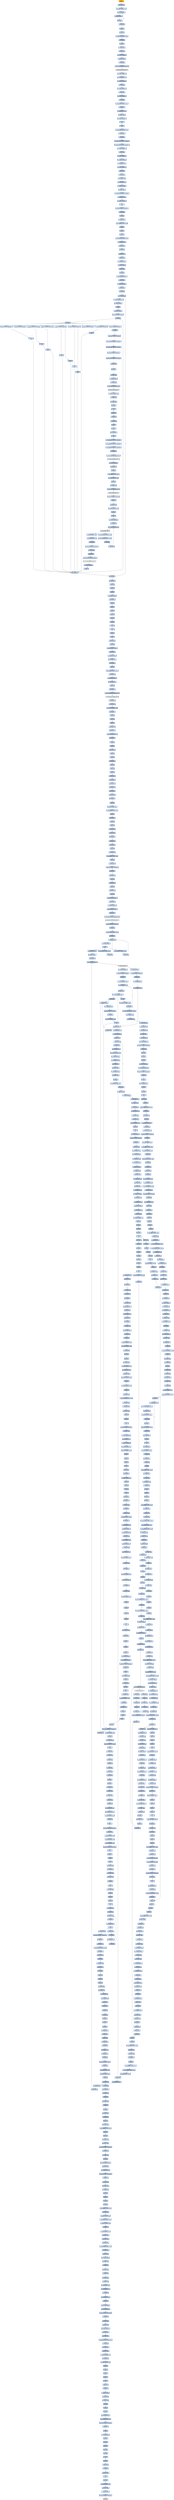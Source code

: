 digraph G {
node[shape=rectangle,style=filled,fillcolor=lightsteelblue,color=lightsteelblue]
bgcolor="transparent"
a0x00408018pushl_ebp[label="start\npushl %ebp",color="lightgrey",fillcolor="orange"];
a0x00408019movl_esp_ebp[label="0x00408019\nmovl %esp, %ebp"];
a0x0040801bmovl_0x6UINT32_ecx[label="0x0040801b\nmovl $0x6<UINT32>, %ecx"];
a0x00408020pushl_0x0UINT8[label="0x00408020\npushl $0x0<UINT8>"];
a0x00408022pushl_0x0UINT8[label="0x00408022\npushl $0x0<UINT8>"];
a0x00408024decl_ecx[label="0x00408024\ndecl %ecx"];
a0x00408025jne_0x00408020[label="0x00408025\njne 0x00408020"];
a0x00408027pushl_ecx[label="0x00408027\npushl %ecx"];
a0x00408028pushl_ebx[label="0x00408028\npushl %ebx"];
a0x00408029movl_0x407fc0UINT32_eax[label="0x00408029\nmovl $0x407fc0<UINT32>, %eax"];
a0x0040802ecall_0x00404aa8[label="0x0040802e\ncall 0x00404aa8"];
a0x00404aa8pushl_ebx[label="0x00404aa8\npushl %ebx"];
a0x00404aa9movl_eax_ebx[label="0x00404aa9\nmovl %eax, %ebx"];
a0x00404aabxorl_eax_eax[label="0x00404aab\nxorl %eax, %eax"];
a0x00404aadmovl_eax_0x004090b4[label="0x00404aad\nmovl %eax, 0x004090b4"];
a0x00404ab2pushl_0x0UINT8[label="0x00404ab2\npushl $0x0<UINT8>"];
a0x00404ab4call_0x004049e4[label="0x00404ab4\ncall 0x004049e4"];
a0x004049e4jmp_GetModuleHandleA_kernel32_dll[label="0x004049e4\njmp GetModuleHandleA@kernel32.dll"];
GetModuleHandleA_kernel32_dll[label="GetModuleHandleA@kernel32.dll",color="lightgrey",fillcolor="lightgrey"];
a0x00404ab9movl_eax_0x0040a650[label="0x00404ab9\nmovl %eax, 0x0040a650"];
a0x00404abemovl_0x0040a650_eax[label="0x00404abe\nmovl 0x0040a650, %eax"];
a0x00404ac3movl_eax_0x004090bc[label="0x00404ac3\nmovl %eax, 0x004090bc"];
a0x00404ac8xorl_eax_eax[label="0x00404ac8\nxorl %eax, %eax"];
a0x00404acamovl_eax_0x004090c0[label="0x00404aca\nmovl %eax, 0x004090c0"];
a0x00404acfxorl_eax_eax[label="0x00404acf\nxorl %eax, %eax"];
a0x00404ad1movl_eax_0x004090c4[label="0x00404ad1\nmovl %eax, 0x004090c4"];
a0x00404ad6call_0x00404a9c[label="0x00404ad6\ncall 0x00404a9c"];
a0x00404a9cmovl_0x4090b8UINT32_eax[label="0x00404a9c\nmovl $0x4090b8<UINT32>, %eax"];
a0x00404aa1call_0x00404770[label="0x00404aa1\ncall 0x00404770"];
a0x00404770movl_0x0040902c_edx[label="0x00404770\nmovl 0x0040902c, %edx"];
a0x00404776movl_edx_eax_[label="0x00404776\nmovl %edx, (%eax)"];
a0x00404778movl_eax_0x0040902c[label="0x00404778\nmovl %eax, 0x0040902c"];
a0x0040477dret[label="0x0040477d\nret"];
a0x00404aa6ret[label="0x00404aa6\nret"];
a0x00404adbmovl_0x4090b8UINT32_edx[label="0x00404adb\nmovl $0x4090b8<UINT32>, %edx"];
a0x00404ae0movl_ebx_eax[label="0x00404ae0\nmovl %ebx, %eax"];
a0x00404ae2call_0x004038d4[label="0x00404ae2\ncall 0x004038d4"];
a0x004038d4movl_0x401034UINT32_0x0040a010[label="0x004038d4\nmovl $0x401034<UINT32>, 0x0040a010"];
a0x004038demovl_0x401044UINT32_0x0040a014[label="0x004038de\nmovl $0x401044<UINT32>, 0x0040a014"];
a0x004038e8movl_eax_0x0040a628[label="0x004038e8\nmovl %eax, 0x0040a628"];
a0x004038edxorl_eax_eax[label="0x004038ed\nxorl %eax, %eax"];
a0x004038efmovl_eax_0x0040a62c[label="0x004038ef\nmovl %eax, 0x0040a62c"];
a0x004038f4movl_edx_0x0040a630[label="0x004038f4\nmovl %edx, 0x0040a630"];
a0x004038famovl_0x4edx__eax[label="0x004038fa\nmovl 0x4(%edx), %eax"];
a0x004038fdmovl_eax_0x0040a01c[label="0x004038fd\nmovl %eax, 0x0040a01c"];
a0x00403902call_0x004037ac[label="0x00403902\ncall 0x004037ac"];
a0x004037acxorl_edx_edx[label="0x004037ac\nxorl %edx, %edx"];
a0x004037aeleal__12ebp__eax[label="0x004037ae\nleal -12(%ebp), %eax"];
a0x004037b1movl_fs_edx__ecx[label="0x004037b1\nmovl %fs:(%edx), %ecx"];
a0x004037b4movl_eax_fs_edx_[label="0x004037b4\nmovl %eax, %fs:(%edx)"];
a0x004037b7movl_ecx_eax_[label="0x004037b7\nmovl %ecx, (%eax)"];
a0x004037b9movl_0x40370cUINT32_0x4eax_[label="0x004037b9\nmovl $0x40370c<UINT32>, 0x4(%eax)"];
a0x004037c0movl_ebp_0x8eax_[label="0x004037c0\nmovl %ebp, 0x8(%eax)"];
a0x004037c3movl_eax_0x0040a624[label="0x004037c3\nmovl %eax, 0x0040a624"];
a0x004037c8ret[label="0x004037c8\nret"];
a0x00403907movb_0x0UINT8_0x0040a024[label="0x00403907\nmovb $0x0<UINT8>, 0x0040a024"];
a0x0040390ecall_0x00403864[label="0x0040390e\ncall 0x00403864"];
a0x00403864pushl_ebp[label="0x00403864\npushl %ebp"];
a0x00403865movl_esp_ebp[label="0x00403865\nmovl %esp, %ebp"];
a0x00403867addl_0xfffffff8UINT8_esp[label="0x00403867\naddl $0xfffffff8<UINT8>, %esp"];
a0x0040386apushl_ebx[label="0x0040386a\npushl %ebx"];
a0x0040386bpushl_esi[label="0x0040386b\npushl %esi"];
a0x0040386cpushl_edi[label="0x0040386c\npushl %edi"];
a0x0040386dmovl_0x40a620UINT32_edi[label="0x0040386d\nmovl $0x40a620<UINT32>, %edi"];
a0x00403872movl_0x8edi__eax[label="0x00403872\nmovl 0x8(%edi), %eax"];
a0x00403875testl_eax_eax[label="0x00403875\ntestl %eax, %eax"];
a0x00403877je_0x004038cd[label="0x00403877\nje 0x004038cd"];
a0x00403879movl_eax__esi[label="0x00403879\nmovl (%eax), %esi"];
a0x0040387bxorl_ebx_ebx[label="0x0040387b\nxorl %ebx, %ebx"];
a0x0040387dmovl_0x4eax__eax[label="0x0040387d\nmovl 0x4(%eax), %eax"];
a0x00403880movl_eax__4ebp_[label="0x00403880\nmovl %eax, -4(%ebp)"];
a0x00403883xorl_eax_eax[label="0x00403883\nxorl %eax, %eax"];
a0x00403885pushl_ebp[label="0x00403885\npushl %ebp"];
a0x00403886pushl_0x4038b9UINT32[label="0x00403886\npushl $0x4038b9<UINT32>"];
a0x0040388bpushl_fs_eax_[label="0x0040388b\npushl %fs:(%eax)"];
a0x0040388emovl_esp_fs_eax_[label="0x0040388e\nmovl %esp, %fs:(%eax)"];
a0x00403891cmpl_ebx_esi[label="0x00403891\ncmpl %ebx, %esi"];
a0x00403893jle_0x004038af[label="0x00403893\njle 0x004038af"];
a0x00403895movl__4ebp__eax[label="0x00403895\nmovl -4(%ebp), %eax"];
a0x00403898movl_eaxebx8__eax[label="0x00403898\nmovl (%eax,%ebx,8), %eax"];
a0x0040389bmovl_eax__8ebp_[label="0x0040389b\nmovl %eax, -8(%ebp)"];
a0x0040389eincl_ebx[label="0x0040389e\nincl %ebx"];
a0x0040389fmovl_ebx_0xcedi_[label="0x0040389f\nmovl %ebx, 0xc(%edi)"];
a0x004038a2cmpl_0x0UINT8__8ebp_[label="0x004038a2\ncmpl $0x0<UINT8>, -8(%ebp)"];
a0x004038a6je_0x004038ab[label="0x004038a6\nje 0x004038ab"];
a0x004038a8call__8ebp_[label="0x004038a8\ncall -8(%ebp)"];
a0x00404b1csubl_0x1UINT8_0x0040a654[label="0x00404b1c\nsubl $0x1<UINT8>, 0x0040a654"];
a0x00404b23ret[label="0x00404b23\nret"];
a0x004038abcmpl_ebx_esi[label="0x004038ab\ncmpl %ebx, %esi"];
a0x004038adjg_0x00403895[label="0x004038ad\njg 0x00403895"];
a0x00404910subl_0x1UINT8_0x0040a5a4[label="0x00404910\nsubl $0x1<UINT8>, 0x0040a5a4"];
a0x00404917jae_0x004049e2[label="0x00404917\njae 0x004049e2"];
a0x0040491dmovb_0x2UINT8_0x0040900c[label="0x0040491d\nmovb $0x2<UINT8>, 0x0040900c"];
a0x00404924movl_0x401034UINT32_0x0040a010[label="0x00404924\nmovl $0x401034<UINT32>, 0x0040a010"];
a0x0040492emovl_0x401044UINT32_0x0040a014[label="0x0040492e\nmovl $0x401044<UINT32>, 0x0040a014"];
a0x00404938movb_0x2UINT8_0x0040a036[label="0x00404938\nmovb $0x2<UINT8>, 0x0040a036"];
a0x0040493fmovl_0x4044c8UINT32_0x0040a000[label="0x0040493f\nmovl $0x4044c8<UINT32>, 0x0040a000"];
a0x00404949call_0x00403270[label="0x00404949\ncall 0x00403270"];
a0x00403270pushl_ebx[label="0x00403270\npushl %ebx"];
a0x00403271xorl_ebx_ebx[label="0x00403271\nxorl %ebx, %ebx"];
a0x00403273pushl_0x0UINT8[label="0x00403273\npushl $0x0<UINT8>"];
a0x00403275call_0x00403268[label="0x00403275\ncall 0x00403268"];
a0x00403268jmp_GetKeyboardType_user32_dll[label="0x00403268\njmp GetKeyboardType@user32.dll"];
GetKeyboardType_user32_dll[label="GetKeyboardType@user32.dll",color="lightgrey",fillcolor="lightgrey"];
a0x0040327acmpl_0x7UINT8_eax[label="0x0040327a\ncmpl $0x7<UINT8>, %eax"];
a0x0040327djne_0x0040329b[label="0x0040327d\njne 0x0040329b"];
a0x0040329bmovl_ebx_eax[label="0x0040329b\nmovl %ebx, %eax"];
a0x0040329dpopl_ebx[label="0x0040329d\npopl %ebx"];
a0x0040329eret[label="0x0040329e\nret"];
a0x0040494etestb_al_al[label="0x0040494e\ntestb %al, %al"];
a0x00404950je_0x00404957[label="0x00404950\nje 0x00404957"];
a0x00404957call_0x00403364[label="0x00404957\ncall 0x00403364"];
a0x00403364fninit_[label="0x00403364\nfninit "];
a0x00403366fwait_[label="0x00403366\nfwait "];
a0x00403367fldcw_0x00409018[label="0x00403367\nfldcw 0x00409018"];
a0x0040336dret[label="0x0040336d\nret"];
a0x0040495cmovw_0xffffd7b0UINT16_0x0040a03c[label="0x0040495c\nmovw $0xffffd7b0<UINT16>, 0x0040a03c"];
a0x00404965movw_0xffffd7b0UINT16_0x0040a208[label="0x00404965\nmovw $0xffffd7b0<UINT16>, 0x0040a208"];
a0x0040496emovw_0xffffd7b0UINT16_0x0040a3d4[label="0x0040496e\nmovw $0xffffd7b0<UINT16>, 0x0040a3d4"];
a0x00404977call_0x00401094[label="0x00404977\ncall 0x00401094"];
a0x00401094jmp_GetCommandLineA_kernel32_dll[label="0x00401094\njmp GetCommandLineA@kernel32.dll"];
GetCommandLineA_kernel32_dll[label="GetCommandLineA@kernel32.dll",color="lightgrey",fillcolor="lightgrey"];
a0x0040497cmovl_eax_0x0040a02c[label="0x0040497c\nmovl %eax, 0x0040a02c"];
a0x00404981call_0x00401114[label="0x00404981\ncall 0x00401114"];
a0x00401114pushl_ebx[label="0x00401114\npushl %ebx"];
a0x00401115addl_0xffffffbcUINT8_esp[label="0x00401115\naddl $0xffffffbc<UINT8>, %esp"];
a0x00401118movl_0xaUINT32_ebx[label="0x00401118\nmovl $0xa<UINT32>, %ebx"];
a0x0040111dpushl_esp[label="0x0040111d\npushl %esp"];
a0x0040111ecall_0x004010b4[label="0x0040111e\ncall 0x004010b4"];
a0x004010b4jmp_GetStartupInfoA_kernel32_dll[label="0x004010b4\njmp GetStartupInfoA@kernel32.dll"];
GetStartupInfoA_kernel32_dll[label="GetStartupInfoA@kernel32.dll",color="lightgrey",fillcolor="lightgrey"];
a0x00401123testb_0x1UINT8_0x2cesp_[label="0x00401123\ntestb $0x1<UINT8>, 0x2c(%esp)"];
a0x00401128je_0x0040112f[label="0x00401128\nje 0x0040112f"];
a0x0040112fmovl_ebx_eax[label="0x0040112f\nmovl %ebx, %eax"];
a0x00401131addl_0x44UINT8_esp[label="0x00401131\naddl $0x44<UINT8>, %esp"];
a0x00401134popl_ebx[label="0x00401134\npopl %ebx"];
a0x00401135ret[label="0x00401135\nret"];
a0x00404986movl_eax_0x0040a028[label="0x00404986\nmovl %eax, 0x0040a028"];
a0x0040498bcall_0x004010fc[label="0x0040498b\ncall 0x004010fc"];
a0x004010fcjmp_GetVersion_kernel32_dll[label="0x004010fc\njmp GetVersion@kernel32.dll"];
GetVersion_kernel32_dll[label="GetVersion@kernel32.dll",color="lightgrey",fillcolor="lightgrey"];
a0x00404990andl_0x80000000UINT32_eax[label="0x00404990\nandl $0x80000000<UINT32>, %eax"];
a0x00404995cmpl_0x80000000UINT32_eax[label="0x00404995\ncmpl $0x80000000<UINT32>, %eax"];
a0x0040499aje_0x004049c9[label="0x0040499a\nje 0x004049c9"];
a0x0040499ccall_0x004010fc[label="0x0040499c\ncall 0x004010fc"];
a0x004049a1andl_0xffUINT32_eax[label="0x004049a1\nandl $0xff<UINT32>, %eax"];
a0x004049a6cmpw_0x4UINT8_ax[label="0x004049a6\ncmpw $0x4<UINT8>, %ax"];
a0x004049aajbe_0x004049b8[label="0x004049aa\njbe 0x004049b8"];
a0x004049acmovl_0x3UINT32_0x0040a5a8[label="0x004049ac\nmovl $0x3<UINT32>, 0x0040a5a8"];
a0x004049b6jmp_0x004049d8[label="0x004049b6\njmp 0x004049d8"];
a0x004049d8call_0x004010f4[label="0x004049d8\ncall 0x004010f4"];
a0x004010f4jmp_GetCurrentThreadId_kernel32_dll[label="0x004010f4\njmp GetCurrentThreadId@kernel32.dll"];
GetCurrentThreadId_kernel32_dll[label="GetCurrentThreadId@kernel32.dll",color="lightgrey",fillcolor="lightgrey"];
a0x004049ddmovl_eax_0x0040a020[label="0x004049dd\nmovl %eax, 0x0040a020"];
a0x004049e2ret[label="0x004049e2\nret"];
a0x00404b54subl_0x1UINT8_0x0040a65c[label="0x00404b54\nsubl $0x1<UINT8>, 0x0040a65c"];
a0x00404b5bret[label="0x00404b5b\nret"];
a0x00404c8csubl_0x1UINT8_0x0040a660[label="0x00404c8c\nsubl $0x1<UINT8>, 0x0040a660"];
a0x00404c93ret[label="0x00404c93\nret"];
a0x00404cccsubl_0x1UINT8_0x0040a664[label="0x00404ccc\nsubl $0x1<UINT8>, 0x0040a664"];
a0x00404cd3ret[label="0x00404cd3\nret"];
a0x00404dc8subl_0x1UINT8_0x0040a668[label="0x00404dc8\nsubl $0x1<UINT8>, 0x0040a668"];
a0x00404dcfret[label="0x00404dcf\nret"];
a0x004050dcsubl_0x1UINT8_0x0040a66c[label="0x004050dc\nsubl $0x1<UINT8>, 0x0040a66c"];
a0x004050e3ret[label="0x004050e3\nret"];
a0x00405154subl_0x1UINT8_0x0040a6b4[label="0x00405154\nsubl $0x1<UINT8>, 0x0040a6b4"];
a0x0040515bret[label="0x0040515b\nret"];
a0x00405b44subl_0x1UINT8_0x0040a6b8[label="0x00405b44\nsubl $0x1<UINT8>, 0x0040a6b8"];
a0x00405b4bret[label="0x00405b4b\nret"];
a0x004038afxorl_eax_eax[label="0x004038af\nxorl %eax, %eax"];
a0x004038b1popl_edx[label="0x004038b1\npopl %edx"];
a0x004038b2popl_ecx[label="0x004038b2\npopl %ecx"];
a0x004038b3popl_ecx[label="0x004038b3\npopl %ecx"];
a0x004038b4movl_edx_fs_eax_[label="0x004038b4\nmovl %edx, %fs:(%eax)"];
a0x004038b7jmp_0x004038cd[label="0x004038b7\njmp 0x004038cd"];
a0x004038cdpopl_edi[label="0x004038cd\npopl %edi"];
a0x004038cepopl_esi[label="0x004038ce\npopl %esi"];
a0x004038cfpopl_ebx[label="0x004038cf\npopl %ebx"];
a0x004038d0popl_ecx[label="0x004038d0\npopl %ecx"];
a0x004038d1popl_ecx[label="0x004038d1\npopl %ecx"];
a0x004038d2popl_ebp[label="0x004038d2\npopl %ebp"];
a0x004038d3ret[label="0x004038d3\nret"];
a0x00403913ret[label="0x00403913\nret"];
a0x00404ae7popl_ebx[label="0x00404ae7\npopl %ebx"];
a0x00404ae8ret[label="0x00404ae8\nret"];
a0x00408033xorl_eax_eax[label="0x00408033\nxorl %eax, %eax"];
a0x00408035pushl_ebp[label="0x00408035\npushl %ebp"];
a0x00408036pushl_0x408544UINT32[label="0x00408036\npushl $0x408544<UINT32>"];
a0x0040803bpushl_fs_eax_[label="0x0040803b\npushl %fs:(%eax)"];
a0x0040803emovl_esp_fs_eax_[label="0x0040803e\nmovl %esp, %fs:(%eax)"];
a0x00408041leal__20ebp__eax[label="0x00408041\nleal -20(%ebp), %eax"];
a0x00408044call_0x00404cd4[label="0x00408044\ncall 0x00404cd4"];
a0x00404cd4pushl_ebx[label="0x00404cd4\npushl %ebx"];
a0x00404cd5addl_0xfffffef8UINT32_esp[label="0x00404cd5\naddl $0xfffffef8<UINT32>, %esp"];
a0x00404cdbmovl_eax_ebx[label="0x00404cdb\nmovl %eax, %ebx"];
a0x00404cddpushl_0x104UINT32[label="0x00404cdd\npushl $0x104<UINT32>"];
a0x00404ce2leal_0x4esp__eax[label="0x00404ce2\nleal 0x4(%esp), %eax"];
a0x00404ce6pushl_eax[label="0x00404ce6\npushl %eax"];
a0x00404ce7call_0x00404be4[label="0x00404ce7\ncall 0x00404be4"];
a0x00404be4jmp_GetSystemDirectoryA_kernel32_dll[label="0x00404be4\njmp GetSystemDirectoryA@kernel32.dll"];
GetSystemDirectoryA_kernel32_dll[label="GetSystemDirectoryA@kernel32.dll",color="lightgrey",fillcolor="lightgrey"];
a0x00404cecmovl_ebx_eax[label="0x00404cec\nmovl %ebx, %eax"];
a0x00404ceemovl_esp_edx[label="0x00404cee\nmovl %esp, %edx"];
a0x00404cf0movl_0x105UINT32_ecx[label="0x00404cf0\nmovl $0x105<UINT32>, %ecx"];
a0x00404cf5call_0x00403d1c[label="0x00404cf5\ncall 0x00403d1c"];
a0x00403d1cpushl_edi[label="0x00403d1c\npushl %edi"];
a0x00403d1dpushl_eax[label="0x00403d1d\npushl %eax"];
a0x00403d1epushl_ecx[label="0x00403d1e\npushl %ecx"];
a0x00403d1fmovl_edx_edi[label="0x00403d1f\nmovl %edx, %edi"];
a0x00403d21xorl_eax_eax[label="0x00403d21\nxorl %eax, %eax"];
a0x00403d23repnz_scasb_es_edi__al[label="0x00403d23\nrepnz scasb %es:(%edi), %al"];
a0x00403d25jne_0x00403d29[label="0x00403d25\njne 0x00403d29"];
a0x00403d27notl_ecx[label="0x00403d27\nnotl %ecx"];
a0x00403d29popl_eax[label="0x00403d29\npopl %eax"];
a0x00403d2aaddl_eax_ecx[label="0x00403d2a\naddl %eax, %ecx"];
a0x00403d2cpopl_eax[label="0x00403d2c\npopl %eax"];
a0x00403d2dpopl_edi[label="0x00403d2d\npopl %edi"];
a0x00403d2ejmp_0x00403c90[label="0x00403d2e\njmp 0x00403c90"];
a0x00403c90pushl_ebx[label="0x00403c90\npushl %ebx"];
a0x00403c91pushl_esi[label="0x00403c91\npushl %esi"];
a0x00403c92pushl_edi[label="0x00403c92\npushl %edi"];
a0x00403c93movl_eax_ebx[label="0x00403c93\nmovl %eax, %ebx"];
a0x00403c95movl_edx_esi[label="0x00403c95\nmovl %edx, %esi"];
a0x00403c97movl_ecx_edi[label="0x00403c97\nmovl %ecx, %edi"];
a0x00403c99movl_edi_eax[label="0x00403c99\nmovl %edi, %eax"];
a0x00403c9bcall_0x00403c64[label="0x00403c9b\ncall 0x00403c64"];
a0x00403c64testl_eax_eax[label="0x00403c64\ntestl %eax, %eax"];
a0x00403c66jle_0x00403c8c[label="0x00403c66\njle 0x00403c8c"];
a0x00403c68pushl_eax[label="0x00403c68\npushl %eax"];
a0x00403c69addl_0xaUINT8_eax[label="0x00403c69\naddl $0xa<UINT8>, %eax"];
a0x00403c6candl_0xfffffffeUINT8_eax[label="0x00403c6c\nandl $0xfffffffe<UINT8>, %eax"];
a0x00403c6fpushl_eax[label="0x00403c6f\npushl %eax"];
a0x00403c70call_0x00402830[label="0x00403c70\ncall 0x00402830"];
a0x00402830pushl_ebx[label="0x00402830\npushl %ebx"];
a0x00402831pushl_ecx[label="0x00402831\npushl %ecx"];
a0x00402832movl_eax_ebx[label="0x00402832\nmovl %eax, %ebx"];
a0x00402834testl_ebx_ebx[label="0x00402834\ntestl %ebx, %ebx"];
a0x00402836jle_0x00402852[label="0x00402836\njle 0x00402852"];
a0x00402838movl_ebx_eax[label="0x00402838\nmovl %ebx, %eax"];
a0x0040283acall_0x00409034[label="0x0040283a\ncall 0x00409034"];
a0x004021dcpushl_ebp[label="0x004021dc\npushl %ebp"];
a0x004021ddmovl_esp_ebp[label="0x004021dd\nmovl %esp, %ebp"];
a0x004021dfaddl_0xffffffecUINT8_esp[label="0x004021df\naddl $0xffffffec<UINT8>, %esp"];
a0x004021e2pushl_ebx[label="0x004021e2\npushl %ebx"];
a0x004021e3movl_eax_ebx[label="0x004021e3\nmovl %eax, %ebx"];
a0x004021e5cmpb_0x0UINT8_0x0040a5ac[label="0x004021e5\ncmpb $0x0<UINT8>, 0x0040a5ac"];
a0x004021ecjne_0x004021f7[label="0x004021ec\njne 0x004021f7"];
a0x004021eecall_0x00401980[label="0x004021ee\ncall 0x00401980"];
a0x00401980pushl_ebp[label="0x00401980\npushl %ebp"];
a0x00401981movl_esp_ebp[label="0x00401981\nmovl %esp, %ebp"];
a0x00401983pushl_ecx[label="0x00401983\npushl %ecx"];
a0x00401984xorl_edx_edx[label="0x00401984\nxorl %edx, %edx"];
a0x00401986pushl_ebp[label="0x00401986\npushl %ebp"];
a0x00401987pushl_0x401a48UINT32[label="0x00401987\npushl $0x401a48<UINT32>"];
a0x0040198cpushl_fs_edx_[label="0x0040198c\npushl %fs:(%edx)"];
a0x0040198fmovl_esp_fs_edx_[label="0x0040198f\nmovl %esp, %fs:(%edx)"];
a0x00401992pushl_0x40a5b4UINT32[label="0x00401992\npushl $0x40a5b4<UINT32>"];
a0x00401997call_0x00401158[label="0x00401997\ncall 0x00401158"];
a0x00401158jmp_InitializeCriticalSection_kernel32_dll[label="0x00401158\njmp InitializeCriticalSection@kernel32.dll"];
InitializeCriticalSection_kernel32_dll[label="InitializeCriticalSection@kernel32.dll",color="lightgrey",fillcolor="lightgrey"];
a0x0040199ccmpb_0x0UINT8_0x0040a035[label="0x0040199c\ncmpb $0x0<UINT8>, 0x0040a035"];
a0x004019a3je_0x004019af[label="0x004019a3\nje 0x004019af"];
a0x004019afmovl_0x40a5d4UINT32_eax[label="0x004019af\nmovl $0x40a5d4<UINT32>, %eax"];
a0x004019b4call_0x004011fc[label="0x004019b4\ncall 0x004011fc"];
a0x004011fcmovl_eax_eax_[label="0x004011fc\nmovl %eax, (%eax)"];
a0x004011femovl_eax_0x4eax_[label="0x004011fe\nmovl %eax, 0x4(%eax)"];
a0x00401201ret[label="0x00401201\nret"];
a0x004019b9movl_0x40a5e4UINT32_eax[label="0x004019b9\nmovl $0x40a5e4<UINT32>, %eax"];
a0x004019becall_0x004011fc[label="0x004019be\ncall 0x004011fc"];
a0x004019c3movl_0x40a610UINT32_eax[label="0x004019c3\nmovl $0x40a610<UINT32>, %eax"];
a0x004019c8call_0x004011fc[label="0x004019c8\ncall 0x004011fc"];
a0x004019cdpushl_0xff8UINT32[label="0x004019cd\npushl $0xff8<UINT32>"];
a0x004019d2pushl_0x0UINT8[label="0x004019d2\npushl $0x0<UINT8>"];
a0x004019d4call_0x00401138[label="0x004019d4\ncall 0x00401138"];
a0x00401138jmp_LocalAlloc_kernel32_dll[label="0x00401138\njmp LocalAlloc@kernel32.dll"];
LocalAlloc_kernel32_dll[label="LocalAlloc@kernel32.dll",color="lightgrey",fillcolor="lightgrey"];
a0x004019d9movl_eax_0x0040a60c[label="0x004019d9\nmovl %eax, 0x0040a60c"];
a0x004019decmpl_0x0UINT8_0x0040a60c[label="0x004019de\ncmpl $0x0<UINT8>, 0x0040a60c"];
a0x004019e5je_0x00401a27[label="0x004019e5\nje 0x00401a27"];
a0x004019e7movl_0x3UINT32_eax[label="0x004019e7\nmovl $0x3<UINT32>, %eax"];
a0x004019ecmovl_0x0040a60c_edx[label="0x004019ec\nmovl 0x0040a60c, %edx"];
a0x004019f2xorl_ecx_ecx[label="0x004019f2\nxorl %ecx, %ecx"];
a0x004019f4movl_ecx__12edxeax4_[label="0x004019f4\nmovl %ecx, -12(%edx,%eax,4)"];
a0x00401a48jmp_0x00403598[label="0x00401a48\njmp 0x00403598"];
a0x00403598movl_0x4esp__eax[label="0x00403598\nmovl 0x4(%esp), %eax"];
a0x0040359cmovl_0x8esp__edx[label="0x0040359c\nmovl 0x8(%esp), %edx"];
a0x004035a0testl_0x6UINT32_0x4eax_[label="0x004035a0\ntestl $0x6<UINT32>, 0x4(%eax)"];
a0x004035a7je_0x004035c8[label="0x004035a7\nje 0x004035c8"];
a0x004035c8movl_0x1UINT32_eax[label="0x004035c8\nmovl $0x1<UINT32>, %eax"];
a0x004035cdret[label="0x004035cd\nret"];
a0x004019f8incl_eax[label="0x004019f8\nincl %eax"];
a0x004019f9cmpl_0x401UINT32_eax[label="0x004019f9\ncmpl $0x401<UINT32>, %eax"];
a0x004019fejne_0x004019ec[label="0x004019fe\njne 0x004019ec"];
a0x00401a00movl_0x40a5f4UINT32__4ebp_[label="0x00401a00\nmovl $0x40a5f4<UINT32>, -4(%ebp)"];
a0x00401a07movl__4ebp__eax[label="0x00401a07\nmovl -4(%ebp), %eax"];
a0x00401a0amovl__4ebp__edx[label="0x00401a0a\nmovl -4(%ebp), %edx"];
a0x00401a0dmovl_edx_0x4eax_[label="0x00401a0d\nmovl %edx, 0x4(%eax)"];
a0x00401a10movl__4ebp__eax[label="0x00401a10\nmovl -4(%ebp), %eax"];
a0x00401a13movl__4ebp__edx[label="0x00401a13\nmovl -4(%ebp), %edx"];
a0x00401a16movl_edx_eax_[label="0x00401a16\nmovl %edx, (%eax)"];
a0x00401a18movl__4ebp__eax[label="0x00401a18\nmovl -4(%ebp), %eax"];
a0x00401a1bmovl_eax_0x0040a600[label="0x00401a1b\nmovl %eax, 0x0040a600"];
a0x00401a20movb_0x1UINT8_0x0040a5ac[label="0x00401a20\nmovb $0x1<UINT8>, 0x0040a5ac"];
a0x00401a27xorl_eax_eax[label="0x00401a27\nxorl %eax, %eax"];
a0x00401a29popl_edx[label="0x00401a29\npopl %edx"];
a0x00401a2apopl_ecx[label="0x00401a2a\npopl %ecx"];
a0x00401a2bpopl_ecx[label="0x00401a2b\npopl %ecx"];
a0x00401a2cmovl_edx_fs_eax_[label="0x00401a2c\nmovl %edx, %fs:(%eax)"];
a0x00401a2fpushl_0x401a4fUINT32[label="0x00401a2f\npushl $0x401a4f<UINT32>"];
a0x00401a34cmpb_0x0UINT8_0x0040a035[label="0x00401a34\ncmpb $0x0<UINT8>, 0x0040a035"];
a0x00401a3bje_0x00401a47[label="0x00401a3b\nje 0x00401a47"];
a0x00401a47ret[label="0x00401a47\nret"];
a0x00401a4fmovb_0x0040a5ac_al[label="0x00401a4f\nmovb 0x0040a5ac, %al"];
a0x00401a54popl_ecx[label="0x00401a54\npopl %ecx"];
a0x00401a55popl_ebp[label="0x00401a55\npopl %ebp"];
a0x00401a56ret[label="0x00401a56\nret"];
a0x004021f3testb_al_al[label="0x004021f3\ntestb %al, %al"];
a0x004021f5je_0x004021ff[label="0x004021f5\nje 0x004021ff"];
a0x004021f7cmpl_0x7ffffff8UINT32_ebx[label="0x004021f7\ncmpl $0x7ffffff8<UINT32>, %ebx"];
a0x004021fdjle_0x00402209[label="0x004021fd\njle 0x00402209"];
a0x00402209xorl_edx_edx[label="0x00402209\nxorl %edx, %edx"];
a0x0040220bpushl_ebp[label="0x0040220b\npushl %ebp"];
a0x0040220cpushl_0x402378UINT32[label="0x0040220c\npushl $0x402378<UINT32>"];
a0x00402211pushl_fs_edx_[label="0x00402211\npushl %fs:(%edx)"];
a0x00402214movl_esp_fs_edx_[label="0x00402214\nmovl %esp, %fs:(%edx)"];
a0x00402217cmpb_0x0UINT8_0x0040a035[label="0x00402217\ncmpb $0x0<UINT8>, 0x0040a035"];
a0x0040221eje_0x0040222a[label="0x0040221e\nje 0x0040222a"];
a0x0040222aaddl_0x7UINT8_ebx[label="0x0040222a\naddl $0x7<UINT8>, %ebx"];
a0x0040222dandl_0xfffffffcUINT8_ebx[label="0x0040222d\nandl $0xfffffffc<UINT8>, %ebx"];
a0x00402230cmpl_0xcUINT8_ebx[label="0x00402230\ncmpl $0xc<UINT8>, %ebx"];
a0x00402233jnl_0x0040223a[label="0x00402233\njnl 0x0040223a"];
a0x0040223acmpl_0x1000UINT32_ebx[label="0x0040223a\ncmpl $0x1000<UINT32>, %ebx"];
a0x00402240jg_0x004022f2[label="0x00402240\njg 0x004022f2"];
a0x00402246movl_ebx_eax[label="0x00402246\nmovl %ebx, %eax"];
a0x00402248testl_eax_eax[label="0x00402248\ntestl %eax, %eax"];
a0x0040224ajns_0x0040224f[label="0x0040224a\njns 0x0040224f"];
a0x0040224fsarl_0x2UINT8_eax[label="0x0040224f\nsarl $0x2<UINT8>, %eax"];
a0x00402252movl_0x0040a60c_edx[label="0x00402252\nmovl 0x0040a60c, %edx"];
a0x00402258movl__12edxeax4__edx[label="0x00402258\nmovl -12(%edx,%eax,4), %edx"];
a0x0040225cmovl_edx__8ebp_[label="0x0040225c\nmovl %edx, -8(%ebp)"];
a0x0040225fcmpl_0x0UINT8__8ebp_[label="0x0040225f\ncmpl $0x0<UINT8>, -8(%ebp)"];
a0x00402263je_0x004022f2[label="0x00402263\nje 0x004022f2"];
a0x004022f2cmpl_0x0040a604_ebx[label="0x004022f2\ncmpl 0x0040a604, %ebx"];
a0x004022f8jg_0x0040234d[label="0x004022f8\njg 0x0040234d"];
a0x0040234dmovl_ebx_eax[label="0x0040234d\nmovl %ebx, %eax"];
a0x0040234fcall_0x00402094[label="0x0040234f\ncall 0x00402094"];
a0x00402094pushl_ebx[label="0x00402094\npushl %ebx"];
a0x00402095pushl_esi[label="0x00402095\npushl %esi"];
a0x00402096pushl_edi[label="0x00402096\npushl %edi"];
a0x00402097pushl_ebp[label="0x00402097\npushl %ebp"];
a0x00402098addl_0xfffffff4UINT8_esp[label="0x00402098\naddl $0xfffffff4<UINT8>, %esp"];
a0x0040209bmovl_eax_ebx[label="0x0040209b\nmovl %eax, %ebx"];
a0x0040209dleal_0x8esp__esi[label="0x0040209d\nleal 0x8(%esp), %esi"];
a0x004020a1movl_0x40a600UINT32_edi[label="0x004020a1\nmovl $0x40a600<UINT32>, %edi"];
a0x004020a6movl_0x40a604UINT32_ebp[label="0x004020a6\nmovl $0x40a604<UINT32>, %ebp"];
a0x004020abmovl_0x0040a5f8_eax[label="0x004020ab\nmovl 0x0040a5f8, %eax"];
a0x004020b0movl_eax_esi_[label="0x004020b0\nmovl %eax, (%esi)"];
a0x004020b2movl_esi__eax[label="0x004020b2\nmovl (%esi), %eax"];
a0x004020b4cmpl_0x8eax__ebx[label="0x004020b4\ncmpl 0x8(%eax), %ebx"];
a0x004020b7jle_0x00402168[label="0x004020b7\njle 0x00402168"];
a0x004020bdmovl_edi__eax[label="0x004020bd\nmovl (%edi), %eax"];
a0x004020bfmovl_eax_esi_[label="0x004020bf\nmovl %eax, (%esi)"];
a0x004020c1movl_esi__eax[label="0x004020c1\nmovl (%esi), %eax"];
a0x004020c3movl_0x8eax__eax[label="0x004020c3\nmovl 0x8(%eax), %eax"];
a0x004020c6cmpl_eax_ebx[label="0x004020c6\ncmpl %eax, %ebx"];
a0x004020c8jle_0x00402168[label="0x004020c8\njle 0x00402168"];
a0x004020cemovl_esi__edx[label="0x004020ce\nmovl (%esi), %edx"];
a0x004020d0movl_ebx_0x8edx_[label="0x004020d0\nmovl %ebx, 0x8(%edx)"];
a0x004020d3movl_esi__edx[label="0x004020d3\nmovl (%esi), %edx"];
a0x004020d5movl_0x4edx__edx[label="0x004020d5\nmovl 0x4(%edx), %edx"];
a0x004020d8movl_edx_esi_[label="0x004020d8\nmovl %edx, (%esi)"];
a0x004020damovl_esi__edx[label="0x004020da\nmovl (%esi), %edx"];
a0x004020dccmpl_0x8edx__ebx[label="0x004020dc\ncmpl 0x8(%edx), %ebx"];
a0x004020dfjg_0x004020d3[label="0x004020df\njg 0x004020d3"];
a0x004020e1movl_edi__edx[label="0x004020e1\nmovl (%edi), %edx"];
a0x004020e3movl_eax_0x8edx_[label="0x004020e3\nmovl %eax, 0x8(%edx)"];
a0x004020e6movl_esi__eax[label="0x004020e6\nmovl (%esi), %eax"];
a0x004020e8cmpl_edi__eax[label="0x004020e8\ncmpl (%edi), %eax"];
a0x004020eaje_0x004020f2[label="0x004020ea\nje 0x004020f2"];
a0x004020f2cmpl_0x1000UINT32_ebx[label="0x004020f2\ncmpl $0x1000<UINT32>, %ebx"];
a0x004020f8jg_0x00402108[label="0x004020f8\njg 0x00402108"];
a0x004020famovl_ebx_eax[label="0x004020fa\nmovl %ebx, %eax"];
a0x004020fccall_0x0040205c[label="0x004020fc\ncall 0x0040205c"];
a0x0040205cpushl_ecx[label="0x0040205c\npushl %ecx"];
a0x0040205dmovl_esp_edx[label="0x0040205d\nmovl %esp, %edx"];
a0x0040205fxorl_ecx_ecx[label="0x0040205f\nxorl %ecx, %ecx"];
a0x00402061movl_ecx_edx_[label="0x00402061\nmovl %ecx, (%edx)"];
a0x00402063testl_eax_eax[label="0x00402063\ntestl %eax, %eax"];
a0x00402065jns_0x0040206a[label="0x00402065\njns 0x0040206a"];
a0x0040206asarl_0x2UINT8_eax[label="0x0040206a\nsarl $0x2<UINT8>, %eax"];
a0x0040206dcmpl_0x400UINT32_eax[label="0x0040206d\ncmpl $0x400<UINT32>, %eax"];
a0x00402072jg_0x0040208d[label="0x00402072\njg 0x0040208d"];
a0x00402074movl_0x0040a60c_ecx[label="0x00402074\nmovl 0x0040a60c, %ecx"];
a0x0040207amovl__12ecxeax4__ecx[label="0x0040207a\nmovl -12(%ecx,%eax,4), %ecx"];
a0x0040207emovl_ecx_edx_[label="0x0040207e\nmovl %ecx, (%edx)"];
a0x00402080cmpl_0x0UINT8_edx_[label="0x00402080\ncmpl $0x0<UINT8>, (%edx)"];
a0x00402083jne_0x0040208d[label="0x00402083\njne 0x0040208d"];
a0x00402085incl_eax[label="0x00402085\nincl %eax"];
a0x00402086cmpl_0x401UINT32_eax[label="0x00402086\ncmpl $0x401<UINT32>, %eax"];
a0x0040208bjne_0x00402074[label="0x0040208b\njne 0x00402074"];
a0x0040208dmovl_edx__eax[label="0x0040208d\nmovl (%edx), %eax"];
a0x0040208fpopl_edx[label="0x0040208f\npopl %edx"];
a0x00402090ret[label="0x00402090\nret"];
a0x00402101movl_eax_esi_[label="0x00402101\nmovl %eax, (%esi)"];
a0x00402103cmpl_0x0UINT8_esi_[label="0x00402103\ncmpl $0x0<UINT8>, (%esi)"];
a0x00402106jne_0x00402168[label="0x00402106\njne 0x00402168"];
a0x00402108movl_ebx_eax[label="0x00402108\nmovl %ebx, %eax"];
a0x0040210acall_0x00401ffc[label="0x0040210a\ncall 0x00401ffc"];
a0x00401ffcpushl_ebx[label="0x00401ffc\npushl %ebx"];
a0x00401ffdaddl_0xfffffff8UINT8_esp[label="0x00401ffd\naddl $0xfffffff8<UINT8>, %esp"];
a0x00402000movl_eax_ebx[label="0x00402000\nmovl %eax, %ebx"];
a0x00402002movl_esp_edx[label="0x00402002\nmovl %esp, %edx"];
a0x00402004leal_0x4ebx__eax[label="0x00402004\nleal 0x4(%ebx), %eax"];
a0x00402007call_0x00401700[label="0x00402007\ncall 0x00401700"];
a0x00401700pushl_ebx[label="0x00401700\npushl %ebx"];
a0x00401701pushl_esi[label="0x00401701\npushl %esi"];
a0x00401702pushl_edi[label="0x00401702\npushl %edi"];
a0x00401703pushl_ebp[label="0x00401703\npushl %ebp"];
a0x00401704addl_0xfffffff4UINT8_esp[label="0x00401704\naddl $0xfffffff4<UINT8>, %esp"];
a0x00401707movl_edx_ebx[label="0x00401707\nmovl %edx, %ebx"];
a0x00401709movl_eax_esi[label="0x00401709\nmovl %eax, %esi"];
a0x0040170bmovl_esp_edi[label="0x0040170b\nmovl %esp, %edi"];
a0x0040170dmovl_0x40a5e4UINT32_ebp[label="0x0040170d\nmovl $0x40a5e4<UINT32>, %ebp"];
a0x00401712addl_0x3fffUINT32_esi[label="0x00401712\naddl $0x3fff<UINT32>, %esi"];
a0x00401718andl_0xffffc000UINT32_esi[label="0x00401718\nandl $0xffffc000<UINT32>, %esi"];
a0x0040171emovl_ebp__eax[label="0x0040171e\nmovl (%ebp), %eax"];
a0x00401721movl_eax_edi_[label="0x00401721\nmovl %eax, (%edi)"];
a0x00401723jmp_0x00401766[label="0x00401723\njmp 0x00401766"];
a0x00401766cmpl_edi__ebp[label="0x00401766\ncmpl (%edi), %ebp"];
a0x00401768jne_0x00401725[label="0x00401768\njne 0x00401725"];
a0x0040176amovl_ebx_edx[label="0x0040176a\nmovl %ebx, %edx"];
a0x0040176cmovl_esi_eax[label="0x0040176c\nmovl %esi, %eax"];
a0x0040176ecall_0x004013e0[label="0x0040176e\ncall 0x004013e0"];
a0x004013e0pushl_ebx[label="0x004013e0\npushl %ebx"];
a0x004013e1pushl_esi[label="0x004013e1\npushl %esi"];
a0x004013e2pushl_edi[label="0x004013e2\npushl %edi"];
a0x004013e3movl_edx_ebx[label="0x004013e3\nmovl %edx, %ebx"];
a0x004013e5movl_eax_esi[label="0x004013e5\nmovl %eax, %esi"];
a0x004013e7cmpl_0x100000UINT32_esi[label="0x004013e7\ncmpl $0x100000<UINT32>, %esi"];
a0x004013edjnl_0x004013f6[label="0x004013ed\njnl 0x004013f6"];
a0x004013efmovl_0x100000UINT32_esi[label="0x004013ef\nmovl $0x100000<UINT32>, %esi"];
a0x004013f4jmp_0x00401402[label="0x004013f4\njmp 0x00401402"];
a0x00401402movl_esi_0x4ebx_[label="0x00401402\nmovl %esi, 0x4(%ebx)"];
a0x00401405pushl_0x1UINT8[label="0x00401405\npushl $0x1<UINT8>"];
a0x00401407pushl_0x2000UINT32[label="0x00401407\npushl $0x2000<UINT32>"];
a0x0040140cpushl_esi[label="0x0040140c\npushl %esi"];
a0x0040140dpushl_0x0UINT8[label="0x0040140d\npushl $0x0<UINT8>"];
a0x0040140fcall_0x00401148[label="0x0040140f\ncall 0x00401148"];
a0x00401148jmp_VirtualAlloc_kernel32_dll[label="0x00401148\njmp VirtualAlloc@kernel32.dll"];
VirtualAlloc_kernel32_dll[label="VirtualAlloc@kernel32.dll",color="lightgrey",fillcolor="lightgrey"];
a0x00401414movl_eax_edi[label="0x00401414\nmovl %eax, %edi"];
a0x00401416movl_edi_ebx_[label="0x00401416\nmovl %edi, (%ebx)"];
a0x00401418testl_edi_edi[label="0x00401418\ntestl %edi, %edi"];
a0x0040141aje_0x0040143f[label="0x0040141a\nje 0x0040143f"];
a0x0040141cmovl_ebx_edx[label="0x0040141c\nmovl %ebx, %edx"];
a0x0040141emovl_0x40a5d4UINT32_eax[label="0x0040141e\nmovl $0x40a5d4<UINT32>, %eax"];
a0x00401423call_0x00401204[label="0x00401423\ncall 0x00401204"];
a0x00401204pushl_ebx[label="0x00401204\npushl %ebx"];
a0x00401205pushl_esi[label="0x00401205\npushl %esi"];
a0x00401206addl_0xfffffff8UINT8_esp[label="0x00401206\naddl $0xfffffff8<UINT8>, %esp"];
a0x00401209movl_edx_esi[label="0x00401209\nmovl %edx, %esi"];
a0x0040120bmovl_eax_ebx[label="0x0040120b\nmovl %eax, %ebx"];
a0x0040120dcall_0x00401178[label="0x0040120d\ncall 0x00401178"];
a0x00401178pushl_ebx[label="0x00401178\npushl %ebx"];
a0x00401179addl_0xfffffff4UINT8_esp[label="0x00401179\naddl $0xfffffff4<UINT8>, %esp"];
a0x0040117cmovl_0x40a5d0UINT32_ebx[label="0x0040117c\nmovl $0x40a5d0<UINT32>, %ebx"];
a0x00401181cmpl_0x0UINT8_ebx_[label="0x00401181\ncmpl $0x0<UINT8>, (%ebx)"];
a0x00401184jne_0x004011df[label="0x00401184\njne 0x004011df"];
a0x00401186pushl_0x644UINT32[label="0x00401186\npushl $0x644<UINT32>"];
a0x0040118bpushl_0x0UINT8[label="0x0040118b\npushl $0x0<UINT8>"];
a0x0040118dcall_0x00401138[label="0x0040118d\ncall 0x00401138"];
a0x00401192movl_eax_0x8esp_[label="0x00401192\nmovl %eax, 0x8(%esp)"];
a0x00401196cmpl_0x0UINT8_0x8esp_[label="0x00401196\ncmpl $0x0<UINT8>, 0x8(%esp)"];
a0x0040119bjne_0x004011a4[label="0x0040119b\njne 0x004011a4"];
a0x004011a4movl_0x8esp__eax[label="0x004011a4\nmovl 0x8(%esp), %eax"];
a0x004011a8movl_0x0040a5cc_edx[label="0x004011a8\nmovl 0x0040a5cc, %edx"];
a0x004011aemovl_edx_eax_[label="0x004011ae\nmovl %edx, (%eax)"];
a0x00402378jmp_0x00403598[label="0x00402378\njmp 0x00403598"];
a0x004011b0movl_0x8esp__eax[label="0x004011b0\nmovl 0x8(%esp), %eax"];
a0x004011b4movl_eax_0x0040a5cc[label="0x004011b4\nmovl %eax, 0x0040a5cc"];
a0x004011b9xorl_eax_eax[label="0x004011b9\nxorl %eax, %eax"];
a0x004011bbmovl_eax_edx[label="0x004011bb\nmovl %eax, %edx"];
a0x004011bdaddl_edx_edx[label="0x004011bd\naddl %edx, %edx"];
a0x004011bfmovl_0x8esp__ecx[label="0x004011bf\nmovl 0x8(%esp), %ecx"];
a0x004011c3leal_0x4ecxedx8__edx[label="0x004011c3\nleal 0x4(%ecx,%edx,8), %edx"];
a0x004011c7movl_edx_0x4esp_[label="0x004011c7\nmovl %edx, 0x4(%esp)"];
a0x004011cbmovl_0x4esp__edx[label="0x004011cb\nmovl 0x4(%esp), %edx"];
a0x004011cfmovl_ebx__ecx[label="0x004011cf\nmovl (%ebx), %ecx"];
a0x004011d1movl_ecx_edx_[label="0x004011d1\nmovl %ecx, (%edx)"];
a0x004011d3movl_0x4esp__edx[label="0x004011d3\nmovl 0x4(%esp), %edx"];
a0x004011d7movl_edx_ebx_[label="0x004011d7\nmovl %edx, (%ebx)"];
a0x004011d9incl_eax[label="0x004011d9\nincl %eax"];
a0x004011dacmpl_0x64UINT8_eax[label="0x004011da\ncmpl $0x64<UINT8>, %eax"];
a0x004011ddjne_0x004011bb[label="0x004011dd\njne 0x004011bb"];
a0x004011dfmovl_ebx__eax[label="0x004011df\nmovl (%ebx), %eax"];
a0x004011e1movl_eax_0x4esp_[label="0x004011e1\nmovl %eax, 0x4(%esp)"];
a0x004011e5movl_0x4esp__eax[label="0x004011e5\nmovl 0x4(%esp), %eax"];
a0x004011e9movl_eax__eax[label="0x004011e9\nmovl (%eax), %eax"];
a0x004011ebmovl_eax_ebx_[label="0x004011eb\nmovl %eax, (%ebx)"];
a0x004011edmovl_0x4esp__eax[label="0x004011ed\nmovl 0x4(%esp), %eax"];
a0x004011f1movl_eax_esp_[label="0x004011f1\nmovl %eax, (%esp)"];
a0x004011f4movl_esp__eax[label="0x004011f4\nmovl (%esp), %eax"];
a0x004011f7addl_0xcUINT8_esp[label="0x004011f7\naddl $0xc<UINT8>, %esp"];
a0x004011fapopl_ebx[label="0x004011fa\npopl %ebx"];
a0x004011fbret[label="0x004011fb\nret"];
a0x00401212movl_eax_0x4esp_[label="0x00401212\nmovl %eax, 0x4(%esp)"];
a0x00401216cmpl_0x0UINT8_0x4esp_[label="0x00401216\ncmpl $0x0<UINT8>, 0x4(%esp)"];
a0x0040121bjne_0x00401221[label="0x0040121b\njne 0x00401221"];
a0x00401221movl_esi__eax[label="0x00401221\nmovl (%esi), %eax"];
a0x00401223movl_0x4esp__edx[label="0x00401223\nmovl 0x4(%esp), %edx"];
a0x00401227movl_eax_0x8edx_[label="0x00401227\nmovl %eax, 0x8(%edx)"];
a0x0040122amovl_0x4esi__eax[label="0x0040122a\nmovl 0x4(%esi), %eax"];
a0x0040122dmovl_0x4esp__edx[label="0x0040122d\nmovl 0x4(%esp), %edx"];
a0x00401231movl_eax_0xcedx_[label="0x00401231\nmovl %eax, 0xc(%edx)"];
a0x00401234movl_ebx__eax[label="0x00401234\nmovl (%ebx), %eax"];
a0x00401236movl_eax_esp_[label="0x00401236\nmovl %eax, (%esp)"];
a0x00401239movl_0x4esp__eax[label="0x00401239\nmovl 0x4(%esp), %eax"];
a0x0040123dmovl_esp__edx[label="0x0040123d\nmovl (%esp), %edx"];
a0x00401240movl_edx_eax_[label="0x00401240\nmovl %edx, (%eax)"];
a0x00401242movl_0x4esp__eax[label="0x00401242\nmovl 0x4(%esp), %eax"];
a0x00401246movl_ebx_0x4eax_[label="0x00401246\nmovl %ebx, 0x4(%eax)"];
a0x00401249movl_esp__eax[label="0x00401249\nmovl (%esp), %eax"];
a0x0040124cmovl_0x4esp__edx[label="0x0040124c\nmovl 0x4(%esp), %edx"];
a0x00401250movl_edx_0x4eax_[label="0x00401250\nmovl %edx, 0x4(%eax)"];
a0x00401253movl_0x4esp__eax[label="0x00401253\nmovl 0x4(%esp), %eax"];
a0x00401257movl_eax_ebx_[label="0x00401257\nmovl %eax, (%ebx)"];
a0x00401259movb_0x1UINT8_al[label="0x00401259\nmovb $0x1<UINT8>, %al"];
a0x0040125bpopl_ecx[label="0x0040125b\npopl %ecx"];
a0x0040125cpopl_edx[label="0x0040125c\npopl %edx"];
a0x0040125dpopl_esi[label="0x0040125d\npopl %esi"];
a0x0040125epopl_ebx[label="0x0040125e\npopl %ebx"];
a0x0040125fret[label="0x0040125f\nret"];
a0x00401428testb_al_al[label="0x00401428\ntestb %al, %al"];
a0x0040142ajne_0x0040143f[label="0x0040142a\njne 0x0040143f"];
a0x0040143fpopl_edi[label="0x0040143f\npopl %edi"];
a0x00401440popl_esi[label="0x00401440\npopl %esi"];
a0x00401441popl_ebx[label="0x00401441\npopl %ebx"];
a0x00401442ret[label="0x00401442\nret"];
a0x00401773cmpl_0x0UINT8_ebx_[label="0x00401773\ncmpl $0x0<UINT8>, (%ebx)"];
a0x00401776je_0x0040179e[label="0x00401776\nje 0x0040179e"];
a0x00401778leal_0x4esp__ecx[label="0x00401778\nleal 0x4(%esp), %ecx"];
a0x0040177cmovl_ebx_edx[label="0x0040177c\nmovl %ebx, %edx"];
a0x0040177emovl_ebp_eax[label="0x0040177e\nmovl %ebp, %eax"];
a0x00401780call_0x00401294[label="0x00401780\ncall 0x00401294"];
a0x00401294pushl_ebx[label="0x00401294\npushl %ebx"];
a0x00401295pushl_esi[label="0x00401295\npushl %esi"];
a0x00401296pushl_edi[label="0x00401296\npushl %edi"];
a0x00401297pushl_ebp[label="0x00401297\npushl %ebp"];
a0x00401298addl_0xfffffff8UINT8_esp[label="0x00401298\naddl $0xfffffff8<UINT8>, %esp"];
a0x0040129bmovl_ecx_ebx[label="0x0040129b\nmovl %ecx, %ebx"];
a0x0040129dmovl_eax_esi[label="0x0040129d\nmovl %eax, %esi"];
a0x0040129fmovl_esp_edi[label="0x0040129f\nmovl %esp, %edi"];
a0x004012a1movl_esi__eax[label="0x004012a1\nmovl (%esi), %eax"];
a0x004012a3movl_eax_edi_[label="0x004012a3\nmovl %eax, (%edi)"];
a0x004012a5movl_edx__eax[label="0x004012a5\nmovl (%edx), %eax"];
a0x004012a7movl_eax_ebx_[label="0x004012a7\nmovl %eax, (%ebx)"];
a0x004012a9movl_0x4edx__eax[label="0x004012a9\nmovl 0x4(%edx), %eax"];
a0x004012acmovl_eax_0x4ebx_[label="0x004012ac\nmovl %eax, 0x4(%ebx)"];
a0x004012afmovl_edi__eax[label="0x004012af\nmovl (%edi), %eax"];
a0x004012b1movl_eax__eax[label="0x004012b1\nmovl (%eax), %eax"];
a0x004012b3movl_eax_0x4esp_[label="0x004012b3\nmovl %eax, 0x4(%esp)"];
a0x004012b7movl_edi__edx[label="0x004012b7\nmovl (%edi), %edx"];
a0x004012b9movl_0x8edx__edx[label="0x004012b9\nmovl 0x8(%edx), %edx"];
a0x004012bcmovl_edx_ecx[label="0x004012bc\nmovl %edx, %ecx"];
a0x004012bemovl_edi__ebp[label="0x004012be\nmovl (%edi), %ebp"];
a0x004012c0addl_0xcebp__ecx[label="0x004012c0\naddl 0xc(%ebp), %ecx"];
a0x004012c3movl_ebx__eax[label="0x004012c3\nmovl (%ebx), %eax"];
a0x004012c5cmpl_eax_ecx[label="0x004012c5\ncmpl %eax, %ecx"];
a0x004012c7jne_0x004012e1[label="0x004012c7\njne 0x004012e1"];
a0x004012e1addl_0x4ebx__eax[label="0x004012e1\naddl 0x4(%ebx), %eax"];
a0x004012e4cmpl_eax_edx[label="0x004012e4\ncmpl %eax, %edx"];
a0x004012e6jne_0x004012f7[label="0x004012e6\njne 0x004012f7"];
a0x004012f7movl_0x4esp__eax[label="0x004012f7\nmovl 0x4(%esp), %eax"];
a0x004012fbmovl_eax_edi_[label="0x004012fb\nmovl %eax, (%edi)"];
a0x004012fdcmpl_edi__esi[label="0x004012fd\ncmpl (%edi), %esi"];
a0x004012ffjne_0x004012af[label="0x004012ff\njne 0x004012af"];
a0x00401301movl_ebx_edx[label="0x00401301\nmovl %ebx, %edx"];
a0x00401303movl_esi_eax[label="0x00401303\nmovl %esi, %eax"];
a0x00401305call_0x00401204[label="0x00401305\ncall 0x00401204"];
a0x0040130atestb_al_al[label="0x0040130a\ntestb %al, %al"];
a0x0040130cjne_0x00401312[label="0x0040130c\njne 0x00401312"];
a0x00401312popl_ecx[label="0x00401312\npopl %ecx"];
a0x00401313popl_edx[label="0x00401313\npopl %edx"];
a0x00401314popl_ebp[label="0x00401314\npopl %ebp"];
a0x00401315popl_edi[label="0x00401315\npopl %edi"];
a0x00401316popl_esi[label="0x00401316\npopl %esi"];
a0x00401317popl_ebx[label="0x00401317\npopl %ebx"];
a0x00401318ret[label="0x00401318\nret"];
a0x00401785cmpl_0x0UINT8_0x4esp_[label="0x00401785\ncmpl $0x0<UINT8>, 0x4(%esp)"];
a0x0040178ajne_0x0040171e[label="0x0040178a\njne 0x0040171e"];
a0x00401725movl_edi__eax[label="0x00401725\nmovl (%edi), %eax"];
a0x00401727cmpl_0xceax__esi[label="0x00401727\ncmpl 0xc(%eax), %esi"];
a0x0040172ajg_0x00401760[label="0x0040172a\njg 0x00401760"];
a0x0040172cmovl_ebx_ecx[label="0x0040172c\nmovl %ebx, %ecx"];
a0x0040172emovl_edi__eax[label="0x0040172e\nmovl (%edi), %eax"];
a0x00401730movl_0x8eax__eax[label="0x00401730\nmovl 0x8(%eax), %eax"];
a0x00401733movl_esi_edx[label="0x00401733\nmovl %esi, %edx"];
a0x00401735call_0x00401584[label="0x00401735\ncall 0x00401584"];
a0x00401584pushl_ebx[label="0x00401584\npushl %ebx"];
a0x00401585pushl_esi[label="0x00401585\npushl %esi"];
a0x00401586pushl_edi[label="0x00401586\npushl %edi"];
a0x00401587pushl_ebp[label="0x00401587\npushl %ebp"];
a0x00401588addl_0xffffffe8UINT8_esp[label="0x00401588\naddl $0xffffffe8<UINT8>, %esp"];
a0x0040158bmovl_ecx_ebx[label="0x0040158b\nmovl %ecx, %ebx"];
a0x0040158dmovl_edx_esp_[label="0x0040158d\nmovl %edx, (%esp)"];
a0x00401590leal_0x8esp__esi[label="0x00401590\nleal 0x8(%esp), %esi"];
a0x00401594leal_0x4esp__edi[label="0x00401594\nleal 0x4(%esp), %edi"];
a0x00401598leal_0xcesp__ebp[label="0x00401598\nleal 0xc(%esp), %ebp"];
a0x0040159cmovl_eax_edx[label="0x0040159c\nmovl %eax, %edx"];
a0x0040159emovl_edx_ecx[label="0x0040159e\nmovl %edx, %ecx"];
a0x004015a0andl_0xfffff000UINT32_ecx[label="0x004015a0\nandl $0xfffff000<UINT32>, %ecx"];
a0x004015a6movl_ecx_0x10esp_[label="0x004015a6\nmovl %ecx, 0x10(%esp)"];
a0x004015aaaddl_esp__edx[label="0x004015aa\naddl (%esp), %edx"];
a0x004015adaddl_0xfffUINT32_edx[label="0x004015ad\naddl $0xfff<UINT32>, %edx"];
a0x004015b3andl_0xfffff000UINT32_edx[label="0x004015b3\nandl $0xfffff000<UINT32>, %edx"];
a0x004015b9movl_edx_0x14esp_[label="0x004015b9\nmovl %edx, 0x14(%esp)"];
a0x004015bdmovl_0x10esp__eax[label="0x004015bd\nmovl 0x10(%esp), %eax"];
a0x004015c1movl_eax_ebx_[label="0x004015c1\nmovl %eax, (%ebx)"];
a0x004015c3movl_0x14esp__eax[label="0x004015c3\nmovl 0x14(%esp), %eax"];
a0x004015c7subl_0x10esp__eax[label="0x004015c7\nsubl 0x10(%esp), %eax"];
a0x004015cbmovl_eax_0x4ebx_[label="0x004015cb\nmovl %eax, 0x4(%ebx)"];
a0x004015cemovl_0x0040a5d4_eax[label="0x004015ce\nmovl 0x0040a5d4, %eax"];
a0x004015d3movl_eax_edi_[label="0x004015d3\nmovl %eax, (%edi)"];
a0x004015d5jmp_0x00401632[label="0x004015d5\njmp 0x00401632"];
a0x00401632movl_0x40a5d4UINT32_eax[label="0x00401632\nmovl $0x40a5d4<UINT32>, %eax"];
a0x00401637cmpl_edi__eax[label="0x00401637\ncmpl (%edi), %eax"];
a0x00401639jne_0x004015d7[label="0x00401639\njne 0x004015d7"];
a0x004015d7movl_edi__eax[label="0x004015d7\nmovl (%edi), %eax"];
a0x004015d9movl_0x8eax__eax[label="0x004015d9\nmovl 0x8(%eax), %eax"];
a0x004015dcmovl_eax_esi_[label="0x004015dc\nmovl %eax, (%esi)"];
a0x004015demovl_edi__eax[label="0x004015de\nmovl (%edi), %eax"];
a0x004015e0movl_0xceax__eax[label="0x004015e0\nmovl 0xc(%eax), %eax"];
a0x004015e3addl_esi__eax[label="0x004015e3\naddl (%esi), %eax"];
a0x004015e5movl_eax_ebp_[label="0x004015e5\nmovl %eax, (%ebp)"];
a0x004015e8movl_esi__eax[label="0x004015e8\nmovl (%esi), %eax"];
a0x004015eacmpl_0x10esp__eax[label="0x004015ea\ncmpl 0x10(%esp), %eax"];
a0x004015eejae_0x004015f6[label="0x004015ee\njae 0x004015f6"];
a0x004015f6movl_ebp__eax[label="0x004015f6\nmovl (%ebp), %eax"];
a0x004015f9cmpl_0x14esp__eax[label="0x004015f9\ncmpl 0x14(%esp), %eax"];
a0x004015fdjbe_0x00401606[label="0x004015fd\njbe 0x00401606"];
a0x004015ffmovl_0x14esp__eax[label="0x004015ff\nmovl 0x14(%esp), %eax"];
a0x00401603movl_eax_ebp_[label="0x00401603\nmovl %eax, (%ebp)"];
a0x00401606movl_esi__eax[label="0x00401606\nmovl (%esi), %eax"];
a0x00401608cmpl_ebp__eax[label="0x00401608\ncmpl (%ebp), %eax"];
a0x0040160bjae_0x0040162c[label="0x0040160b\njae 0x0040162c"];
a0x0040160dpushl_0x4UINT8[label="0x0040160d\npushl $0x4<UINT8>"];
a0x0040160fpushl_0x1000UINT32[label="0x0040160f\npushl $0x1000<UINT32>"];
a0x00401614movl_ebp__eax[label="0x00401614\nmovl (%ebp), %eax"];
a0x00401617subl_esi__eax[label="0x00401617\nsubl (%esi), %eax"];
a0x00401619pushl_eax[label="0x00401619\npushl %eax"];
a0x0040161amovl_esi__eax[label="0x0040161a\nmovl (%esi), %eax"];
a0x0040161cpushl_eax[label="0x0040161c\npushl %eax"];
a0x0040161dcall_0x00401148[label="0x0040161d\ncall 0x00401148"];
a0x00401622testl_eax_eax[label="0x00401622\ntestl %eax, %eax"];
a0x00401624jne_0x0040162c[label="0x00401624\njne 0x0040162c"];
a0x0040162cmovl_edi__eax[label="0x0040162c\nmovl (%edi), %eax"];
a0x0040162emovl_eax__eax[label="0x0040162e\nmovl (%eax), %eax"];
a0x00401630movl_eax_edi_[label="0x00401630\nmovl %eax, (%edi)"];
a0x0040163baddl_0x18UINT8_esp[label="0x0040163b\naddl $0x18<UINT8>, %esp"];
a0x0040163epopl_ebp[label="0x0040163e\npopl %ebp"];
a0x0040163fpopl_edi[label="0x0040163f\npopl %edi"];
a0x00401640popl_esi[label="0x00401640\npopl %esi"];
a0x00401641popl_ebx[label="0x00401641\npopl %ebx"];
a0x00401642ret[label="0x00401642\nret"];
a0x0040173acmpl_0x0UINT8_ebx_[label="0x0040173a\ncmpl $0x0<UINT8>, (%ebx)"];
a0x0040173dje_0x0040179e[label="0x0040173d\nje 0x0040179e"];
a0x0040173fmovl_0x4ebx__eax[label="0x0040173f\nmovl 0x4(%ebx), %eax"];
a0x00401742movl_edi__edx[label="0x00401742\nmovl (%edi), %edx"];
a0x00401744addl_eax_0x8edx_[label="0x00401744\naddl %eax, 0x8(%edx)"];
a0x00401747movl_0x4ebx__eax[label="0x00401747\nmovl 0x4(%ebx), %eax"];
a0x0040174amovl_edi__edx[label="0x0040174a\nmovl (%edi), %edx"];
a0x0040174csubl_eax_0xcedx_[label="0x0040174c\nsubl %eax, 0xc(%edx)"];
a0x0040174fmovl_edi__eax[label="0x0040174f\nmovl (%edi), %eax"];
a0x00401751cmpl_0x0UINT8_0xceax_[label="0x00401751\ncmpl $0x0<UINT8>, 0xc(%eax)"];
a0x00401755jne_0x0040179e[label="0x00401755\njne 0x0040179e"];
a0x0040179eaddl_0xcUINT8_esp[label="0x0040179e\naddl $0xc<UINT8>, %esp"];
a0x004017a1popl_ebp[label="0x004017a1\npopl %ebp"];
a0x004017a2popl_edi[label="0x004017a2\npopl %edi"];
a0x004017a3popl_esi[label="0x004017a3\npopl %esi"];
a0x004017a4popl_ebx[label="0x004017a4\npopl %ebx"];
a0x004017a5ret[label="0x004017a5\nret"];
a0x0040200ccmpl_0x0UINT8_esp_[label="0x0040200c\ncmpl $0x0<UINT8>, (%esp)"];
a0x00402010je_0x0040201d[label="0x00402010\nje 0x0040201d"];
a0x00402012movl_esp_eax[label="0x00402012\nmovl %esp, %eax"];
a0x00402014call_0x00401f70[label="0x00402014\ncall 0x00401f70"];
a0x00401f70pushl_ebx[label="0x00401f70\npushl %ebx"];
a0x00401f71pushl_esi[label="0x00401f71\npushl %esi"];
a0x00401f72pushl_edi[label="0x00401f72\npushl %edi"];
a0x00401f73addl_0xfffffff0UINT8_esp[label="0x00401f73\naddl $0xfffffff0<UINT8>, %esp"];
a0x00401f76movl_eax_esi[label="0x00401f76\nmovl %eax, %esi"];
a0x00401f78leal_esp__edi[label="0x00401f78\nleal (%esp), %edi"];
a0x00401f7bmovsl_ds_esi__es_edi_[label="0x00401f7b\nmovsl %ds:(%esi), %es:(%edi)"];
a0x00401f7cmovsl_ds_esi__es_edi_[label="0x00401f7c\nmovsl %ds:(%esi), %es:(%edi)"];
a0x00401f7dmovl_esp_edi[label="0x00401f7d\nmovl %esp, %edi"];
a0x00401f7fcall_0x00401f24[label="0x00401f7f\ncall 0x00401f24"];
a0x00401f24cmpl_0x0UINT8_0x0040a604[label="0x00401f24\ncmpl $0x0<UINT8>, 0x0040a604"];
a0x00401f2bjle_0x00401f6d[label="0x00401f2b\njle 0x00401f6d"];
a0x00401f6dret[label="0x00401f6d\nret"];
a0x00401f84leal_0x8esp__ecx[label="0x00401f84\nleal 0x8(%esp), %ecx"];
a0x00401f88movl_edi_edx[label="0x00401f88\nmovl %edi, %edx"];
a0x00401f8amovl_0x40a610UINT32_eax[label="0x00401f8a\nmovl $0x40a610<UINT32>, %eax"];
a0x00401f8fcall_0x00401294[label="0x00401f8f\ncall 0x00401294"];
a0x00401f94movl_0x8esp__ebx[label="0x00401f94\nmovl 0x8(%esp), %ebx"];
a0x00401f98testl_ebx_ebx[label="0x00401f98\ntestl %ebx, %ebx"];
a0x00401f9ajne_0x00401fa0[label="0x00401f9a\njne 0x00401fa0"];
a0x00401fa0movl_edi__eax[label="0x00401fa0\nmovl (%edi), %eax"];
a0x00401fa2cmpl_eax_ebx[label="0x00401fa2\ncmpl %eax, %ebx"];
a0x00401fa4jae_0x00401fb0[label="0x00401fa4\njae 0x00401fb0"];
a0x00401fb0movl_edi__eax[label="0x00401fb0\nmovl (%edi), %eax"];
a0x00401fb2addl_0x4edi__eax[label="0x00401fb2\naddl 0x4(%edi), %eax"];
a0x00401fb5movl_ebx_esi[label="0x00401fb5\nmovl %ebx, %esi"];
a0x00401fb7addl_0xcesp__esi[label="0x00401fb7\naddl 0xc(%esp), %esi"];
a0x00401fbbcmpl_esi_eax[label="0x00401fbb\ncmpl %esi, %eax"];
a0x00401fbdjae_0x00401fc7[label="0x00401fbd\njae 0x00401fc7"];
a0x00401fc7movl_edi__eax[label="0x00401fc7\nmovl (%edi), %eax"];
a0x00401fc9addl_0x4edi__eax[label="0x00401fc9\naddl 0x4(%edi), %eax"];
a0x00401fcccmpl_eax_esi[label="0x00401fcc\ncmpl %eax, %esi"];
a0x00401fcejne_0x00401fe1[label="0x00401fce\njne 0x00401fe1"];
a0x00401fd0subl_0x4UINT8_eax[label="0x00401fd0\nsubl $0x4<UINT8>, %eax"];
a0x00401fd3movl_0x4UINT32_edx[label="0x00401fd3\nmovl $0x4<UINT32>, %edx"];
a0x00401fd8call_0x00401c30[label="0x00401fd8\ncall 0x00401c30"];
a0x00401c30pushl_ebx[label="0x00401c30\npushl %ebx"];
a0x00401c31pushl_ecx[label="0x00401c31\npushl %ecx"];
a0x00401c32movl_edx_ecx[label="0x00401c32\nmovl %edx, %ecx"];
a0x00401c34subl_0x4UINT8_ecx[label="0x00401c34\nsubl $0x4<UINT8>, %ecx"];
a0x00401c37leal_ecxeax__ebx[label="0x00401c37\nleal (%ecx,%eax), %ebx"];
a0x00401c3amovl_ebx_esp_[label="0x00401c3a\nmovl %ebx, (%esp)"];
a0x00401c3dcmpl_0x10UINT8_edx[label="0x00401c3d\ncmpl $0x10<UINT8>, %edx"];
a0x00401c40jl_0x00401c55[label="0x00401c40\njl 0x00401c55"];
a0x00401c55cmpl_0x4UINT8_edx[label="0x00401c55\ncmpl $0x4<UINT8>, %edx"];
a0x00401c58jl_0x00401c69[label="0x00401c58\njl 0x00401c69"];
a0x00401c5amovl_edx_ecx[label="0x00401c5a\nmovl %edx, %ecx"];
a0x00401c5corl_0x80000002UINT32_ecx[label="0x00401c5c\norl $0x80000002<UINT32>, %ecx"];
a0x00401c62movl_ecx_eax_[label="0x00401c62\nmovl %ecx, (%eax)"];
a0x00401c64movl_esp__eax[label="0x00401c64\nmovl (%esp), %eax"];
a0x00401c67movl_ecx_eax_[label="0x00401c67\nmovl %ecx, (%eax)"];
a0x00401c69popl_edx[label="0x00401c69\npopl %edx"];
a0x00401c6apopl_ebx[label="0x00401c6a\npopl %ebx"];
a0x00401c6bret[label="0x00401c6b\nret"];
a0x00401fddsubl_0x4UINT8_0x4edi_[label="0x00401fdd\nsubl $0x4<UINT8>, 0x4(%edi)"];
a0x00401fe1movl_edi__eax[label="0x00401fe1\nmovl (%edi), %eax"];
a0x00401fe3movl_eax_0x0040a608[label="0x00401fe3\nmovl %eax, 0x0040a608"];
a0x00401fe8movl_0x4edi__eax[label="0x00401fe8\nmovl 0x4(%edi), %eax"];
a0x00401febmovl_eax_0x0040a604[label="0x00401feb\nmovl %eax, 0x0040a604"];
a0x00401ff0movb_0x1UINT8_al[label="0x00401ff0\nmovb $0x1<UINT8>, %al"];
a0x00401ff2addl_0x10UINT8_esp[label="0x00401ff2\naddl $0x10<UINT8>, %esp"];
a0x00401ff5popl_edi[label="0x00401ff5\npopl %edi"];
a0x00401ff6popl_esi[label="0x00401ff6\npopl %esi"];
a0x00401ff7popl_ebx[label="0x00401ff7\npopl %ebx"];
a0x00401ff8ret[label="0x00401ff8\nret"];
a0x00402019testb_al_al[label="0x00402019\ntestb %al, %al"];
a0x0040201bjne_0x00402021[label="0x0040201b\njne 0x00402021"];
a0x00402021movb_0x1UINT8_al[label="0x00402021\nmovb $0x1<UINT8>, %al"];
a0x00402023popl_ecx[label="0x00402023\npopl %ecx"];
a0x00402024popl_edx[label="0x00402024\npopl %edx"];
a0x00402025popl_ebx[label="0x00402025\npopl %ebx"];
a0x00402026ret[label="0x00402026\nret"];
a0x0040210ftestb_al_al[label="0x0040210f\ntestb %al, %al"];
a0x00402111jne_0x0040211d[label="0x00402111\njne 0x0040211d"];
a0x0040211dcmpl_ebp__ebx[label="0x0040211d\ncmpl (%ebp), %ebx"];
a0x00402120jg_0x004020ab[label="0x00402120\njg 0x004020ab"];
a0x00402122subl_ebx_ebp_[label="0x00402122\nsubl %ebx, (%ebp)"];
a0x00402125cmpl_0xcUINT8_ebp_[label="0x00402125\ncmpl $0xc<UINT8>, (%ebp)"];
a0x00402129jnl_0x00402133[label="0x00402129\njnl 0x00402133"];
a0x00402133movl_0x0040a608_eax[label="0x00402133\nmovl 0x0040a608, %eax"];
a0x00402138movl_eax_0x4esp_[label="0x00402138\nmovl %eax, 0x4(%esp)"];
a0x0040213caddl_ebx_0x0040a608[label="0x0040213c\naddl %ebx, 0x0040a608"];
a0x00402142movl_ebx_eax[label="0x00402142\nmovl %ebx, %eax"];
a0x00402144orl_0x2UINT8_eax[label="0x00402144\norl $0x2<UINT8>, %eax"];
a0x00402147movl_0x4esp__edx[label="0x00402147\nmovl 0x4(%esp), %edx"];
a0x0040214bmovl_eax_edx_[label="0x0040214b\nmovl %eax, (%edx)"];
a0x0040214dmovl_0x4esp__eax[label="0x0040214d\nmovl 0x4(%esp), %eax"];
a0x00402151addl_0x4UINT8_eax[label="0x00402151\naddl $0x4<UINT8>, %eax"];
a0x00402154movl_eax_esp_[label="0x00402154\nmovl %eax, (%esp)"];
a0x00402157incl_0x0040a59c[label="0x00402157\nincl 0x0040a59c"];
a0x0040215dsubl_0x4UINT8_ebx[label="0x0040215d\nsubl $0x4<UINT8>, %ebx"];
a0x00402160addl_ebx_0x0040a5a0[label="0x00402160\naddl %ebx, 0x0040a5a0"];
a0x00402166jmp_0x004021d1[label="0x00402166\njmp 0x004021d1"];
a0x004021d1movl_esp__eax[label="0x004021d1\nmovl (%esp), %eax"];
a0x004021d4addl_0xcUINT8_esp[label="0x004021d4\naddl $0xc<UINT8>, %esp"];
a0x004021d7popl_ebp[label="0x004021d7\npopl %ebp"];
a0x004021d8popl_edi[label="0x004021d8\npopl %edi"];
a0x004021d9popl_esi[label="0x004021d9\npopl %esi"];
a0x004021dapopl_ebx[label="0x004021da\npopl %ebx"];
a0x004021dbret[label="0x004021db\nret"];
a0x00402354movl_eax__4ebp_[label="0x00402354\nmovl %eax, -4(%ebp)"];
a0x00402357xorl_eax_eax[label="0x00402357\nxorl %eax, %eax"];
a0x00402359popl_edx[label="0x00402359\npopl %edx"];
a0x0040235apopl_ecx[label="0x0040235a\npopl %ecx"];
a0x0040235bpopl_ecx[label="0x0040235b\npopl %ecx"];
a0x0040235cmovl_edx_fs_eax_[label="0x0040235c\nmovl %edx, %fs:(%eax)"];
a0x0040235fpushl_0x40237fUINT32[label="0x0040235f\npushl $0x40237f<UINT32>"];
a0x00402364cmpb_0x0UINT8_0x0040a035[label="0x00402364\ncmpb $0x0<UINT8>, 0x0040a035"];
a0x0040236bje_0x00402377[label="0x0040236b\nje 0x00402377"];
a0x00402377ret[label="0x00402377\nret"];
a0x0040237fmovl__4ebp__eax[label="0x0040237f\nmovl -4(%ebp), %eax"];
a0x00402382popl_ebx[label="0x00402382\npopl %ebx"];
a0x00402383movl_ebp_esp[label="0x00402383\nmovl %ebp, %esp"];
a0x00402385popl_ebp[label="0x00402385\npopl %ebp"];
a0x00402386ret[label="0x00402386\nret"];
a0x00402840movl_eax_esp_[label="0x00402840\nmovl %eax, (%esp)"];
a0x00402843cmpl_0x0UINT8_esp_[label="0x00402843\ncmpl $0x0<UINT8>, (%esp)"];
a0x00402847jne_0x00402857[label="0x00402847\njne 0x00402857"];
a0x00402857movl_esp__eax[label="0x00402857\nmovl (%esp), %eax"];
a0x0040285apopl_edx[label="0x0040285a\npopl %edx"];
a0x0040285bpopl_ebx[label="0x0040285b\npopl %ebx"];
a0x0040285cret[label="0x0040285c\nret"];
a0x00403c75popl_edx[label="0x00403c75\npopl %edx"];
a0x00403c76movw_0x0UINT16__2edxeax_[label="0x00403c76\nmovw $0x0<UINT16>, -2(%edx,%eax)"];
a0x00408544jmp_0x00403598[label="0x00408544\njmp 0x00403598"];
a0x00403c7daddl_0x8UINT8_eax[label="0x00403c7d\naddl $0x8<UINT8>, %eax"];
a0x00403c80popl_edx[label="0x00403c80\npopl %edx"];
a0x00403c81movl_edx__4eax_[label="0x00403c81\nmovl %edx, -4(%eax)"];
a0x00403c84movl_0x1UINT32__8eax_[label="0x00403c84\nmovl $0x1<UINT32>, -8(%eax)"];
a0x00403c8bret[label="0x00403c8b\nret"];
a0x00403ca0movl_edi_ecx[label="0x00403ca0\nmovl %edi, %ecx"];
a0x00403ca2movl_eax_edi[label="0x00403ca2\nmovl %eax, %edi"];
a0x00403ca4testl_esi_esi[label="0x00403ca4\ntestl %esi, %esi"];
a0x00403ca6je_0x00403cb1[label="0x00403ca6\nje 0x00403cb1"];
a0x00403ca8movl_eax_edx[label="0x00403ca8\nmovl %eax, %edx"];
a0x00403caamovl_esi_eax[label="0x00403caa\nmovl %esi, %eax"];
a0x00403caccall_0x00402950[label="0x00403cac\ncall 0x00402950"];
a0x00402950pushl_esi[label="0x00402950\npushl %esi"];
a0x00402951pushl_edi[label="0x00402951\npushl %edi"];
a0x00402952movl_eax_esi[label="0x00402952\nmovl %eax, %esi"];
a0x00402954movl_edx_edi[label="0x00402954\nmovl %edx, %edi"];
a0x00402956movl_ecx_eax[label="0x00402956\nmovl %ecx, %eax"];
a0x00402958cmpl_esi_edi[label="0x00402958\ncmpl %esi, %edi"];
a0x0040295aja_0x0040296f[label="0x0040295a\nja 0x0040296f"];
a0x0040296fleal__4ecxesi__esi[label="0x0040296f\nleal -4(%ecx,%esi), %esi"];
a0x00402973leal__4ecxedi__edi[label="0x00402973\nleal -4(%ecx,%edi), %edi"];
a0x00402977sarl_0x2UINT8_ecx[label="0x00402977\nsarl $0x2<UINT8>, %ecx"];
a0x0040297ajs_0x0040298d[label="0x0040297a\njs 0x0040298d"];
a0x0040297cstd_[label="0x0040297c\nstd "];
a0x0040297drepz_movsl_ds_esi__es_edi_[label="0x0040297d\nrepz movsl %ds:(%esi), %es:(%edi)"];
a0x0040297fmovl_eax_ecx[label="0x0040297f\nmovl %eax, %ecx"];
a0x00402981andl_0x3UINT8_ecx[label="0x00402981\nandl $0x3<UINT8>, %ecx"];
a0x00402984addl_0x3UINT8_esi[label="0x00402984\naddl $0x3<UINT8>, %esi"];
a0x00402987addl_0x3UINT8_edi[label="0x00402987\naddl $0x3<UINT8>, %edi"];
a0x0040298arepz_movsb_ds_esi__es_edi_[label="0x0040298a\nrepz movsb %ds:(%esi), %es:(%edi)"];
a0x0040298ccld_[label="0x0040298c\ncld "];
a0x0040298dpopl_edi[label="0x0040298d\npopl %edi"];
a0x0040298epopl_esi[label="0x0040298e\npopl %esi"];
a0x0040298fret[label="0x0040298f\nret"];
a0x00403cb1movl_ebx_eax[label="0x00403cb1\nmovl %ebx, %eax"];
a0x00403cb3call_0x00403ba0[label="0x00403cb3\ncall 0x00403ba0"];
a0x00403ba0movl_eax__edx[label="0x00403ba0\nmovl (%eax), %edx"];
a0x00403ba2testl_edx_edx[label="0x00403ba2\ntestl %edx, %edx"];
a0x00403ba4je_0x00403bc2[label="0x00403ba4\nje 0x00403bc2"];
a0x00403bc2ret[label="0x00403bc2\nret"];
a0x00403cb8movl_edi_ebx_[label="0x00403cb8\nmovl %edi, (%ebx)"];
a0x00403cbapopl_edi[label="0x00403cba\npopl %edi"];
a0x00403cbbpopl_esi[label="0x00403cbb\npopl %esi"];
a0x00403cbcpopl_ebx[label="0x00403cbc\npopl %ebx"];
a0x00403cbdret[label="0x00403cbd\nret"];
a0x00404cfamovl_ebx__eax[label="0x00404cfa\nmovl (%ebx), %eax"];
a0x00404cfccall_0x00403d34[label="0x00404cfc\ncall 0x00403d34"];
a0x00403d34testl_eax_eax[label="0x00403d34\ntestl %eax, %eax"];
a0x00403d36je_0x00403d3b[label="0x00403d36\nje 0x00403d3b"];
a0x00403d38movl__4eax__eax[label="0x00403d38\nmovl -4(%eax), %eax"];
a0x00403d3bret[label="0x00403d3b\nret"];
a0x00404d01testl_eax_eax[label="0x00404d01\ntestl %eax, %eax"];
a0x00404d03jle_0x00404d21[label="0x00404d03\njle 0x00404d21"];
a0x00404d05movl_ebx__eax[label="0x00404d05\nmovl (%ebx), %eax"];
a0x00404d07call_0x00403d34[label="0x00404d07\ncall 0x00403d34"];
a0x00404d0cmovl_ebx__edx[label="0x00404d0c\nmovl (%ebx), %edx"];
a0x00404d0ecmpb_0x5cUINT8__1edxeax_[label="0x00404d0e\ncmpb $0x5c<UINT8>, -1(%edx,%eax)"];
a0x00404d13je_0x00404d21[label="0x00404d13\nje 0x00404d21"];
a0x00404d15movl_ebx_eax[label="0x00404d15\nmovl %ebx, %eax"];
a0x00404d17movl_0x404d34UINT32_edx[label="0x00404d17\nmovl $0x404d34<UINT32>, %edx"];
a0x00404d1ccall_0x00403d3c[label="0x00404d1c\ncall 0x00403d3c"];
a0x00403d3ctestl_edx_edx[label="0x00403d3c\ntestl %edx, %edx"];
a0x00403d3eje_0x00403d7f[label="0x00403d3e\nje 0x00403d7f"];
a0x00403d40movl_eax__ecx[label="0x00403d40\nmovl (%eax), %ecx"];
a0x00403d42testl_ecx_ecx[label="0x00403d42\ntestl %ecx, %ecx"];
a0x00403d44je_0x00403bf4[label="0x00403d44\nje 0x00403bf4"];
a0x00403d4apushl_ebx[label="0x00403d4a\npushl %ebx"];
a0x00403d4bpushl_esi[label="0x00403d4b\npushl %esi"];
a0x00403d4cpushl_edi[label="0x00403d4c\npushl %edi"];
a0x00403d4dmovl_eax_ebx[label="0x00403d4d\nmovl %eax, %ebx"];
a0x00403d4fmovl_edx_esi[label="0x00403d4f\nmovl %edx, %esi"];
a0x00403d51movl__4ecx__edi[label="0x00403d51\nmovl -4(%ecx), %edi"];
a0x00403d54movl__4esi__edx[label="0x00403d54\nmovl -4(%esi), %edx"];
a0x00403d57addl_edi_edx[label="0x00403d57\naddl %edi, %edx"];
a0x00403d59cmpl_ecx_esi[label="0x00403d59\ncmpl %ecx, %esi"];
a0x00403d5bje_0x00403d74[label="0x00403d5b\nje 0x00403d74"];
a0x00403d5dcall_0x00404064[label="0x00403d5d\ncall 0x00404064"];
a0x00404064pushl_ebx[label="0x00404064\npushl %ebx"];
a0x00404065pushl_esi[label="0x00404065\npushl %esi"];
a0x00404066pushl_edi[label="0x00404066\npushl %edi"];
a0x00404067movl_eax_ebx[label="0x00404067\nmovl %eax, %ebx"];
a0x00404069movl_edx_esi[label="0x00404069\nmovl %edx, %esi"];
a0x0040406bxorl_edi_edi[label="0x0040406b\nxorl %edi, %edi"];
a0x0040406dtestl_edx_edx[label="0x0040406d\ntestl %edx, %edx"];
a0x0040406fjle_0x004040b9[label="0x0040406f\njle 0x004040b9"];
a0x00404071movl_ebx__eax[label="0x00404071\nmovl (%ebx), %eax"];
a0x00404073testl_eax_eax[label="0x00404073\ntestl %eax, %eax"];
a0x00404075je_0x0040409a[label="0x00404075\nje 0x0040409a"];
a0x00404077cmpl_0x1UINT8__8eax_[label="0x00404077\ncmpl $0x1<UINT8>, -8(%eax)"];
a0x0040407bjne_0x0040409a[label="0x0040407b\njne 0x0040409a"];
a0x0040407dsubl_0x8UINT8_eax[label="0x0040407d\nsubl $0x8<UINT8>, %eax"];
a0x00404080addl_0x9UINT8_edx[label="0x00404080\naddl $0x9<UINT8>, %edx"];
a0x00404083pushl_eax[label="0x00404083\npushl %eax"];
a0x00404084movl_esp_eax[label="0x00404084\nmovl %esp, %eax"];
a0x00404086call_0x00402880[label="0x00404086\ncall 0x00402880"];
a0x00402880movl_eax__ecx[label="0x00402880\nmovl (%eax), %ecx"];
a0x00402882testl_ecx_ecx[label="0x00402882\ntestl %ecx, %ecx"];
a0x00402884je_0x004028b8[label="0x00402884\nje 0x004028b8"];
a0x00402886testl_edx_edx[label="0x00402886\ntestl %edx, %edx"];
a0x00402888je_0x004028a2[label="0x00402888\nje 0x004028a2"];
a0x0040288apushl_eax[label="0x0040288a\npushl %eax"];
a0x0040288bmovl_ecx_eax[label="0x0040288b\nmovl %ecx, %eax"];
a0x0040288dcall_0x0040903c[label="0x0040288d\ncall 0x0040903c"];
a0x00402764pushl_ebp[label="0x00402764\npushl %ebp"];
a0x00402765movl_esp_ebp[label="0x00402765\nmovl %esp, %ebp"];
a0x00402767addl_0xfffffff8UINT8_esp[label="0x00402767\naddl $0xfffffff8<UINT8>, %esp"];
a0x0040276apushl_ebx[label="0x0040276a\npushl %ebx"];
a0x0040276bpushl_esi[label="0x0040276b\npushl %esi"];
a0x0040276cmovl_edx_esi[label="0x0040276c\nmovl %edx, %esi"];
a0x0040276emovl_eax_ebx[label="0x0040276e\nmovl %eax, %ebx"];
a0x00402770cmpb_0x0UINT8_0x0040a5ac[label="0x00402770\ncmpb $0x0<UINT8>, 0x0040a5ac"];
a0x00402777jne_0x0040278c[label="0x00402777\njne 0x0040278c"];
a0x0040278cxorl_edx_edx[label="0x0040278c\nxorl %edx, %edx"];
a0x0040278epushl_ebp[label="0x0040278e\npushl %ebp"];
a0x0040278fpushl_0x40281dUINT32[label="0x0040278f\npushl $0x40281d<UINT32>"];
a0x00402794pushl_fs_edx_[label="0x00402794\npushl %fs:(%edx)"];
a0x00402797movl_esp_fs_edx_[label="0x00402797\nmovl %esp, %fs:(%edx)"];
a0x0040279acmpb_0x0UINT8_0x0040a035[label="0x0040279a\ncmpb $0x0<UINT8>, 0x0040a035"];
a0x004027a1je_0x004027ad[label="0x004027a1\nje 0x004027ad"];
a0x004027admovl_esi_edx[label="0x004027ad\nmovl %esi, %edx"];
a0x004027afmovl_ebx_eax[label="0x004027af\nmovl %ebx, %eax"];
a0x004027b1call_0x00402560[label="0x004027b1\ncall 0x00402560"];
a0x00402560pushl_ebx[label="0x00402560\npushl %ebx"];
a0x00402561pushl_esi[label="0x00402561\npushl %esi"];
a0x00402562pushl_edi[label="0x00402562\npushl %edi"];
a0x00402563pushl_ebp[label="0x00402563\npushl %ebp"];
a0x00402564addl_0xfffffff4UINT8_esp[label="0x00402564\naddl $0xfffffff4<UINT8>, %esp"];
a0x00402567movl_edx_ebx[label="0x00402567\nmovl %edx, %ebx"];
a0x00402569addl_0x7UINT8_ebx[label="0x00402569\naddl $0x7<UINT8>, %ebx"];
a0x0040256candl_0xfffffffcUINT8_ebx[label="0x0040256c\nandl $0xfffffffc<UINT8>, %ebx"];
a0x0040256fcmpl_0xcUINT8_ebx[label="0x0040256f\ncmpl $0xc<UINT8>, %ebx"];
a0x00402572jnl_0x00402579[label="0x00402572\njnl 0x00402579"];
a0x00402579subl_0x4UINT8_eax[label="0x00402579\nsubl $0x4<UINT8>, %eax"];
a0x0040257cmovl_eax_esp_[label="0x0040257c\nmovl %eax, (%esp)"];
a0x0040257fmovl_esp__eax[label="0x0040257f\nmovl (%esp), %eax"];
a0x00402582movl_eax__esi[label="0x00402582\nmovl (%eax), %esi"];
a0x00402584andl_0x7ffffffcUINT32_esi[label="0x00402584\nandl $0x7ffffffc<UINT32>, %esi"];
a0x0040258amovl_esp__eax[label="0x0040258a\nmovl (%esp), %eax"];
a0x0040258daddl_esi_eax[label="0x0040258d\naddl %esi, %eax"];
a0x0040258fmovl_eax_0x4esp_[label="0x0040258f\nmovl %eax, 0x4(%esp)"];
a0x00402593cmpl_ebx_esi[label="0x00402593\ncmpl %ebx, %esi"];
a0x00402595jne_0x0040259e[label="0x00402595\njne 0x0040259e"];
a0x0040259ecmpl_ebx_esi[label="0x0040259e\ncmpl %ebx, %esi"];
a0x004025a0jle_0x00402636[label="0x004025a0\njle 0x00402636"];
a0x00402636movl_ebx_edi[label="0x00402636\nmovl %ebx, %edi"];
a0x00402638subl_esi_edi[label="0x00402638\nsubl %esi, %edi"];
a0x0040263amovl_0x4esp__eax[label="0x0040263a\nmovl 0x4(%esp), %eax"];
a0x0040263ecmpl_0x0040a608_eax[label="0x0040263e\ncmpl 0x0040a608, %eax"];
a0x00402644jne_0x004026ab[label="0x00402644\njne 0x004026ab"];
a0x00402646cmpl_0x0040a604_edi[label="0x00402646\ncmpl 0x0040a604, %edi"];
a0x0040264cjg_0x0040269d[label="0x0040264c\njg 0x0040269d"];
a0x0040264esubl_edi_0x0040a604[label="0x0040264e\nsubl %edi, 0x0040a604"];
a0x00402654addl_edi_0x0040a608[label="0x00402654\naddl %edi, 0x0040a608"];
a0x0040265acmpl_0xcUINT8_0x0040a604[label="0x0040265a\ncmpl $0xc<UINT8>, 0x0040a604"];
a0x00402661jnl_0x0040267b[label="0x00402661\njnl 0x0040267b"];
a0x0040267bmovl_ebx_eax[label="0x0040267b\nmovl %ebx, %eax"];
a0x0040267dsubl_esi_eax[label="0x0040267d\nsubl %esi, %eax"];
a0x0040267faddl_eax_0x0040a5a0[label="0x0040267f\naddl %eax, 0x0040a5a0"];
a0x00402685movl_esp__eax[label="0x00402685\nmovl (%esp), %eax"];
a0x00402688movl_eax__eax[label="0x00402688\nmovl (%eax), %eax"];
a0x0040268aandl_0x80000003UINT32_eax[label="0x0040268a\nandl $0x80000003<UINT32>, %eax"];
a0x0040268forl_eax_ebx[label="0x0040268f\norl %eax, %ebx"];
a0x00402691movl_esp__eax[label="0x00402691\nmovl (%esp), %eax"];
a0x00402694movl_ebx_eax_[label="0x00402694\nmovl %ebx, (%eax)"];
a0x00402696movb_0x1UINT8_al[label="0x00402696\nmovb $0x1<UINT8>, %al"];
a0x00402698jmp_0x0040275b[label="0x00402698\njmp 0x0040275b"];
a0x0040275baddl_0xcUINT8_esp[label="0x0040275b\naddl $0xc<UINT8>, %esp"];
a0x0040275epopl_ebp[label="0x0040275e\npopl %ebp"];
a0x0040275fpopl_edi[label="0x0040275f\npopl %edi"];
a0x00402760popl_esi[label="0x00402760\npopl %esi"];
a0x00402761popl_ebx[label="0x00402761\npopl %ebx"];
a0x00402762ret[label="0x00402762\nret"];
a0x004027b6testb_al_al[label="0x004027b6\ntestb %al, %al"];
a0x004027b8je_0x004027bf[label="0x004027b8\nje 0x004027bf"];
a0x004027bamovl_ebx__4ebp_[label="0x004027ba\nmovl %ebx, -4(%ebp)"];
a0x004027bdjmp_0x004027fc[label="0x004027bd\njmp 0x004027fc"];
a0x004027fcxorl_eax_eax[label="0x004027fc\nxorl %eax, %eax"];
a0x004027fepopl_edx[label="0x004027fe\npopl %edx"];
a0x004027ffpopl_ecx[label="0x004027ff\npopl %ecx"];
a0x00402800popl_ecx[label="0x00402800\npopl %ecx"];
a0x00402801movl_edx_fs_eax_[label="0x00402801\nmovl %edx, %fs:(%eax)"];
a0x00402804pushl_0x402824UINT32[label="0x00402804\npushl $0x402824<UINT32>"];
a0x00402809cmpb_0x0UINT8_0x0040a035[label="0x00402809\ncmpb $0x0<UINT8>, 0x0040a035"];
a0x00402810je_0x0040281c[label="0x00402810\nje 0x0040281c"];
a0x0040281cret[label="0x0040281c\nret"];
a0x00402824movl__4ebp__eax[label="0x00402824\nmovl -4(%ebp), %eax"];
a0x00402827popl_esi[label="0x00402827\npopl %esi"];
a0x00402828popl_ebx[label="0x00402828\npopl %ebx"];
a0x00402829popl_ecx[label="0x00402829\npopl %ecx"];
a0x0040282apopl_ecx[label="0x0040282a\npopl %ecx"];
a0x0040282bpopl_ebp[label="0x0040282b\npopl %ebp"];
a0x0040282cret[label="0x0040282c\nret"];
a0x00402893popl_ecx[label="0x00402893\npopl %ecx"];
a0x00402894orl_eax_eax[label="0x00402894\norl %eax, %eax"];
a0x00402896je_0x004028b1[label="0x00402896\nje 0x004028b1"];
a0x00402898movl_eax_ecx_[label="0x00402898\nmovl %eax, (%ecx)"];
a0x0040289aret[label="0x0040289a\nret"];
a0x0040408bpopl_eax[label="0x0040408b\npopl %eax"];
a0x0040408caddl_0x8UINT8_eax[label="0x0040408c\naddl $0x8<UINT8>, %eax"];
a0x0040408fmovl_eax_ebx_[label="0x0040408f\nmovl %eax, (%ebx)"];
a0x00404091movl_esi__4eax_[label="0x00404091\nmovl %esi, -4(%eax)"];
a0x00404094movb_0x0UINT8_esieax_[label="0x00404094\nmovb $0x0<UINT8>, (%esi,%eax)"];
a0x0000007c[label="0x0000007c",color="lightgrey",fillcolor="lightgrey"];
a0x00408018pushl_ebp -> a0x00408019movl_esp_ebp [color="#000000"];
a0x00408019movl_esp_ebp -> a0x0040801bmovl_0x6UINT32_ecx [color="#000000"];
a0x0040801bmovl_0x6UINT32_ecx -> a0x00408020pushl_0x0UINT8 [color="#000000"];
a0x00408020pushl_0x0UINT8 -> a0x00408022pushl_0x0UINT8 [color="#000000"];
a0x00408022pushl_0x0UINT8 -> a0x00408024decl_ecx [color="#000000"];
a0x00408024decl_ecx -> a0x00408025jne_0x00408020 [color="#000000"];
a0x00408025jne_0x00408020 -> a0x00408020pushl_0x0UINT8 [color="#000000",label="T"];
a0x00408025jne_0x00408020 -> a0x00408027pushl_ecx [color="#000000",label="F"];
a0x00408027pushl_ecx -> a0x00408028pushl_ebx [color="#000000"];
a0x00408028pushl_ebx -> a0x00408029movl_0x407fc0UINT32_eax [color="#000000"];
a0x00408029movl_0x407fc0UINT32_eax -> a0x0040802ecall_0x00404aa8 [color="#000000"];
a0x0040802ecall_0x00404aa8 -> a0x00404aa8pushl_ebx [color="#000000"];
a0x00404aa8pushl_ebx -> a0x00404aa9movl_eax_ebx [color="#000000"];
a0x00404aa9movl_eax_ebx -> a0x00404aabxorl_eax_eax [color="#000000"];
a0x00404aabxorl_eax_eax -> a0x00404aadmovl_eax_0x004090b4 [color="#000000"];
a0x00404aadmovl_eax_0x004090b4 -> a0x00404ab2pushl_0x0UINT8 [color="#000000"];
a0x00404ab2pushl_0x0UINT8 -> a0x00404ab4call_0x004049e4 [color="#000000"];
a0x00404ab4call_0x004049e4 -> a0x004049e4jmp_GetModuleHandleA_kernel32_dll [color="#000000"];
a0x004049e4jmp_GetModuleHandleA_kernel32_dll -> GetModuleHandleA_kernel32_dll [color="#000000"];
GetModuleHandleA_kernel32_dll -> a0x00404ab9movl_eax_0x0040a650 [color="#000000"];
a0x00404ab9movl_eax_0x0040a650 -> a0x00404abemovl_0x0040a650_eax [color="#000000"];
a0x00404abemovl_0x0040a650_eax -> a0x00404ac3movl_eax_0x004090bc [color="#000000"];
a0x00404ac3movl_eax_0x004090bc -> a0x00404ac8xorl_eax_eax [color="#000000"];
a0x00404ac8xorl_eax_eax -> a0x00404acamovl_eax_0x004090c0 [color="#000000"];
a0x00404acamovl_eax_0x004090c0 -> a0x00404acfxorl_eax_eax [color="#000000"];
a0x00404acfxorl_eax_eax -> a0x00404ad1movl_eax_0x004090c4 [color="#000000"];
a0x00404ad1movl_eax_0x004090c4 -> a0x00404ad6call_0x00404a9c [color="#000000"];
a0x00404ad6call_0x00404a9c -> a0x00404a9cmovl_0x4090b8UINT32_eax [color="#000000"];
a0x00404a9cmovl_0x4090b8UINT32_eax -> a0x00404aa1call_0x00404770 [color="#000000"];
a0x00404aa1call_0x00404770 -> a0x00404770movl_0x0040902c_edx [color="#000000"];
a0x00404770movl_0x0040902c_edx -> a0x00404776movl_edx_eax_ [color="#000000"];
a0x00404776movl_edx_eax_ -> a0x00404778movl_eax_0x0040902c [color="#000000"];
a0x00404778movl_eax_0x0040902c -> a0x0040477dret [color="#000000"];
a0x0040477dret -> a0x00404aa6ret [color="#000000"];
a0x00404aa6ret -> a0x00404adbmovl_0x4090b8UINT32_edx [color="#000000"];
a0x00404adbmovl_0x4090b8UINT32_edx -> a0x00404ae0movl_ebx_eax [color="#000000"];
a0x00404ae0movl_ebx_eax -> a0x00404ae2call_0x004038d4 [color="#000000"];
a0x00404ae2call_0x004038d4 -> a0x004038d4movl_0x401034UINT32_0x0040a010 [color="#000000"];
a0x004038d4movl_0x401034UINT32_0x0040a010 -> a0x004038demovl_0x401044UINT32_0x0040a014 [color="#000000"];
a0x004038demovl_0x401044UINT32_0x0040a014 -> a0x004038e8movl_eax_0x0040a628 [color="#000000"];
a0x004038e8movl_eax_0x0040a628 -> a0x004038edxorl_eax_eax [color="#000000"];
a0x004038edxorl_eax_eax -> a0x004038efmovl_eax_0x0040a62c [color="#000000"];
a0x004038efmovl_eax_0x0040a62c -> a0x004038f4movl_edx_0x0040a630 [color="#000000"];
a0x004038f4movl_edx_0x0040a630 -> a0x004038famovl_0x4edx__eax [color="#000000"];
a0x004038famovl_0x4edx__eax -> a0x004038fdmovl_eax_0x0040a01c [color="#000000"];
a0x004038fdmovl_eax_0x0040a01c -> a0x00403902call_0x004037ac [color="#000000"];
a0x00403902call_0x004037ac -> a0x004037acxorl_edx_edx [color="#000000"];
a0x004037acxorl_edx_edx -> a0x004037aeleal__12ebp__eax [color="#000000"];
a0x004037aeleal__12ebp__eax -> a0x004037b1movl_fs_edx__ecx [color="#000000"];
a0x004037b1movl_fs_edx__ecx -> a0x004037b4movl_eax_fs_edx_ [color="#000000"];
a0x004037b4movl_eax_fs_edx_ -> a0x004037b7movl_ecx_eax_ [color="#000000"];
a0x004037b7movl_ecx_eax_ -> a0x004037b9movl_0x40370cUINT32_0x4eax_ [color="#000000"];
a0x004037b9movl_0x40370cUINT32_0x4eax_ -> a0x004037c0movl_ebp_0x8eax_ [color="#000000"];
a0x004037c0movl_ebp_0x8eax_ -> a0x004037c3movl_eax_0x0040a624 [color="#000000"];
a0x004037c3movl_eax_0x0040a624 -> a0x004037c8ret [color="#000000"];
a0x004037c8ret -> a0x00403907movb_0x0UINT8_0x0040a024 [color="#000000"];
a0x00403907movb_0x0UINT8_0x0040a024 -> a0x0040390ecall_0x00403864 [color="#000000"];
a0x0040390ecall_0x00403864 -> a0x00403864pushl_ebp [color="#000000"];
a0x00403864pushl_ebp -> a0x00403865movl_esp_ebp [color="#000000"];
a0x00403865movl_esp_ebp -> a0x00403867addl_0xfffffff8UINT8_esp [color="#000000"];
a0x00403867addl_0xfffffff8UINT8_esp -> a0x0040386apushl_ebx [color="#000000"];
a0x0040386apushl_ebx -> a0x0040386bpushl_esi [color="#000000"];
a0x0040386bpushl_esi -> a0x0040386cpushl_edi [color="#000000"];
a0x0040386cpushl_edi -> a0x0040386dmovl_0x40a620UINT32_edi [color="#000000"];
a0x0040386dmovl_0x40a620UINT32_edi -> a0x00403872movl_0x8edi__eax [color="#000000"];
a0x00403872movl_0x8edi__eax -> a0x00403875testl_eax_eax [color="#000000"];
a0x00403875testl_eax_eax -> a0x00403877je_0x004038cd [color="#000000"];
a0x00403877je_0x004038cd -> a0x00403879movl_eax__esi [color="#000000",label="F"];
a0x00403879movl_eax__esi -> a0x0040387bxorl_ebx_ebx [color="#000000"];
a0x0040387bxorl_ebx_ebx -> a0x0040387dmovl_0x4eax__eax [color="#000000"];
a0x0040387dmovl_0x4eax__eax -> a0x00403880movl_eax__4ebp_ [color="#000000"];
a0x00403880movl_eax__4ebp_ -> a0x00403883xorl_eax_eax [color="#000000"];
a0x00403883xorl_eax_eax -> a0x00403885pushl_ebp [color="#000000"];
a0x00403885pushl_ebp -> a0x00403886pushl_0x4038b9UINT32 [color="#000000"];
a0x00403886pushl_0x4038b9UINT32 -> a0x0040388bpushl_fs_eax_ [color="#000000"];
a0x0040388bpushl_fs_eax_ -> a0x0040388emovl_esp_fs_eax_ [color="#000000"];
a0x0040388emovl_esp_fs_eax_ -> a0x00403891cmpl_ebx_esi [color="#000000"];
a0x00403891cmpl_ebx_esi -> a0x00403893jle_0x004038af [color="#000000"];
a0x00403893jle_0x004038af -> a0x00403895movl__4ebp__eax [color="#000000",label="F"];
a0x00403895movl__4ebp__eax -> a0x00403898movl_eaxebx8__eax [color="#000000"];
a0x00403898movl_eaxebx8__eax -> a0x0040389bmovl_eax__8ebp_ [color="#000000"];
a0x0040389bmovl_eax__8ebp_ -> a0x0040389eincl_ebx [color="#000000"];
a0x0040389eincl_ebx -> a0x0040389fmovl_ebx_0xcedi_ [color="#000000"];
a0x0040389fmovl_ebx_0xcedi_ -> a0x004038a2cmpl_0x0UINT8__8ebp_ [color="#000000"];
a0x004038a2cmpl_0x0UINT8__8ebp_ -> a0x004038a6je_0x004038ab [color="#000000"];
a0x004038a6je_0x004038ab -> a0x004038a8call__8ebp_ [color="#000000",label="F"];
a0x004038a8call__8ebp_ -> a0x00404b1csubl_0x1UINT8_0x0040a654 [color="#000000"];
a0x00404b1csubl_0x1UINT8_0x0040a654 -> a0x00404b23ret [color="#000000"];
a0x00404b23ret -> a0x004038abcmpl_ebx_esi [color="#000000"];
a0x004038abcmpl_ebx_esi -> a0x004038adjg_0x00403895 [color="#000000"];
a0x004038adjg_0x00403895 -> a0x00403895movl__4ebp__eax [color="#000000",label="T"];
a0x004038a8call__8ebp_ -> a0x00404910subl_0x1UINT8_0x0040a5a4 [color="#000000"];
a0x00404910subl_0x1UINT8_0x0040a5a4 -> a0x00404917jae_0x004049e2 [color="#000000"];
a0x00404917jae_0x004049e2 -> a0x0040491dmovb_0x2UINT8_0x0040900c [color="#000000",label="F"];
a0x0040491dmovb_0x2UINT8_0x0040900c -> a0x00404924movl_0x401034UINT32_0x0040a010 [color="#000000"];
a0x00404924movl_0x401034UINT32_0x0040a010 -> a0x0040492emovl_0x401044UINT32_0x0040a014 [color="#000000"];
a0x0040492emovl_0x401044UINT32_0x0040a014 -> a0x00404938movb_0x2UINT8_0x0040a036 [color="#000000"];
a0x00404938movb_0x2UINT8_0x0040a036 -> a0x0040493fmovl_0x4044c8UINT32_0x0040a000 [color="#000000"];
a0x0040493fmovl_0x4044c8UINT32_0x0040a000 -> a0x00404949call_0x00403270 [color="#000000"];
a0x00404949call_0x00403270 -> a0x00403270pushl_ebx [color="#000000"];
a0x00403270pushl_ebx -> a0x00403271xorl_ebx_ebx [color="#000000"];
a0x00403271xorl_ebx_ebx -> a0x00403273pushl_0x0UINT8 [color="#000000"];
a0x00403273pushl_0x0UINT8 -> a0x00403275call_0x00403268 [color="#000000"];
a0x00403275call_0x00403268 -> a0x00403268jmp_GetKeyboardType_user32_dll [color="#000000"];
a0x00403268jmp_GetKeyboardType_user32_dll -> GetKeyboardType_user32_dll [color="#000000"];
GetKeyboardType_user32_dll -> a0x0040327acmpl_0x7UINT8_eax [color="#000000"];
a0x0040327acmpl_0x7UINT8_eax -> a0x0040327djne_0x0040329b [color="#000000"];
a0x0040327djne_0x0040329b -> a0x0040329bmovl_ebx_eax [color="#000000",label="T"];
a0x0040329bmovl_ebx_eax -> a0x0040329dpopl_ebx [color="#000000"];
a0x0040329dpopl_ebx -> a0x0040329eret [color="#000000"];
a0x0040329eret -> a0x0040494etestb_al_al [color="#000000"];
a0x0040494etestb_al_al -> a0x00404950je_0x00404957 [color="#000000"];
a0x00404950je_0x00404957 -> a0x00404957call_0x00403364 [color="#000000",label="T"];
a0x00404957call_0x00403364 -> a0x00403364fninit_ [color="#000000"];
a0x00403364fninit_ -> a0x00403366fwait_ [color="#000000"];
a0x00403366fwait_ -> a0x00403367fldcw_0x00409018 [color="#000000"];
a0x00403367fldcw_0x00409018 -> a0x0040336dret [color="#000000"];
a0x0040336dret -> a0x0040495cmovw_0xffffd7b0UINT16_0x0040a03c [color="#000000"];
a0x0040495cmovw_0xffffd7b0UINT16_0x0040a03c -> a0x00404965movw_0xffffd7b0UINT16_0x0040a208 [color="#000000"];
a0x00404965movw_0xffffd7b0UINT16_0x0040a208 -> a0x0040496emovw_0xffffd7b0UINT16_0x0040a3d4 [color="#000000"];
a0x0040496emovw_0xffffd7b0UINT16_0x0040a3d4 -> a0x00404977call_0x00401094 [color="#000000"];
a0x00404977call_0x00401094 -> a0x00401094jmp_GetCommandLineA_kernel32_dll [color="#000000"];
a0x00401094jmp_GetCommandLineA_kernel32_dll -> GetCommandLineA_kernel32_dll [color="#000000"];
GetCommandLineA_kernel32_dll -> a0x0040497cmovl_eax_0x0040a02c [color="#000000"];
a0x0040497cmovl_eax_0x0040a02c -> a0x00404981call_0x00401114 [color="#000000"];
a0x00404981call_0x00401114 -> a0x00401114pushl_ebx [color="#000000"];
a0x00401114pushl_ebx -> a0x00401115addl_0xffffffbcUINT8_esp [color="#000000"];
a0x00401115addl_0xffffffbcUINT8_esp -> a0x00401118movl_0xaUINT32_ebx [color="#000000"];
a0x00401118movl_0xaUINT32_ebx -> a0x0040111dpushl_esp [color="#000000"];
a0x0040111dpushl_esp -> a0x0040111ecall_0x004010b4 [color="#000000"];
a0x0040111ecall_0x004010b4 -> a0x004010b4jmp_GetStartupInfoA_kernel32_dll [color="#000000"];
a0x004010b4jmp_GetStartupInfoA_kernel32_dll -> GetStartupInfoA_kernel32_dll [color="#000000"];
GetStartupInfoA_kernel32_dll -> a0x00401123testb_0x1UINT8_0x2cesp_ [color="#000000"];
a0x00401123testb_0x1UINT8_0x2cesp_ -> a0x00401128je_0x0040112f [color="#000000"];
a0x00401128je_0x0040112f -> a0x0040112fmovl_ebx_eax [color="#000000",label="T"];
a0x0040112fmovl_ebx_eax -> a0x00401131addl_0x44UINT8_esp [color="#000000"];
a0x00401131addl_0x44UINT8_esp -> a0x00401134popl_ebx [color="#000000"];
a0x00401134popl_ebx -> a0x00401135ret [color="#000000"];
a0x00401135ret -> a0x00404986movl_eax_0x0040a028 [color="#000000"];
a0x00404986movl_eax_0x0040a028 -> a0x0040498bcall_0x004010fc [color="#000000"];
a0x0040498bcall_0x004010fc -> a0x004010fcjmp_GetVersion_kernel32_dll [color="#000000"];
a0x004010fcjmp_GetVersion_kernel32_dll -> GetVersion_kernel32_dll [color="#000000"];
GetVersion_kernel32_dll -> a0x00404990andl_0x80000000UINT32_eax [color="#000000"];
a0x00404990andl_0x80000000UINT32_eax -> a0x00404995cmpl_0x80000000UINT32_eax [color="#000000"];
a0x00404995cmpl_0x80000000UINT32_eax -> a0x0040499aje_0x004049c9 [color="#000000"];
a0x0040499aje_0x004049c9 -> a0x0040499ccall_0x004010fc [color="#000000",label="F"];
a0x0040499ccall_0x004010fc -> a0x004010fcjmp_GetVersion_kernel32_dll [color="#000000"];
GetVersion_kernel32_dll -> a0x004049a1andl_0xffUINT32_eax [color="#000000"];
a0x004049a1andl_0xffUINT32_eax -> a0x004049a6cmpw_0x4UINT8_ax [color="#000000"];
a0x004049a6cmpw_0x4UINT8_ax -> a0x004049aajbe_0x004049b8 [color="#000000"];
a0x004049aajbe_0x004049b8 -> a0x004049acmovl_0x3UINT32_0x0040a5a8 [color="#000000",label="F"];
a0x004049acmovl_0x3UINT32_0x0040a5a8 -> a0x004049b6jmp_0x004049d8 [color="#000000"];
a0x004049b6jmp_0x004049d8 -> a0x004049d8call_0x004010f4 [color="#000000"];
a0x004049d8call_0x004010f4 -> a0x004010f4jmp_GetCurrentThreadId_kernel32_dll [color="#000000"];
a0x004010f4jmp_GetCurrentThreadId_kernel32_dll -> GetCurrentThreadId_kernel32_dll [color="#000000"];
GetCurrentThreadId_kernel32_dll -> a0x004049ddmovl_eax_0x0040a020 [color="#000000"];
a0x004049ddmovl_eax_0x0040a020 -> a0x004049e2ret [color="#000000"];
a0x004049e2ret -> a0x004038abcmpl_ebx_esi [color="#000000"];
a0x004038a8call__8ebp_ -> a0x00404b54subl_0x1UINT8_0x0040a65c [color="#000000"];
a0x00404b54subl_0x1UINT8_0x0040a65c -> a0x00404b5bret [color="#000000"];
a0x00404b5bret -> a0x004038abcmpl_ebx_esi [color="#000000"];
a0x004038a8call__8ebp_ -> a0x00404c8csubl_0x1UINT8_0x0040a660 [color="#000000"];
a0x00404c8csubl_0x1UINT8_0x0040a660 -> a0x00404c93ret [color="#000000"];
a0x00404c93ret -> a0x004038abcmpl_ebx_esi [color="#000000"];
a0x004038a8call__8ebp_ -> a0x00404cccsubl_0x1UINT8_0x0040a664 [color="#000000"];
a0x00404cccsubl_0x1UINT8_0x0040a664 -> a0x00404cd3ret [color="#000000"];
a0x00404cd3ret -> a0x004038abcmpl_ebx_esi [color="#000000"];
a0x004038a8call__8ebp_ -> a0x00404dc8subl_0x1UINT8_0x0040a668 [color="#000000"];
a0x00404dc8subl_0x1UINT8_0x0040a668 -> a0x00404dcfret [color="#000000"];
a0x00404dcfret -> a0x004038abcmpl_ebx_esi [color="#000000"];
a0x004038a8call__8ebp_ -> a0x004050dcsubl_0x1UINT8_0x0040a66c [color="#000000"];
a0x004050dcsubl_0x1UINT8_0x0040a66c -> a0x004050e3ret [color="#000000"];
a0x004050e3ret -> a0x004038abcmpl_ebx_esi [color="#000000"];
a0x004038a8call__8ebp_ -> a0x00405154subl_0x1UINT8_0x0040a6b4 [color="#000000"];
a0x00405154subl_0x1UINT8_0x0040a6b4 -> a0x0040515bret [color="#000000"];
a0x0040515bret -> a0x004038abcmpl_ebx_esi [color="#000000"];
a0x004038a8call__8ebp_ -> a0x00405b44subl_0x1UINT8_0x0040a6b8 [color="#000000"];
a0x00405b44subl_0x1UINT8_0x0040a6b8 -> a0x00405b4bret [color="#000000"];
a0x00405b4bret -> a0x004038abcmpl_ebx_esi [color="#000000"];
a0x004038a6je_0x004038ab -> a0x004038abcmpl_ebx_esi [color="#000000",label="T"];
a0x004038adjg_0x00403895 -> a0x004038afxorl_eax_eax [color="#000000",label="F"];
a0x004038afxorl_eax_eax -> a0x004038b1popl_edx [color="#000000"];
a0x004038b1popl_edx -> a0x004038b2popl_ecx [color="#000000"];
a0x004038b2popl_ecx -> a0x004038b3popl_ecx [color="#000000"];
a0x004038b3popl_ecx -> a0x004038b4movl_edx_fs_eax_ [color="#000000"];
a0x004038b4movl_edx_fs_eax_ -> a0x004038b7jmp_0x004038cd [color="#000000"];
a0x004038b7jmp_0x004038cd -> a0x004038cdpopl_edi [color="#000000"];
a0x004038cdpopl_edi -> a0x004038cepopl_esi [color="#000000"];
a0x004038cepopl_esi -> a0x004038cfpopl_ebx [color="#000000"];
a0x004038cfpopl_ebx -> a0x004038d0popl_ecx [color="#000000"];
a0x004038d0popl_ecx -> a0x004038d1popl_ecx [color="#000000"];
a0x004038d1popl_ecx -> a0x004038d2popl_ebp [color="#000000"];
a0x004038d2popl_ebp -> a0x004038d3ret [color="#000000"];
a0x004038d3ret -> a0x00403913ret [color="#000000"];
a0x00403913ret -> a0x00404ae7popl_ebx [color="#000000"];
a0x00404ae7popl_ebx -> a0x00404ae8ret [color="#000000"];
a0x00404ae8ret -> a0x00408033xorl_eax_eax [color="#000000"];
a0x00408033xorl_eax_eax -> a0x00408035pushl_ebp [color="#000000"];
a0x00408035pushl_ebp -> a0x00408036pushl_0x408544UINT32 [color="#000000"];
a0x00408036pushl_0x408544UINT32 -> a0x0040803bpushl_fs_eax_ [color="#000000"];
a0x0040803bpushl_fs_eax_ -> a0x0040803emovl_esp_fs_eax_ [color="#000000"];
a0x0040803emovl_esp_fs_eax_ -> a0x00408041leal__20ebp__eax [color="#000000"];
a0x00408041leal__20ebp__eax -> a0x00408044call_0x00404cd4 [color="#000000"];
a0x00408044call_0x00404cd4 -> a0x00404cd4pushl_ebx [color="#000000"];
a0x00404cd4pushl_ebx -> a0x00404cd5addl_0xfffffef8UINT32_esp [color="#000000"];
a0x00404cd5addl_0xfffffef8UINT32_esp -> a0x00404cdbmovl_eax_ebx [color="#000000"];
a0x00404cdbmovl_eax_ebx -> a0x00404cddpushl_0x104UINT32 [color="#000000"];
a0x00404cddpushl_0x104UINT32 -> a0x00404ce2leal_0x4esp__eax [color="#000000"];
a0x00404ce2leal_0x4esp__eax -> a0x00404ce6pushl_eax [color="#000000"];
a0x00404ce6pushl_eax -> a0x00404ce7call_0x00404be4 [color="#000000"];
a0x00404ce7call_0x00404be4 -> a0x00404be4jmp_GetSystemDirectoryA_kernel32_dll [color="#000000"];
a0x00404be4jmp_GetSystemDirectoryA_kernel32_dll -> GetSystemDirectoryA_kernel32_dll [color="#000000"];
GetSystemDirectoryA_kernel32_dll -> a0x00404cecmovl_ebx_eax [color="#000000"];
a0x00404cecmovl_ebx_eax -> a0x00404ceemovl_esp_edx [color="#000000"];
a0x00404ceemovl_esp_edx -> a0x00404cf0movl_0x105UINT32_ecx [color="#000000"];
a0x00404cf0movl_0x105UINT32_ecx -> a0x00404cf5call_0x00403d1c [color="#000000"];
a0x00404cf5call_0x00403d1c -> a0x00403d1cpushl_edi [color="#000000"];
a0x00403d1cpushl_edi -> a0x00403d1dpushl_eax [color="#000000"];
a0x00403d1dpushl_eax -> a0x00403d1epushl_ecx [color="#000000"];
a0x00403d1epushl_ecx -> a0x00403d1fmovl_edx_edi [color="#000000"];
a0x00403d1fmovl_edx_edi -> a0x00403d21xorl_eax_eax [color="#000000"];
a0x00403d21xorl_eax_eax -> a0x00403d23repnz_scasb_es_edi__al [color="#000000"];
a0x00403d23repnz_scasb_es_edi__al -> a0x00403d25jne_0x00403d29 [color="#000000"];
a0x00403d25jne_0x00403d29 -> a0x00403d27notl_ecx [color="#000000",label="F"];
a0x00403d27notl_ecx -> a0x00403d29popl_eax [color="#000000"];
a0x00403d29popl_eax -> a0x00403d2aaddl_eax_ecx [color="#000000"];
a0x00403d2aaddl_eax_ecx -> a0x00403d2cpopl_eax [color="#000000"];
a0x00403d2cpopl_eax -> a0x00403d2dpopl_edi [color="#000000"];
a0x00403d2dpopl_edi -> a0x00403d2ejmp_0x00403c90 [color="#000000"];
a0x00403d2ejmp_0x00403c90 -> a0x00403c90pushl_ebx [color="#000000"];
a0x00403c90pushl_ebx -> a0x00403c91pushl_esi [color="#000000"];
a0x00403c91pushl_esi -> a0x00403c92pushl_edi [color="#000000"];
a0x00403c92pushl_edi -> a0x00403c93movl_eax_ebx [color="#000000"];
a0x00403c93movl_eax_ebx -> a0x00403c95movl_edx_esi [color="#000000"];
a0x00403c95movl_edx_esi -> a0x00403c97movl_ecx_edi [color="#000000"];
a0x00403c97movl_ecx_edi -> a0x00403c99movl_edi_eax [color="#000000"];
a0x00403c99movl_edi_eax -> a0x00403c9bcall_0x00403c64 [color="#000000"];
a0x00403c9bcall_0x00403c64 -> a0x00403c64testl_eax_eax [color="#000000"];
a0x00403c64testl_eax_eax -> a0x00403c66jle_0x00403c8c [color="#000000"];
a0x00403c66jle_0x00403c8c -> a0x00403c68pushl_eax [color="#000000",label="F"];
a0x00403c68pushl_eax -> a0x00403c69addl_0xaUINT8_eax [color="#000000"];
a0x00403c69addl_0xaUINT8_eax -> a0x00403c6candl_0xfffffffeUINT8_eax [color="#000000"];
a0x00403c6candl_0xfffffffeUINT8_eax -> a0x00403c6fpushl_eax [color="#000000"];
a0x00403c6fpushl_eax -> a0x00403c70call_0x00402830 [color="#000000"];
a0x00403c70call_0x00402830 -> a0x00402830pushl_ebx [color="#000000"];
a0x00402830pushl_ebx -> a0x00402831pushl_ecx [color="#000000"];
a0x00402831pushl_ecx -> a0x00402832movl_eax_ebx [color="#000000"];
a0x00402832movl_eax_ebx -> a0x00402834testl_ebx_ebx [color="#000000"];
a0x00402834testl_ebx_ebx -> a0x00402836jle_0x00402852 [color="#000000"];
a0x00402836jle_0x00402852 -> a0x00402838movl_ebx_eax [color="#000000",label="F"];
a0x00402838movl_ebx_eax -> a0x0040283acall_0x00409034 [color="#000000"];
a0x0040283acall_0x00409034 -> a0x004021dcpushl_ebp [color="#000000"];
a0x004021dcpushl_ebp -> a0x004021ddmovl_esp_ebp [color="#000000"];
a0x004021ddmovl_esp_ebp -> a0x004021dfaddl_0xffffffecUINT8_esp [color="#000000"];
a0x004021dfaddl_0xffffffecUINT8_esp -> a0x004021e2pushl_ebx [color="#000000"];
a0x004021e2pushl_ebx -> a0x004021e3movl_eax_ebx [color="#000000"];
a0x004021e3movl_eax_ebx -> a0x004021e5cmpb_0x0UINT8_0x0040a5ac [color="#000000"];
a0x004021e5cmpb_0x0UINT8_0x0040a5ac -> a0x004021ecjne_0x004021f7 [color="#000000"];
a0x004021ecjne_0x004021f7 -> a0x004021eecall_0x00401980 [color="#000000",label="F"];
a0x004021eecall_0x00401980 -> a0x00401980pushl_ebp [color="#000000"];
a0x00401980pushl_ebp -> a0x00401981movl_esp_ebp [color="#000000"];
a0x00401981movl_esp_ebp -> a0x00401983pushl_ecx [color="#000000"];
a0x00401983pushl_ecx -> a0x00401984xorl_edx_edx [color="#000000"];
a0x00401984xorl_edx_edx -> a0x00401986pushl_ebp [color="#000000"];
a0x00401986pushl_ebp -> a0x00401987pushl_0x401a48UINT32 [color="#000000"];
a0x00401987pushl_0x401a48UINT32 -> a0x0040198cpushl_fs_edx_ [color="#000000"];
a0x0040198cpushl_fs_edx_ -> a0x0040198fmovl_esp_fs_edx_ [color="#000000"];
a0x0040198fmovl_esp_fs_edx_ -> a0x00401992pushl_0x40a5b4UINT32 [color="#000000"];
a0x00401992pushl_0x40a5b4UINT32 -> a0x00401997call_0x00401158 [color="#000000"];
a0x00401997call_0x00401158 -> a0x00401158jmp_InitializeCriticalSection_kernel32_dll [color="#000000"];
a0x00401158jmp_InitializeCriticalSection_kernel32_dll -> InitializeCriticalSection_kernel32_dll [color="#000000"];
InitializeCriticalSection_kernel32_dll -> a0x0040199ccmpb_0x0UINT8_0x0040a035 [color="#000000"];
a0x0040199ccmpb_0x0UINT8_0x0040a035 -> a0x004019a3je_0x004019af [color="#000000"];
a0x004019a3je_0x004019af -> a0x004019afmovl_0x40a5d4UINT32_eax [color="#000000",label="T"];
a0x004019afmovl_0x40a5d4UINT32_eax -> a0x004019b4call_0x004011fc [color="#000000"];
a0x004019b4call_0x004011fc -> a0x004011fcmovl_eax_eax_ [color="#000000"];
a0x004011fcmovl_eax_eax_ -> a0x004011femovl_eax_0x4eax_ [color="#000000"];
a0x004011femovl_eax_0x4eax_ -> a0x00401201ret [color="#000000"];
a0x00401201ret -> a0x004019b9movl_0x40a5e4UINT32_eax [color="#000000"];
a0x004019b9movl_0x40a5e4UINT32_eax -> a0x004019becall_0x004011fc [color="#000000"];
a0x004019becall_0x004011fc -> a0x004011fcmovl_eax_eax_ [color="#000000"];
a0x00401201ret -> a0x004019c3movl_0x40a610UINT32_eax [color="#000000"];
a0x004019c3movl_0x40a610UINT32_eax -> a0x004019c8call_0x004011fc [color="#000000"];
a0x004019c8call_0x004011fc -> a0x004011fcmovl_eax_eax_ [color="#000000"];
a0x00401201ret -> a0x004019cdpushl_0xff8UINT32 [color="#000000"];
a0x004019cdpushl_0xff8UINT32 -> a0x004019d2pushl_0x0UINT8 [color="#000000"];
a0x004019d2pushl_0x0UINT8 -> a0x004019d4call_0x00401138 [color="#000000"];
a0x004019d4call_0x00401138 -> a0x00401138jmp_LocalAlloc_kernel32_dll [color="#000000"];
a0x00401138jmp_LocalAlloc_kernel32_dll -> LocalAlloc_kernel32_dll [color="#000000"];
LocalAlloc_kernel32_dll -> a0x004019d9movl_eax_0x0040a60c [color="#000000"];
a0x004019d9movl_eax_0x0040a60c -> a0x004019decmpl_0x0UINT8_0x0040a60c [color="#000000"];
a0x004019decmpl_0x0UINT8_0x0040a60c -> a0x004019e5je_0x00401a27 [color="#000000"];
a0x004019e5je_0x00401a27 -> a0x004019e7movl_0x3UINT32_eax [color="#000000",label="F"];
a0x004019e7movl_0x3UINT32_eax -> a0x004019ecmovl_0x0040a60c_edx [color="#000000"];
a0x004019ecmovl_0x0040a60c_edx -> a0x004019f2xorl_ecx_ecx [color="#000000"];
a0x004019f2xorl_ecx_ecx -> a0x004019f4movl_ecx__12edxeax4_ [color="#000000"];
a0x004019f4movl_ecx__12edxeax4_ -> a0x00401a48jmp_0x00403598 [color="#000000"];
a0x00401a48jmp_0x00403598 -> a0x00403598movl_0x4esp__eax [color="#000000"];
a0x00403598movl_0x4esp__eax -> a0x0040359cmovl_0x8esp__edx [color="#000000"];
a0x0040359cmovl_0x8esp__edx -> a0x004035a0testl_0x6UINT32_0x4eax_ [color="#000000"];
a0x004035a0testl_0x6UINT32_0x4eax_ -> a0x004035a7je_0x004035c8 [color="#000000"];
a0x004035a7je_0x004035c8 -> a0x004035c8movl_0x1UINT32_eax [color="#000000",label="T"];
a0x004035c8movl_0x1UINT32_eax -> a0x004035cdret [color="#000000"];
a0x004035cdret -> a0x004019f4movl_ecx__12edxeax4_ [color="#000000"];
a0x004019f4movl_ecx__12edxeax4_ -> a0x004019f8incl_eax [color="#000000"];
a0x004019f8incl_eax -> a0x004019f9cmpl_0x401UINT32_eax [color="#000000"];
a0x004019f9cmpl_0x401UINT32_eax -> a0x004019fejne_0x004019ec [color="#000000"];
a0x004019fejne_0x004019ec -> a0x004019ecmovl_0x0040a60c_edx [color="#000000",label="T"];
a0x004019fejne_0x004019ec -> a0x00401a00movl_0x40a5f4UINT32__4ebp_ [color="#000000",label="F"];
a0x00401a00movl_0x40a5f4UINT32__4ebp_ -> a0x00401a07movl__4ebp__eax [color="#000000"];
a0x00401a07movl__4ebp__eax -> a0x00401a0amovl__4ebp__edx [color="#000000"];
a0x00401a0amovl__4ebp__edx -> a0x00401a0dmovl_edx_0x4eax_ [color="#000000"];
a0x00401a0dmovl_edx_0x4eax_ -> a0x00401a10movl__4ebp__eax [color="#000000"];
a0x00401a10movl__4ebp__eax -> a0x00401a13movl__4ebp__edx [color="#000000"];
a0x00401a13movl__4ebp__edx -> a0x00401a16movl_edx_eax_ [color="#000000"];
a0x00401a16movl_edx_eax_ -> a0x00401a18movl__4ebp__eax [color="#000000"];
a0x00401a18movl__4ebp__eax -> a0x00401a1bmovl_eax_0x0040a600 [color="#000000"];
a0x00401a1bmovl_eax_0x0040a600 -> a0x00401a20movb_0x1UINT8_0x0040a5ac [color="#000000"];
a0x00401a20movb_0x1UINT8_0x0040a5ac -> a0x00401a27xorl_eax_eax [color="#000000"];
a0x00401a27xorl_eax_eax -> a0x00401a29popl_edx [color="#000000"];
a0x00401a29popl_edx -> a0x00401a2apopl_ecx [color="#000000"];
a0x00401a2apopl_ecx -> a0x00401a2bpopl_ecx [color="#000000"];
a0x00401a2bpopl_ecx -> a0x00401a2cmovl_edx_fs_eax_ [color="#000000"];
a0x00401a2cmovl_edx_fs_eax_ -> a0x00401a2fpushl_0x401a4fUINT32 [color="#000000"];
a0x00401a2fpushl_0x401a4fUINT32 -> a0x00401a34cmpb_0x0UINT8_0x0040a035 [color="#000000"];
a0x00401a34cmpb_0x0UINT8_0x0040a035 -> a0x00401a3bje_0x00401a47 [color="#000000"];
a0x00401a3bje_0x00401a47 -> a0x00401a47ret [color="#000000",label="T"];
a0x00401a47ret -> a0x00401a4fmovb_0x0040a5ac_al [color="#000000"];
a0x00401a4fmovb_0x0040a5ac_al -> a0x00401a54popl_ecx [color="#000000"];
a0x00401a54popl_ecx -> a0x00401a55popl_ebp [color="#000000"];
a0x00401a55popl_ebp -> a0x00401a56ret [color="#000000"];
a0x00401a56ret -> a0x004021f3testb_al_al [color="#000000"];
a0x004021f3testb_al_al -> a0x004021f5je_0x004021ff [color="#000000"];
a0x004021f5je_0x004021ff -> a0x004021f7cmpl_0x7ffffff8UINT32_ebx [color="#000000",label="F"];
a0x004021f7cmpl_0x7ffffff8UINT32_ebx -> a0x004021fdjle_0x00402209 [color="#000000"];
a0x004021fdjle_0x00402209 -> a0x00402209xorl_edx_edx [color="#000000",label="T"];
a0x00402209xorl_edx_edx -> a0x0040220bpushl_ebp [color="#000000"];
a0x0040220bpushl_ebp -> a0x0040220cpushl_0x402378UINT32 [color="#000000"];
a0x0040220cpushl_0x402378UINT32 -> a0x00402211pushl_fs_edx_ [color="#000000"];
a0x00402211pushl_fs_edx_ -> a0x00402214movl_esp_fs_edx_ [color="#000000"];
a0x00402214movl_esp_fs_edx_ -> a0x00402217cmpb_0x0UINT8_0x0040a035 [color="#000000"];
a0x00402217cmpb_0x0UINT8_0x0040a035 -> a0x0040221eje_0x0040222a [color="#000000"];
a0x0040221eje_0x0040222a -> a0x0040222aaddl_0x7UINT8_ebx [color="#000000",label="T"];
a0x0040222aaddl_0x7UINT8_ebx -> a0x0040222dandl_0xfffffffcUINT8_ebx [color="#000000"];
a0x0040222dandl_0xfffffffcUINT8_ebx -> a0x00402230cmpl_0xcUINT8_ebx [color="#000000"];
a0x00402230cmpl_0xcUINT8_ebx -> a0x00402233jnl_0x0040223a [color="#000000"];
a0x00402233jnl_0x0040223a -> a0x0040223acmpl_0x1000UINT32_ebx [color="#000000",label="T"];
a0x0040223acmpl_0x1000UINT32_ebx -> a0x00402240jg_0x004022f2 [color="#000000"];
a0x00402240jg_0x004022f2 -> a0x00402246movl_ebx_eax [color="#000000",label="F"];
a0x00402246movl_ebx_eax -> a0x00402248testl_eax_eax [color="#000000"];
a0x00402248testl_eax_eax -> a0x0040224ajns_0x0040224f [color="#000000"];
a0x0040224ajns_0x0040224f -> a0x0040224fsarl_0x2UINT8_eax [color="#000000",label="T"];
a0x0040224fsarl_0x2UINT8_eax -> a0x00402252movl_0x0040a60c_edx [color="#000000"];
a0x00402252movl_0x0040a60c_edx -> a0x00402258movl__12edxeax4__edx [color="#000000"];
a0x00402258movl__12edxeax4__edx -> a0x0040225cmovl_edx__8ebp_ [color="#000000"];
a0x0040225cmovl_edx__8ebp_ -> a0x0040225fcmpl_0x0UINT8__8ebp_ [color="#000000"];
a0x0040225fcmpl_0x0UINT8__8ebp_ -> a0x00402263je_0x004022f2 [color="#000000"];
a0x00402263je_0x004022f2 -> a0x004022f2cmpl_0x0040a604_ebx [color="#000000",label="T"];
a0x004022f2cmpl_0x0040a604_ebx -> a0x004022f8jg_0x0040234d [color="#000000"];
a0x004022f8jg_0x0040234d -> a0x0040234dmovl_ebx_eax [color="#000000",label="T"];
a0x0040234dmovl_ebx_eax -> a0x0040234fcall_0x00402094 [color="#000000"];
a0x0040234fcall_0x00402094 -> a0x00402094pushl_ebx [color="#000000"];
a0x00402094pushl_ebx -> a0x00402095pushl_esi [color="#000000"];
a0x00402095pushl_esi -> a0x00402096pushl_edi [color="#000000"];
a0x00402096pushl_edi -> a0x00402097pushl_ebp [color="#000000"];
a0x00402097pushl_ebp -> a0x00402098addl_0xfffffff4UINT8_esp [color="#000000"];
a0x00402098addl_0xfffffff4UINT8_esp -> a0x0040209bmovl_eax_ebx [color="#000000"];
a0x0040209bmovl_eax_ebx -> a0x0040209dleal_0x8esp__esi [color="#000000"];
a0x0040209dleal_0x8esp__esi -> a0x004020a1movl_0x40a600UINT32_edi [color="#000000"];
a0x004020a1movl_0x40a600UINT32_edi -> a0x004020a6movl_0x40a604UINT32_ebp [color="#000000"];
a0x004020a6movl_0x40a604UINT32_ebp -> a0x004020abmovl_0x0040a5f8_eax [color="#000000"];
a0x004020abmovl_0x0040a5f8_eax -> a0x004020b0movl_eax_esi_ [color="#000000"];
a0x004020b0movl_eax_esi_ -> a0x004020b2movl_esi__eax [color="#000000"];
a0x004020b2movl_esi__eax -> a0x004020b4cmpl_0x8eax__ebx [color="#000000"];
a0x004020b4cmpl_0x8eax__ebx -> a0x004020b7jle_0x00402168 [color="#000000"];
a0x004020b7jle_0x00402168 -> a0x004020bdmovl_edi__eax [color="#000000",label="F"];
a0x004020bdmovl_edi__eax -> a0x004020bfmovl_eax_esi_ [color="#000000"];
a0x004020bfmovl_eax_esi_ -> a0x004020c1movl_esi__eax [color="#000000"];
a0x004020c1movl_esi__eax -> a0x004020c3movl_0x8eax__eax [color="#000000"];
a0x004020c3movl_0x8eax__eax -> a0x004020c6cmpl_eax_ebx [color="#000000"];
a0x004020c6cmpl_eax_ebx -> a0x004020c8jle_0x00402168 [color="#000000"];
a0x004020c8jle_0x00402168 -> a0x004020cemovl_esi__edx [color="#000000",label="F"];
a0x004020cemovl_esi__edx -> a0x004020d0movl_ebx_0x8edx_ [color="#000000"];
a0x004020d0movl_ebx_0x8edx_ -> a0x004020d3movl_esi__edx [color="#000000"];
a0x004020d3movl_esi__edx -> a0x004020d5movl_0x4edx__edx [color="#000000"];
a0x004020d5movl_0x4edx__edx -> a0x004020d8movl_edx_esi_ [color="#000000"];
a0x004020d8movl_edx_esi_ -> a0x004020damovl_esi__edx [color="#000000"];
a0x004020damovl_esi__edx -> a0x004020dccmpl_0x8edx__ebx [color="#000000"];
a0x004020dccmpl_0x8edx__ebx -> a0x004020dfjg_0x004020d3 [color="#000000"];
a0x004020dfjg_0x004020d3 -> a0x004020e1movl_edi__edx [color="#000000",label="F"];
a0x004020e1movl_edi__edx -> a0x004020e3movl_eax_0x8edx_ [color="#000000"];
a0x004020e3movl_eax_0x8edx_ -> a0x004020e6movl_esi__eax [color="#000000"];
a0x004020e6movl_esi__eax -> a0x004020e8cmpl_edi__eax [color="#000000"];
a0x004020e8cmpl_edi__eax -> a0x004020eaje_0x004020f2 [color="#000000"];
a0x004020eaje_0x004020f2 -> a0x004020f2cmpl_0x1000UINT32_ebx [color="#000000",label="T"];
a0x004020f2cmpl_0x1000UINT32_ebx -> a0x004020f8jg_0x00402108 [color="#000000"];
a0x004020f8jg_0x00402108 -> a0x004020famovl_ebx_eax [color="#000000",label="F"];
a0x004020famovl_ebx_eax -> a0x004020fccall_0x0040205c [color="#000000"];
a0x004020fccall_0x0040205c -> a0x0040205cpushl_ecx [color="#000000"];
a0x0040205cpushl_ecx -> a0x0040205dmovl_esp_edx [color="#000000"];
a0x0040205dmovl_esp_edx -> a0x0040205fxorl_ecx_ecx [color="#000000"];
a0x0040205fxorl_ecx_ecx -> a0x00402061movl_ecx_edx_ [color="#000000"];
a0x00402061movl_ecx_edx_ -> a0x00402063testl_eax_eax [color="#000000"];
a0x00402063testl_eax_eax -> a0x00402065jns_0x0040206a [color="#000000"];
a0x00402065jns_0x0040206a -> a0x0040206asarl_0x2UINT8_eax [color="#000000",label="T"];
a0x0040206asarl_0x2UINT8_eax -> a0x0040206dcmpl_0x400UINT32_eax [color="#000000"];
a0x0040206dcmpl_0x400UINT32_eax -> a0x00402072jg_0x0040208d [color="#000000"];
a0x00402072jg_0x0040208d -> a0x00402074movl_0x0040a60c_ecx [color="#000000",label="F"];
a0x00402074movl_0x0040a60c_ecx -> a0x0040207amovl__12ecxeax4__ecx [color="#000000"];
a0x0040207amovl__12ecxeax4__ecx -> a0x0040207emovl_ecx_edx_ [color="#000000"];
a0x0040207emovl_ecx_edx_ -> a0x00402080cmpl_0x0UINT8_edx_ [color="#000000"];
a0x00402080cmpl_0x0UINT8_edx_ -> a0x00402083jne_0x0040208d [color="#000000"];
a0x00402083jne_0x0040208d -> a0x00402085incl_eax [color="#000000",label="F"];
a0x00402085incl_eax -> a0x00402086cmpl_0x401UINT32_eax [color="#000000"];
a0x00402086cmpl_0x401UINT32_eax -> a0x0040208bjne_0x00402074 [color="#000000"];
a0x0040208bjne_0x00402074 -> a0x00402074movl_0x0040a60c_ecx [color="#000000",label="T"];
a0x0040208bjne_0x00402074 -> a0x0040208dmovl_edx__eax [color="#000000",label="F"];
a0x0040208dmovl_edx__eax -> a0x0040208fpopl_edx [color="#000000"];
a0x0040208fpopl_edx -> a0x00402090ret [color="#000000"];
a0x00402090ret -> a0x00402101movl_eax_esi_ [color="#000000"];
a0x00402101movl_eax_esi_ -> a0x00402103cmpl_0x0UINT8_esi_ [color="#000000"];
a0x00402103cmpl_0x0UINT8_esi_ -> a0x00402106jne_0x00402168 [color="#000000"];
a0x00402106jne_0x00402168 -> a0x00402108movl_ebx_eax [color="#000000",label="F"];
a0x00402108movl_ebx_eax -> a0x0040210acall_0x00401ffc [color="#000000"];
a0x0040210acall_0x00401ffc -> a0x00401ffcpushl_ebx [color="#000000"];
a0x00401ffcpushl_ebx -> a0x00401ffdaddl_0xfffffff8UINT8_esp [color="#000000"];
a0x00401ffdaddl_0xfffffff8UINT8_esp -> a0x00402000movl_eax_ebx [color="#000000"];
a0x00402000movl_eax_ebx -> a0x00402002movl_esp_edx [color="#000000"];
a0x00402002movl_esp_edx -> a0x00402004leal_0x4ebx__eax [color="#000000"];
a0x00402004leal_0x4ebx__eax -> a0x00402007call_0x00401700 [color="#000000"];
a0x00402007call_0x00401700 -> a0x00401700pushl_ebx [color="#000000"];
a0x00401700pushl_ebx -> a0x00401701pushl_esi [color="#000000"];
a0x00401701pushl_esi -> a0x00401702pushl_edi [color="#000000"];
a0x00401702pushl_edi -> a0x00401703pushl_ebp [color="#000000"];
a0x00401703pushl_ebp -> a0x00401704addl_0xfffffff4UINT8_esp [color="#000000"];
a0x00401704addl_0xfffffff4UINT8_esp -> a0x00401707movl_edx_ebx [color="#000000"];
a0x00401707movl_edx_ebx -> a0x00401709movl_eax_esi [color="#000000"];
a0x00401709movl_eax_esi -> a0x0040170bmovl_esp_edi [color="#000000"];
a0x0040170bmovl_esp_edi -> a0x0040170dmovl_0x40a5e4UINT32_ebp [color="#000000"];
a0x0040170dmovl_0x40a5e4UINT32_ebp -> a0x00401712addl_0x3fffUINT32_esi [color="#000000"];
a0x00401712addl_0x3fffUINT32_esi -> a0x00401718andl_0xffffc000UINT32_esi [color="#000000"];
a0x00401718andl_0xffffc000UINT32_esi -> a0x0040171emovl_ebp__eax [color="#000000"];
a0x0040171emovl_ebp__eax -> a0x00401721movl_eax_edi_ [color="#000000"];
a0x00401721movl_eax_edi_ -> a0x00401723jmp_0x00401766 [color="#000000"];
a0x00401723jmp_0x00401766 -> a0x00401766cmpl_edi__ebp [color="#000000"];
a0x00401766cmpl_edi__ebp -> a0x00401768jne_0x00401725 [color="#000000"];
a0x00401768jne_0x00401725 -> a0x0040176amovl_ebx_edx [color="#000000",label="F"];
a0x0040176amovl_ebx_edx -> a0x0040176cmovl_esi_eax [color="#000000"];
a0x0040176cmovl_esi_eax -> a0x0040176ecall_0x004013e0 [color="#000000"];
a0x0040176ecall_0x004013e0 -> a0x004013e0pushl_ebx [color="#000000"];
a0x004013e0pushl_ebx -> a0x004013e1pushl_esi [color="#000000"];
a0x004013e1pushl_esi -> a0x004013e2pushl_edi [color="#000000"];
a0x004013e2pushl_edi -> a0x004013e3movl_edx_ebx [color="#000000"];
a0x004013e3movl_edx_ebx -> a0x004013e5movl_eax_esi [color="#000000"];
a0x004013e5movl_eax_esi -> a0x004013e7cmpl_0x100000UINT32_esi [color="#000000"];
a0x004013e7cmpl_0x100000UINT32_esi -> a0x004013edjnl_0x004013f6 [color="#000000"];
a0x004013edjnl_0x004013f6 -> a0x004013efmovl_0x100000UINT32_esi [color="#000000",label="F"];
a0x004013efmovl_0x100000UINT32_esi -> a0x004013f4jmp_0x00401402 [color="#000000"];
a0x004013f4jmp_0x00401402 -> a0x00401402movl_esi_0x4ebx_ [color="#000000"];
a0x00401402movl_esi_0x4ebx_ -> a0x00401405pushl_0x1UINT8 [color="#000000"];
a0x00401405pushl_0x1UINT8 -> a0x00401407pushl_0x2000UINT32 [color="#000000"];
a0x00401407pushl_0x2000UINT32 -> a0x0040140cpushl_esi [color="#000000"];
a0x0040140cpushl_esi -> a0x0040140dpushl_0x0UINT8 [color="#000000"];
a0x0040140dpushl_0x0UINT8 -> a0x0040140fcall_0x00401148 [color="#000000"];
a0x0040140fcall_0x00401148 -> a0x00401148jmp_VirtualAlloc_kernel32_dll [color="#000000"];
a0x00401148jmp_VirtualAlloc_kernel32_dll -> VirtualAlloc_kernel32_dll [color="#000000"];
VirtualAlloc_kernel32_dll -> a0x00401414movl_eax_edi [color="#000000"];
a0x00401414movl_eax_edi -> a0x00401416movl_edi_ebx_ [color="#000000"];
a0x00401416movl_edi_ebx_ -> a0x00401418testl_edi_edi [color="#000000"];
a0x00401418testl_edi_edi -> a0x0040141aje_0x0040143f [color="#000000"];
a0x0040141aje_0x0040143f -> a0x0040141cmovl_ebx_edx [color="#000000",label="F"];
a0x0040141cmovl_ebx_edx -> a0x0040141emovl_0x40a5d4UINT32_eax [color="#000000"];
a0x0040141emovl_0x40a5d4UINT32_eax -> a0x00401423call_0x00401204 [color="#000000"];
a0x00401423call_0x00401204 -> a0x00401204pushl_ebx [color="#000000"];
a0x00401204pushl_ebx -> a0x00401205pushl_esi [color="#000000"];
a0x00401205pushl_esi -> a0x00401206addl_0xfffffff8UINT8_esp [color="#000000"];
a0x00401206addl_0xfffffff8UINT8_esp -> a0x00401209movl_edx_esi [color="#000000"];
a0x00401209movl_edx_esi -> a0x0040120bmovl_eax_ebx [color="#000000"];
a0x0040120bmovl_eax_ebx -> a0x0040120dcall_0x00401178 [color="#000000"];
a0x0040120dcall_0x00401178 -> a0x00401178pushl_ebx [color="#000000"];
a0x00401178pushl_ebx -> a0x00401179addl_0xfffffff4UINT8_esp [color="#000000"];
a0x00401179addl_0xfffffff4UINT8_esp -> a0x0040117cmovl_0x40a5d0UINT32_ebx [color="#000000"];
a0x0040117cmovl_0x40a5d0UINT32_ebx -> a0x00401181cmpl_0x0UINT8_ebx_ [color="#000000"];
a0x00401181cmpl_0x0UINT8_ebx_ -> a0x00401184jne_0x004011df [color="#000000"];
a0x00401184jne_0x004011df -> a0x00401186pushl_0x644UINT32 [color="#000000",label="F"];
a0x00401186pushl_0x644UINT32 -> a0x0040118bpushl_0x0UINT8 [color="#000000"];
a0x0040118bpushl_0x0UINT8 -> a0x0040118dcall_0x00401138 [color="#000000"];
a0x0040118dcall_0x00401138 -> a0x00401138jmp_LocalAlloc_kernel32_dll [color="#000000"];
LocalAlloc_kernel32_dll -> a0x00401192movl_eax_0x8esp_ [color="#000000"];
a0x00401192movl_eax_0x8esp_ -> a0x00401196cmpl_0x0UINT8_0x8esp_ [color="#000000"];
a0x00401196cmpl_0x0UINT8_0x8esp_ -> a0x0040119bjne_0x004011a4 [color="#000000"];
a0x0040119bjne_0x004011a4 -> a0x004011a4movl_0x8esp__eax [color="#000000",label="T"];
a0x004011a4movl_0x8esp__eax -> a0x004011a8movl_0x0040a5cc_edx [color="#000000"];
a0x004011a8movl_0x0040a5cc_edx -> a0x004011aemovl_edx_eax_ [color="#000000"];
a0x004011aemovl_edx_eax_ -> a0x00402378jmp_0x00403598 [color="#000000"];
a0x00402378jmp_0x00403598 -> a0x00403598movl_0x4esp__eax [color="#000000"];
a0x004035cdret -> a0x004011aemovl_edx_eax_ [color="#000000"];
a0x004011aemovl_edx_eax_ -> a0x004011b0movl_0x8esp__eax [color="#000000"];
a0x004011b0movl_0x8esp__eax -> a0x004011b4movl_eax_0x0040a5cc [color="#000000"];
a0x004011b4movl_eax_0x0040a5cc -> a0x004011b9xorl_eax_eax [color="#000000"];
a0x004011b9xorl_eax_eax -> a0x004011bbmovl_eax_edx [color="#000000"];
a0x004011bbmovl_eax_edx -> a0x004011bdaddl_edx_edx [color="#000000"];
a0x004011bdaddl_edx_edx -> a0x004011bfmovl_0x8esp__ecx [color="#000000"];
a0x004011bfmovl_0x8esp__ecx -> a0x004011c3leal_0x4ecxedx8__edx [color="#000000"];
a0x004011c3leal_0x4ecxedx8__edx -> a0x004011c7movl_edx_0x4esp_ [color="#000000"];
a0x004011c7movl_edx_0x4esp_ -> a0x004011cbmovl_0x4esp__edx [color="#000000"];
a0x004011cbmovl_0x4esp__edx -> a0x004011cfmovl_ebx__ecx [color="#000000"];
a0x004011cfmovl_ebx__ecx -> a0x004011d1movl_ecx_edx_ [color="#000000"];
a0x004011d1movl_ecx_edx_ -> a0x004011d3movl_0x4esp__edx [color="#000000"];
a0x004011d3movl_0x4esp__edx -> a0x004011d7movl_edx_ebx_ [color="#000000"];
a0x004011d7movl_edx_ebx_ -> a0x004011d9incl_eax [color="#000000"];
a0x004011d9incl_eax -> a0x004011dacmpl_0x64UINT8_eax [color="#000000"];
a0x004011dacmpl_0x64UINT8_eax -> a0x004011ddjne_0x004011bb [color="#000000"];
a0x004011ddjne_0x004011bb -> a0x004011bbmovl_eax_edx [color="#000000",label="T"];
a0x004011ddjne_0x004011bb -> a0x004011dfmovl_ebx__eax [color="#000000",label="F"];
a0x004011dfmovl_ebx__eax -> a0x004011e1movl_eax_0x4esp_ [color="#000000"];
a0x004011e1movl_eax_0x4esp_ -> a0x004011e5movl_0x4esp__eax [color="#000000"];
a0x004011e5movl_0x4esp__eax -> a0x004011e9movl_eax__eax [color="#000000"];
a0x004011e9movl_eax__eax -> a0x004011ebmovl_eax_ebx_ [color="#000000"];
a0x004011ebmovl_eax_ebx_ -> a0x004011edmovl_0x4esp__eax [color="#000000"];
a0x004011edmovl_0x4esp__eax -> a0x004011f1movl_eax_esp_ [color="#000000"];
a0x004011f1movl_eax_esp_ -> a0x004011f4movl_esp__eax [color="#000000"];
a0x004011f4movl_esp__eax -> a0x004011f7addl_0xcUINT8_esp [color="#000000"];
a0x004011f7addl_0xcUINT8_esp -> a0x004011fapopl_ebx [color="#000000"];
a0x004011fapopl_ebx -> a0x004011fbret [color="#000000"];
a0x004011fbret -> a0x00401212movl_eax_0x4esp_ [color="#000000"];
a0x00401212movl_eax_0x4esp_ -> a0x00401216cmpl_0x0UINT8_0x4esp_ [color="#000000"];
a0x00401216cmpl_0x0UINT8_0x4esp_ -> a0x0040121bjne_0x00401221 [color="#000000"];
a0x0040121bjne_0x00401221 -> a0x00401221movl_esi__eax [color="#000000",label="T"];
a0x00401221movl_esi__eax -> a0x00401223movl_0x4esp__edx [color="#000000"];
a0x00401223movl_0x4esp__edx -> a0x00401227movl_eax_0x8edx_ [color="#000000"];
a0x00401227movl_eax_0x8edx_ -> a0x0040122amovl_0x4esi__eax [color="#000000"];
a0x0040122amovl_0x4esi__eax -> a0x0040122dmovl_0x4esp__edx [color="#000000"];
a0x0040122dmovl_0x4esp__edx -> a0x00401231movl_eax_0xcedx_ [color="#000000"];
a0x00401231movl_eax_0xcedx_ -> a0x00401234movl_ebx__eax [color="#000000"];
a0x00401234movl_ebx__eax -> a0x00401236movl_eax_esp_ [color="#000000"];
a0x00401236movl_eax_esp_ -> a0x00401239movl_0x4esp__eax [color="#000000"];
a0x00401239movl_0x4esp__eax -> a0x0040123dmovl_esp__edx [color="#000000"];
a0x0040123dmovl_esp__edx -> a0x00401240movl_edx_eax_ [color="#000000"];
a0x00401240movl_edx_eax_ -> a0x00401242movl_0x4esp__eax [color="#000000"];
a0x00401242movl_0x4esp__eax -> a0x00401246movl_ebx_0x4eax_ [color="#000000"];
a0x00401246movl_ebx_0x4eax_ -> a0x00401249movl_esp__eax [color="#000000"];
a0x00401249movl_esp__eax -> a0x0040124cmovl_0x4esp__edx [color="#000000"];
a0x0040124cmovl_0x4esp__edx -> a0x00401250movl_edx_0x4eax_ [color="#000000"];
a0x00401250movl_edx_0x4eax_ -> a0x00401253movl_0x4esp__eax [color="#000000"];
a0x00401253movl_0x4esp__eax -> a0x00401257movl_eax_ebx_ [color="#000000"];
a0x00401257movl_eax_ebx_ -> a0x00401259movb_0x1UINT8_al [color="#000000"];
a0x00401259movb_0x1UINT8_al -> a0x0040125bpopl_ecx [color="#000000"];
a0x0040125bpopl_ecx -> a0x0040125cpopl_edx [color="#000000"];
a0x0040125cpopl_edx -> a0x0040125dpopl_esi [color="#000000"];
a0x0040125dpopl_esi -> a0x0040125epopl_ebx [color="#000000"];
a0x0040125epopl_ebx -> a0x0040125fret [color="#000000"];
a0x0040125fret -> a0x00401428testb_al_al [color="#000000"];
a0x00401428testb_al_al -> a0x0040142ajne_0x0040143f [color="#000000"];
a0x0040142ajne_0x0040143f -> a0x0040143fpopl_edi [color="#000000",label="T"];
a0x0040143fpopl_edi -> a0x00401440popl_esi [color="#000000"];
a0x00401440popl_esi -> a0x00401441popl_ebx [color="#000000"];
a0x00401441popl_ebx -> a0x00401442ret [color="#000000"];
a0x00401442ret -> a0x00401773cmpl_0x0UINT8_ebx_ [color="#000000"];
a0x00401773cmpl_0x0UINT8_ebx_ -> a0x00401776je_0x0040179e [color="#000000"];
a0x00401776je_0x0040179e -> a0x00401778leal_0x4esp__ecx [color="#000000",label="F"];
a0x00401778leal_0x4esp__ecx -> a0x0040177cmovl_ebx_edx [color="#000000"];
a0x0040177cmovl_ebx_edx -> a0x0040177emovl_ebp_eax [color="#000000"];
a0x0040177emovl_ebp_eax -> a0x00401780call_0x00401294 [color="#000000"];
a0x00401780call_0x00401294 -> a0x00401294pushl_ebx [color="#000000"];
a0x00401294pushl_ebx -> a0x00401295pushl_esi [color="#000000"];
a0x00401295pushl_esi -> a0x00401296pushl_edi [color="#000000"];
a0x00401296pushl_edi -> a0x00401297pushl_ebp [color="#000000"];
a0x00401297pushl_ebp -> a0x00401298addl_0xfffffff8UINT8_esp [color="#000000"];
a0x00401298addl_0xfffffff8UINT8_esp -> a0x0040129bmovl_ecx_ebx [color="#000000"];
a0x0040129bmovl_ecx_ebx -> a0x0040129dmovl_eax_esi [color="#000000"];
a0x0040129dmovl_eax_esi -> a0x0040129fmovl_esp_edi [color="#000000"];
a0x0040129fmovl_esp_edi -> a0x004012a1movl_esi__eax [color="#000000"];
a0x004012a1movl_esi__eax -> a0x004012a3movl_eax_edi_ [color="#000000"];
a0x004012a3movl_eax_edi_ -> a0x004012a5movl_edx__eax [color="#000000"];
a0x004012a5movl_edx__eax -> a0x004012a7movl_eax_ebx_ [color="#000000"];
a0x004012a7movl_eax_ebx_ -> a0x004012a9movl_0x4edx__eax [color="#000000"];
a0x004012a9movl_0x4edx__eax -> a0x004012acmovl_eax_0x4ebx_ [color="#000000"];
a0x004012acmovl_eax_0x4ebx_ -> a0x004012afmovl_edi__eax [color="#000000"];
a0x004012afmovl_edi__eax -> a0x004012b1movl_eax__eax [color="#000000"];
a0x004012b1movl_eax__eax -> a0x004012b3movl_eax_0x4esp_ [color="#000000"];
a0x004012b3movl_eax_0x4esp_ -> a0x004012b7movl_edi__edx [color="#000000"];
a0x004012b7movl_edi__edx -> a0x004012b9movl_0x8edx__edx [color="#000000"];
a0x004012b9movl_0x8edx__edx -> a0x004012bcmovl_edx_ecx [color="#000000"];
a0x004012bcmovl_edx_ecx -> a0x004012bemovl_edi__ebp [color="#000000"];
a0x004012bemovl_edi__ebp -> a0x004012c0addl_0xcebp__ecx [color="#000000"];
a0x004012c0addl_0xcebp__ecx -> a0x004012c3movl_ebx__eax [color="#000000"];
a0x004012c3movl_ebx__eax -> a0x004012c5cmpl_eax_ecx [color="#000000"];
a0x004012c5cmpl_eax_ecx -> a0x004012c7jne_0x004012e1 [color="#000000"];
a0x004012c7jne_0x004012e1 -> a0x004012e1addl_0x4ebx__eax [color="#000000",label="T"];
a0x004012e1addl_0x4ebx__eax -> a0x004012e4cmpl_eax_edx [color="#000000"];
a0x004012e4cmpl_eax_edx -> a0x004012e6jne_0x004012f7 [color="#000000"];
a0x004012e6jne_0x004012f7 -> a0x004012f7movl_0x4esp__eax [color="#000000",label="T"];
a0x004012f7movl_0x4esp__eax -> a0x004012fbmovl_eax_edi_ [color="#000000"];
a0x004012fbmovl_eax_edi_ -> a0x004012fdcmpl_edi__esi [color="#000000"];
a0x004012fdcmpl_edi__esi -> a0x004012ffjne_0x004012af [color="#000000"];
a0x004012ffjne_0x004012af -> a0x00401301movl_ebx_edx [color="#000000",label="F"];
a0x00401301movl_ebx_edx -> a0x00401303movl_esi_eax [color="#000000"];
a0x00401303movl_esi_eax -> a0x00401305call_0x00401204 [color="#000000"];
a0x00401305call_0x00401204 -> a0x00401204pushl_ebx [color="#000000"];
a0x00401184jne_0x004011df -> a0x004011dfmovl_ebx__eax [color="#000000",label="T"];
a0x0040125fret -> a0x0040130atestb_al_al [color="#000000"];
a0x0040130atestb_al_al -> a0x0040130cjne_0x00401312 [color="#000000"];
a0x0040130cjne_0x00401312 -> a0x00401312popl_ecx [color="#000000",label="T"];
a0x00401312popl_ecx -> a0x00401313popl_edx [color="#000000"];
a0x00401313popl_edx -> a0x00401314popl_ebp [color="#000000"];
a0x00401314popl_ebp -> a0x00401315popl_edi [color="#000000"];
a0x00401315popl_edi -> a0x00401316popl_esi [color="#000000"];
a0x00401316popl_esi -> a0x00401317popl_ebx [color="#000000"];
a0x00401317popl_ebx -> a0x00401318ret [color="#000000"];
a0x00401318ret -> a0x00401785cmpl_0x0UINT8_0x4esp_ [color="#000000"];
a0x00401785cmpl_0x0UINT8_0x4esp_ -> a0x0040178ajne_0x0040171e [color="#000000"];
a0x0040178ajne_0x0040171e -> a0x0040171emovl_ebp__eax [color="#000000",label="T"];
a0x00401768jne_0x00401725 -> a0x00401725movl_edi__eax [color="#000000",label="T"];
a0x00401725movl_edi__eax -> a0x00401727cmpl_0xceax__esi [color="#000000"];
a0x00401727cmpl_0xceax__esi -> a0x0040172ajg_0x00401760 [color="#000000"];
a0x0040172ajg_0x00401760 -> a0x0040172cmovl_ebx_ecx [color="#000000",label="F"];
a0x0040172cmovl_ebx_ecx -> a0x0040172emovl_edi__eax [color="#000000"];
a0x0040172emovl_edi__eax -> a0x00401730movl_0x8eax__eax [color="#000000"];
a0x00401730movl_0x8eax__eax -> a0x00401733movl_esi_edx [color="#000000"];
a0x00401733movl_esi_edx -> a0x00401735call_0x00401584 [color="#000000"];
a0x00401735call_0x00401584 -> a0x00401584pushl_ebx [color="#000000"];
a0x00401584pushl_ebx -> a0x00401585pushl_esi [color="#000000"];
a0x00401585pushl_esi -> a0x00401586pushl_edi [color="#000000"];
a0x00401586pushl_edi -> a0x00401587pushl_ebp [color="#000000"];
a0x00401587pushl_ebp -> a0x00401588addl_0xffffffe8UINT8_esp [color="#000000"];
a0x00401588addl_0xffffffe8UINT8_esp -> a0x0040158bmovl_ecx_ebx [color="#000000"];
a0x0040158bmovl_ecx_ebx -> a0x0040158dmovl_edx_esp_ [color="#000000"];
a0x0040158dmovl_edx_esp_ -> a0x00401590leal_0x8esp__esi [color="#000000"];
a0x00401590leal_0x8esp__esi -> a0x00401594leal_0x4esp__edi [color="#000000"];
a0x00401594leal_0x4esp__edi -> a0x00401598leal_0xcesp__ebp [color="#000000"];
a0x00401598leal_0xcesp__ebp -> a0x0040159cmovl_eax_edx [color="#000000"];
a0x0040159cmovl_eax_edx -> a0x0040159emovl_edx_ecx [color="#000000"];
a0x0040159emovl_edx_ecx -> a0x004015a0andl_0xfffff000UINT32_ecx [color="#000000"];
a0x004015a0andl_0xfffff000UINT32_ecx -> a0x004015a6movl_ecx_0x10esp_ [color="#000000"];
a0x004015a6movl_ecx_0x10esp_ -> a0x004015aaaddl_esp__edx [color="#000000"];
a0x004015aaaddl_esp__edx -> a0x004015adaddl_0xfffUINT32_edx [color="#000000"];
a0x004015adaddl_0xfffUINT32_edx -> a0x004015b3andl_0xfffff000UINT32_edx [color="#000000"];
a0x004015b3andl_0xfffff000UINT32_edx -> a0x004015b9movl_edx_0x14esp_ [color="#000000"];
a0x004015b9movl_edx_0x14esp_ -> a0x004015bdmovl_0x10esp__eax [color="#000000"];
a0x004015bdmovl_0x10esp__eax -> a0x004015c1movl_eax_ebx_ [color="#000000"];
a0x004015c1movl_eax_ebx_ -> a0x004015c3movl_0x14esp__eax [color="#000000"];
a0x004015c3movl_0x14esp__eax -> a0x004015c7subl_0x10esp__eax [color="#000000"];
a0x004015c7subl_0x10esp__eax -> a0x004015cbmovl_eax_0x4ebx_ [color="#000000"];
a0x004015cbmovl_eax_0x4ebx_ -> a0x004015cemovl_0x0040a5d4_eax [color="#000000"];
a0x004015cemovl_0x0040a5d4_eax -> a0x004015d3movl_eax_edi_ [color="#000000"];
a0x004015d3movl_eax_edi_ -> a0x004015d5jmp_0x00401632 [color="#000000"];
a0x004015d5jmp_0x00401632 -> a0x00401632movl_0x40a5d4UINT32_eax [color="#000000"];
a0x00401632movl_0x40a5d4UINT32_eax -> a0x00401637cmpl_edi__eax [color="#000000"];
a0x00401637cmpl_edi__eax -> a0x00401639jne_0x004015d7 [color="#000000"];
a0x00401639jne_0x004015d7 -> a0x004015d7movl_edi__eax [color="#000000",label="T"];
a0x004015d7movl_edi__eax -> a0x004015d9movl_0x8eax__eax [color="#000000"];
a0x004015d9movl_0x8eax__eax -> a0x004015dcmovl_eax_esi_ [color="#000000"];
a0x004015dcmovl_eax_esi_ -> a0x004015demovl_edi__eax [color="#000000"];
a0x004015demovl_edi__eax -> a0x004015e0movl_0xceax__eax [color="#000000"];
a0x004015e0movl_0xceax__eax -> a0x004015e3addl_esi__eax [color="#000000"];
a0x004015e3addl_esi__eax -> a0x004015e5movl_eax_ebp_ [color="#000000"];
a0x004015e5movl_eax_ebp_ -> a0x004015e8movl_esi__eax [color="#000000"];
a0x004015e8movl_esi__eax -> a0x004015eacmpl_0x10esp__eax [color="#000000"];
a0x004015eacmpl_0x10esp__eax -> a0x004015eejae_0x004015f6 [color="#000000"];
a0x004015eejae_0x004015f6 -> a0x004015f6movl_ebp__eax [color="#000000",label="T"];
a0x004015f6movl_ebp__eax -> a0x004015f9cmpl_0x14esp__eax [color="#000000"];
a0x004015f9cmpl_0x14esp__eax -> a0x004015fdjbe_0x00401606 [color="#000000"];
a0x004015fdjbe_0x00401606 -> a0x004015ffmovl_0x14esp__eax [color="#000000",label="F"];
a0x004015ffmovl_0x14esp__eax -> a0x00401603movl_eax_ebp_ [color="#000000"];
a0x00401603movl_eax_ebp_ -> a0x00401606movl_esi__eax [color="#000000"];
a0x00401606movl_esi__eax -> a0x00401608cmpl_ebp__eax [color="#000000"];
a0x00401608cmpl_ebp__eax -> a0x0040160bjae_0x0040162c [color="#000000"];
a0x0040160bjae_0x0040162c -> a0x0040160dpushl_0x4UINT8 [color="#000000",label="F"];
a0x0040160dpushl_0x4UINT8 -> a0x0040160fpushl_0x1000UINT32 [color="#000000"];
a0x0040160fpushl_0x1000UINT32 -> a0x00401614movl_ebp__eax [color="#000000"];
a0x00401614movl_ebp__eax -> a0x00401617subl_esi__eax [color="#000000"];
a0x00401617subl_esi__eax -> a0x00401619pushl_eax [color="#000000"];
a0x00401619pushl_eax -> a0x0040161amovl_esi__eax [color="#000000"];
a0x0040161amovl_esi__eax -> a0x0040161cpushl_eax [color="#000000"];
a0x0040161cpushl_eax -> a0x0040161dcall_0x00401148 [color="#000000"];
a0x0040161dcall_0x00401148 -> a0x00401148jmp_VirtualAlloc_kernel32_dll [color="#000000"];
VirtualAlloc_kernel32_dll -> a0x00401622testl_eax_eax [color="#000000"];
a0x00401622testl_eax_eax -> a0x00401624jne_0x0040162c [color="#000000"];
a0x00401624jne_0x0040162c -> a0x0040162cmovl_edi__eax [color="#000000",label="T"];
a0x0040162cmovl_edi__eax -> a0x0040162emovl_eax__eax [color="#000000"];
a0x0040162emovl_eax__eax -> a0x00401630movl_eax_edi_ [color="#000000"];
a0x00401630movl_eax_edi_ -> a0x00401632movl_0x40a5d4UINT32_eax [color="#000000"];
a0x00401639jne_0x004015d7 -> a0x0040163baddl_0x18UINT8_esp [color="#000000",label="F"];
a0x0040163baddl_0x18UINT8_esp -> a0x0040163epopl_ebp [color="#000000"];
a0x0040163epopl_ebp -> a0x0040163fpopl_edi [color="#000000"];
a0x0040163fpopl_edi -> a0x00401640popl_esi [color="#000000"];
a0x00401640popl_esi -> a0x00401641popl_ebx [color="#000000"];
a0x00401641popl_ebx -> a0x00401642ret [color="#000000"];
a0x00401642ret -> a0x0040173acmpl_0x0UINT8_ebx_ [color="#000000"];
a0x0040173acmpl_0x0UINT8_ebx_ -> a0x0040173dje_0x0040179e [color="#000000"];
a0x0040173dje_0x0040179e -> a0x0040173fmovl_0x4ebx__eax [color="#000000",label="F"];
a0x0040173fmovl_0x4ebx__eax -> a0x00401742movl_edi__edx [color="#000000"];
a0x00401742movl_edi__edx -> a0x00401744addl_eax_0x8edx_ [color="#000000"];
a0x00401744addl_eax_0x8edx_ -> a0x00401747movl_0x4ebx__eax [color="#000000"];
a0x00401747movl_0x4ebx__eax -> a0x0040174amovl_edi__edx [color="#000000"];
a0x0040174amovl_edi__edx -> a0x0040174csubl_eax_0xcedx_ [color="#000000"];
a0x0040174csubl_eax_0xcedx_ -> a0x0040174fmovl_edi__eax [color="#000000"];
a0x0040174fmovl_edi__eax -> a0x00401751cmpl_0x0UINT8_0xceax_ [color="#000000"];
a0x00401751cmpl_0x0UINT8_0xceax_ -> a0x00401755jne_0x0040179e [color="#000000"];
a0x00401755jne_0x0040179e -> a0x0040179eaddl_0xcUINT8_esp [color="#000000",label="T"];
a0x0040179eaddl_0xcUINT8_esp -> a0x004017a1popl_ebp [color="#000000"];
a0x004017a1popl_ebp -> a0x004017a2popl_edi [color="#000000"];
a0x004017a2popl_edi -> a0x004017a3popl_esi [color="#000000"];
a0x004017a3popl_esi -> a0x004017a4popl_ebx [color="#000000"];
a0x004017a4popl_ebx -> a0x004017a5ret [color="#000000"];
a0x004017a5ret -> a0x0040200ccmpl_0x0UINT8_esp_ [color="#000000"];
a0x0040200ccmpl_0x0UINT8_esp_ -> a0x00402010je_0x0040201d [color="#000000"];
a0x00402010je_0x0040201d -> a0x00402012movl_esp_eax [color="#000000",label="F"];
a0x00402012movl_esp_eax -> a0x00402014call_0x00401f70 [color="#000000"];
a0x00402014call_0x00401f70 -> a0x00401f70pushl_ebx [color="#000000"];
a0x00401f70pushl_ebx -> a0x00401f71pushl_esi [color="#000000"];
a0x00401f71pushl_esi -> a0x00401f72pushl_edi [color="#000000"];
a0x00401f72pushl_edi -> a0x00401f73addl_0xfffffff0UINT8_esp [color="#000000"];
a0x00401f73addl_0xfffffff0UINT8_esp -> a0x00401f76movl_eax_esi [color="#000000"];
a0x00401f76movl_eax_esi -> a0x00401f78leal_esp__edi [color="#000000"];
a0x00401f78leal_esp__edi -> a0x00401f7bmovsl_ds_esi__es_edi_ [color="#000000"];
a0x00401f7bmovsl_ds_esi__es_edi_ -> a0x00401f7cmovsl_ds_esi__es_edi_ [color="#000000"];
a0x00401f7cmovsl_ds_esi__es_edi_ -> a0x00401f7dmovl_esp_edi [color="#000000"];
a0x00401f7dmovl_esp_edi -> a0x00401f7fcall_0x00401f24 [color="#000000"];
a0x00401f7fcall_0x00401f24 -> a0x00401f24cmpl_0x0UINT8_0x0040a604 [color="#000000"];
a0x00401f24cmpl_0x0UINT8_0x0040a604 -> a0x00401f2bjle_0x00401f6d [color="#000000"];
a0x00401f2bjle_0x00401f6d -> a0x00401f6dret [color="#000000",label="T"];
a0x00401f6dret -> a0x00401f84leal_0x8esp__ecx [color="#000000"];
a0x00401f84leal_0x8esp__ecx -> a0x00401f88movl_edi_edx [color="#000000"];
a0x00401f88movl_edi_edx -> a0x00401f8amovl_0x40a610UINT32_eax [color="#000000"];
a0x00401f8amovl_0x40a610UINT32_eax -> a0x00401f8fcall_0x00401294 [color="#000000"];
a0x00401f8fcall_0x00401294 -> a0x00401294pushl_ebx [color="#000000"];
a0x00401318ret -> a0x00401f94movl_0x8esp__ebx [color="#000000"];
a0x00401f94movl_0x8esp__ebx -> a0x00401f98testl_ebx_ebx [color="#000000"];
a0x00401f98testl_ebx_ebx -> a0x00401f9ajne_0x00401fa0 [color="#000000"];
a0x00401f9ajne_0x00401fa0 -> a0x00401fa0movl_edi__eax [color="#000000",label="T"];
a0x00401fa0movl_edi__eax -> a0x00401fa2cmpl_eax_ebx [color="#000000"];
a0x00401fa2cmpl_eax_ebx -> a0x00401fa4jae_0x00401fb0 [color="#000000"];
a0x00401fa4jae_0x00401fb0 -> a0x00401fb0movl_edi__eax [color="#000000",label="T"];
a0x00401fb0movl_edi__eax -> a0x00401fb2addl_0x4edi__eax [color="#000000"];
a0x00401fb2addl_0x4edi__eax -> a0x00401fb5movl_ebx_esi [color="#000000"];
a0x00401fb5movl_ebx_esi -> a0x00401fb7addl_0xcesp__esi [color="#000000"];
a0x00401fb7addl_0xcesp__esi -> a0x00401fbbcmpl_esi_eax [color="#000000"];
a0x00401fbbcmpl_esi_eax -> a0x00401fbdjae_0x00401fc7 [color="#000000"];
a0x00401fbdjae_0x00401fc7 -> a0x00401fc7movl_edi__eax [color="#000000",label="T"];
a0x00401fc7movl_edi__eax -> a0x00401fc9addl_0x4edi__eax [color="#000000"];
a0x00401fc9addl_0x4edi__eax -> a0x00401fcccmpl_eax_esi [color="#000000"];
a0x00401fcccmpl_eax_esi -> a0x00401fcejne_0x00401fe1 [color="#000000"];
a0x00401fcejne_0x00401fe1 -> a0x00401fd0subl_0x4UINT8_eax [color="#000000",label="F"];
a0x00401fd0subl_0x4UINT8_eax -> a0x00401fd3movl_0x4UINT32_edx [color="#000000"];
a0x00401fd3movl_0x4UINT32_edx -> a0x00401fd8call_0x00401c30 [color="#000000"];
a0x00401fd8call_0x00401c30 -> a0x00401c30pushl_ebx [color="#000000"];
a0x00401c30pushl_ebx -> a0x00401c31pushl_ecx [color="#000000"];
a0x00401c31pushl_ecx -> a0x00401c32movl_edx_ecx [color="#000000"];
a0x00401c32movl_edx_ecx -> a0x00401c34subl_0x4UINT8_ecx [color="#000000"];
a0x00401c34subl_0x4UINT8_ecx -> a0x00401c37leal_ecxeax__ebx [color="#000000"];
a0x00401c37leal_ecxeax__ebx -> a0x00401c3amovl_ebx_esp_ [color="#000000"];
a0x00401c3amovl_ebx_esp_ -> a0x00401c3dcmpl_0x10UINT8_edx [color="#000000"];
a0x00401c3dcmpl_0x10UINT8_edx -> a0x00401c40jl_0x00401c55 [color="#000000"];
a0x00401c40jl_0x00401c55 -> a0x00401c55cmpl_0x4UINT8_edx [color="#000000",label="T"];
a0x00401c55cmpl_0x4UINT8_edx -> a0x00401c58jl_0x00401c69 [color="#000000"];
a0x00401c58jl_0x00401c69 -> a0x00401c5amovl_edx_ecx [color="#000000",label="F"];
a0x00401c5amovl_edx_ecx -> a0x00401c5corl_0x80000002UINT32_ecx [color="#000000"];
a0x00401c5corl_0x80000002UINT32_ecx -> a0x00401c62movl_ecx_eax_ [color="#000000"];
a0x00401c62movl_ecx_eax_ -> a0x00401c64movl_esp__eax [color="#000000"];
a0x00401c64movl_esp__eax -> a0x00401c67movl_ecx_eax_ [color="#000000"];
a0x00401c67movl_ecx_eax_ -> a0x00401c69popl_edx [color="#000000"];
a0x00401c69popl_edx -> a0x00401c6apopl_ebx [color="#000000"];
a0x00401c6apopl_ebx -> a0x00401c6bret [color="#000000"];
a0x00401c6bret -> a0x00401fddsubl_0x4UINT8_0x4edi_ [color="#000000"];
a0x00401fddsubl_0x4UINT8_0x4edi_ -> a0x00401fe1movl_edi__eax [color="#000000"];
a0x00401fe1movl_edi__eax -> a0x00401fe3movl_eax_0x0040a608 [color="#000000"];
a0x00401fe3movl_eax_0x0040a608 -> a0x00401fe8movl_0x4edi__eax [color="#000000"];
a0x00401fe8movl_0x4edi__eax -> a0x00401febmovl_eax_0x0040a604 [color="#000000"];
a0x00401febmovl_eax_0x0040a604 -> a0x00401ff0movb_0x1UINT8_al [color="#000000"];
a0x00401ff0movb_0x1UINT8_al -> a0x00401ff2addl_0x10UINT8_esp [color="#000000"];
a0x00401ff2addl_0x10UINT8_esp -> a0x00401ff5popl_edi [color="#000000"];
a0x00401ff5popl_edi -> a0x00401ff6popl_esi [color="#000000"];
a0x00401ff6popl_esi -> a0x00401ff7popl_ebx [color="#000000"];
a0x00401ff7popl_ebx -> a0x00401ff8ret [color="#000000"];
a0x00401ff8ret -> a0x00402019testb_al_al [color="#000000"];
a0x00402019testb_al_al -> a0x0040201bjne_0x00402021 [color="#000000"];
a0x0040201bjne_0x00402021 -> a0x00402021movb_0x1UINT8_al [color="#000000",label="T"];
a0x00402021movb_0x1UINT8_al -> a0x00402023popl_ecx [color="#000000"];
a0x00402023popl_ecx -> a0x00402024popl_edx [color="#000000"];
a0x00402024popl_edx -> a0x00402025popl_ebx [color="#000000"];
a0x00402025popl_ebx -> a0x00402026ret [color="#000000"];
a0x00402026ret -> a0x0040210ftestb_al_al [color="#000000"];
a0x0040210ftestb_al_al -> a0x00402111jne_0x0040211d [color="#000000"];
a0x00402111jne_0x0040211d -> a0x0040211dcmpl_ebp__ebx [color="#000000",label="T"];
a0x0040211dcmpl_ebp__ebx -> a0x00402120jg_0x004020ab [color="#000000"];
a0x00402120jg_0x004020ab -> a0x00402122subl_ebx_ebp_ [color="#000000",label="F"];
a0x00402122subl_ebx_ebp_ -> a0x00402125cmpl_0xcUINT8_ebp_ [color="#000000"];
a0x00402125cmpl_0xcUINT8_ebp_ -> a0x00402129jnl_0x00402133 [color="#000000"];
a0x00402129jnl_0x00402133 -> a0x00402133movl_0x0040a608_eax [color="#000000",label="T"];
a0x00402133movl_0x0040a608_eax -> a0x00402138movl_eax_0x4esp_ [color="#000000"];
a0x00402138movl_eax_0x4esp_ -> a0x0040213caddl_ebx_0x0040a608 [color="#000000"];
a0x0040213caddl_ebx_0x0040a608 -> a0x00402142movl_ebx_eax [color="#000000"];
a0x00402142movl_ebx_eax -> a0x00402144orl_0x2UINT8_eax [color="#000000"];
a0x00402144orl_0x2UINT8_eax -> a0x00402147movl_0x4esp__edx [color="#000000"];
a0x00402147movl_0x4esp__edx -> a0x0040214bmovl_eax_edx_ [color="#000000"];
a0x0040214bmovl_eax_edx_ -> a0x0040214dmovl_0x4esp__eax [color="#000000"];
a0x0040214dmovl_0x4esp__eax -> a0x00402151addl_0x4UINT8_eax [color="#000000"];
a0x00402151addl_0x4UINT8_eax -> a0x00402154movl_eax_esp_ [color="#000000"];
a0x00402154movl_eax_esp_ -> a0x00402157incl_0x0040a59c [color="#000000"];
a0x00402157incl_0x0040a59c -> a0x0040215dsubl_0x4UINT8_ebx [color="#000000"];
a0x0040215dsubl_0x4UINT8_ebx -> a0x00402160addl_ebx_0x0040a5a0 [color="#000000"];
a0x00402160addl_ebx_0x0040a5a0 -> a0x00402166jmp_0x004021d1 [color="#000000"];
a0x00402166jmp_0x004021d1 -> a0x004021d1movl_esp__eax [color="#000000"];
a0x004021d1movl_esp__eax -> a0x004021d4addl_0xcUINT8_esp [color="#000000"];
a0x004021d4addl_0xcUINT8_esp -> a0x004021d7popl_ebp [color="#000000"];
a0x004021d7popl_ebp -> a0x004021d8popl_edi [color="#000000"];
a0x004021d8popl_edi -> a0x004021d9popl_esi [color="#000000"];
a0x004021d9popl_esi -> a0x004021dapopl_ebx [color="#000000"];
a0x004021dapopl_ebx -> a0x004021dbret [color="#000000"];
a0x004021dbret -> a0x00402354movl_eax__4ebp_ [color="#000000"];
a0x00402354movl_eax__4ebp_ -> a0x00402357xorl_eax_eax [color="#000000"];
a0x00402357xorl_eax_eax -> a0x00402359popl_edx [color="#000000"];
a0x00402359popl_edx -> a0x0040235apopl_ecx [color="#000000"];
a0x0040235apopl_ecx -> a0x0040235bpopl_ecx [color="#000000"];
a0x0040235bpopl_ecx -> a0x0040235cmovl_edx_fs_eax_ [color="#000000"];
a0x0040235cmovl_edx_fs_eax_ -> a0x0040235fpushl_0x40237fUINT32 [color="#000000"];
a0x0040235fpushl_0x40237fUINT32 -> a0x00402364cmpb_0x0UINT8_0x0040a035 [color="#000000"];
a0x00402364cmpb_0x0UINT8_0x0040a035 -> a0x0040236bje_0x00402377 [color="#000000"];
a0x0040236bje_0x00402377 -> a0x00402377ret [color="#000000",label="T"];
a0x00402377ret -> a0x0040237fmovl__4ebp__eax [color="#000000"];
a0x0040237fmovl__4ebp__eax -> a0x00402382popl_ebx [color="#000000"];
a0x00402382popl_ebx -> a0x00402383movl_ebp_esp [color="#000000"];
a0x00402383movl_ebp_esp -> a0x00402385popl_ebp [color="#000000"];
a0x00402385popl_ebp -> a0x00402386ret [color="#000000"];
a0x00402386ret -> a0x00402840movl_eax_esp_ [color="#000000"];
a0x00402840movl_eax_esp_ -> a0x00402843cmpl_0x0UINT8_esp_ [color="#000000"];
a0x00402843cmpl_0x0UINT8_esp_ -> a0x00402847jne_0x00402857 [color="#000000"];
a0x00402847jne_0x00402857 -> a0x00402857movl_esp__eax [color="#000000",label="T"];
a0x00402857movl_esp__eax -> a0x0040285apopl_edx [color="#000000"];
a0x0040285apopl_edx -> a0x0040285bpopl_ebx [color="#000000"];
a0x0040285bpopl_ebx -> a0x0040285cret [color="#000000"];
a0x0040285cret -> a0x00403c75popl_edx [color="#000000"];
a0x00403c75popl_edx -> a0x00403c76movw_0x0UINT16__2edxeax_ [color="#000000"];
a0x00403c76movw_0x0UINT16__2edxeax_ -> a0x00408544jmp_0x00403598 [color="#000000"];
a0x00408544jmp_0x00403598 -> a0x00403598movl_0x4esp__eax [color="#000000"];
a0x004035cdret -> a0x00403c76movw_0x0UINT16__2edxeax_ [color="#000000"];
a0x00403c76movw_0x0UINT16__2edxeax_ -> a0x00403c7daddl_0x8UINT8_eax [color="#000000"];
a0x00403c7daddl_0x8UINT8_eax -> a0x00403c80popl_edx [color="#000000"];
a0x00403c80popl_edx -> a0x00403c81movl_edx__4eax_ [color="#000000"];
a0x00403c81movl_edx__4eax_ -> a0x00403c84movl_0x1UINT32__8eax_ [color="#000000"];
a0x00403c84movl_0x1UINT32__8eax_ -> a0x00403c8bret [color="#000000"];
a0x00403c8bret -> a0x00403ca0movl_edi_ecx [color="#000000"];
a0x00403ca0movl_edi_ecx -> a0x00403ca2movl_eax_edi [color="#000000"];
a0x00403ca2movl_eax_edi -> a0x00403ca4testl_esi_esi [color="#000000"];
a0x00403ca4testl_esi_esi -> a0x00403ca6je_0x00403cb1 [color="#000000"];
a0x00403ca6je_0x00403cb1 -> a0x00403ca8movl_eax_edx [color="#000000",label="F"];
a0x00403ca8movl_eax_edx -> a0x00403caamovl_esi_eax [color="#000000"];
a0x00403caamovl_esi_eax -> a0x00403caccall_0x00402950 [color="#000000"];
a0x00403caccall_0x00402950 -> a0x00402950pushl_esi [color="#000000"];
a0x00402950pushl_esi -> a0x00402951pushl_edi [color="#000000"];
a0x00402951pushl_edi -> a0x00402952movl_eax_esi [color="#000000"];
a0x00402952movl_eax_esi -> a0x00402954movl_edx_edi [color="#000000"];
a0x00402954movl_edx_edi -> a0x00402956movl_ecx_eax [color="#000000"];
a0x00402956movl_ecx_eax -> a0x00402958cmpl_esi_edi [color="#000000"];
a0x00402958cmpl_esi_edi -> a0x0040295aja_0x0040296f [color="#000000"];
a0x0040295aja_0x0040296f -> a0x0040296fleal__4ecxesi__esi [color="#000000",label="T"];
a0x0040296fleal__4ecxesi__esi -> a0x00402973leal__4ecxedi__edi [color="#000000"];
a0x00402973leal__4ecxedi__edi -> a0x00402977sarl_0x2UINT8_ecx [color="#000000"];
a0x00402977sarl_0x2UINT8_ecx -> a0x0040297ajs_0x0040298d [color="#000000"];
a0x0040297ajs_0x0040298d -> a0x0040297cstd_ [color="#000000",label="F"];
a0x0040297cstd_ -> a0x0040297drepz_movsl_ds_esi__es_edi_ [color="#000000"];
a0x0040297drepz_movsl_ds_esi__es_edi_ -> a0x0040297fmovl_eax_ecx [color="#000000"];
a0x0040297fmovl_eax_ecx -> a0x00402981andl_0x3UINT8_ecx [color="#000000"];
a0x00402981andl_0x3UINT8_ecx -> a0x00402984addl_0x3UINT8_esi [color="#000000"];
a0x00402984addl_0x3UINT8_esi -> a0x00402987addl_0x3UINT8_edi [color="#000000"];
a0x00402987addl_0x3UINT8_edi -> a0x0040298arepz_movsb_ds_esi__es_edi_ [color="#000000"];
a0x0040298arepz_movsb_ds_esi__es_edi_ -> a0x0040298ccld_ [color="#000000"];
a0x0040298ccld_ -> a0x0040298dpopl_edi [color="#000000"];
a0x0040298dpopl_edi -> a0x0040298epopl_esi [color="#000000"];
a0x0040298epopl_esi -> a0x0040298fret [color="#000000"];
a0x0040298fret -> a0x00403cb1movl_ebx_eax [color="#000000"];
a0x00403cb1movl_ebx_eax -> a0x00403cb3call_0x00403ba0 [color="#000000"];
a0x00403cb3call_0x00403ba0 -> a0x00403ba0movl_eax__edx [color="#000000"];
a0x00403ba0movl_eax__edx -> a0x00403ba2testl_edx_edx [color="#000000"];
a0x00403ba2testl_edx_edx -> a0x00403ba4je_0x00403bc2 [color="#000000"];
a0x00403ba4je_0x00403bc2 -> a0x00403bc2ret [color="#000000",label="T"];
a0x00403bc2ret -> a0x00403cb8movl_edi_ebx_ [color="#000000"];
a0x00403cb8movl_edi_ebx_ -> a0x00403cbapopl_edi [color="#000000"];
a0x00403cbapopl_edi -> a0x00403cbbpopl_esi [color="#000000"];
a0x00403cbbpopl_esi -> a0x00403cbcpopl_ebx [color="#000000"];
a0x00403cbcpopl_ebx -> a0x00403cbdret [color="#000000"];
a0x00403cbdret -> a0x00404cfamovl_ebx__eax [color="#000000"];
a0x00404cfamovl_ebx__eax -> a0x00404cfccall_0x00403d34 [color="#000000"];
a0x00404cfccall_0x00403d34 -> a0x00403d34testl_eax_eax [color="#000000"];
a0x00403d34testl_eax_eax -> a0x00403d36je_0x00403d3b [color="#000000"];
a0x00403d36je_0x00403d3b -> a0x00403d38movl__4eax__eax [color="#000000",label="F"];
a0x00403d38movl__4eax__eax -> a0x00403d3bret [color="#000000"];
a0x00403d3bret -> a0x00404d01testl_eax_eax [color="#000000"];
a0x00404d01testl_eax_eax -> a0x00404d03jle_0x00404d21 [color="#000000"];
a0x00404d03jle_0x00404d21 -> a0x00404d05movl_ebx__eax [color="#000000",label="F"];
a0x00404d05movl_ebx__eax -> a0x00404d07call_0x00403d34 [color="#000000"];
a0x00404d07call_0x00403d34 -> a0x00403d34testl_eax_eax [color="#000000"];
a0x00403d3bret -> a0x00404d0cmovl_ebx__edx [color="#000000"];
a0x00404d0cmovl_ebx__edx -> a0x00404d0ecmpb_0x5cUINT8__1edxeax_ [color="#000000"];
a0x00404d0ecmpb_0x5cUINT8__1edxeax_ -> a0x00404d13je_0x00404d21 [color="#000000"];
a0x00404d13je_0x00404d21 -> a0x00404d15movl_ebx_eax [color="#000000",label="F"];
a0x00404d15movl_ebx_eax -> a0x00404d17movl_0x404d34UINT32_edx [color="#000000"];
a0x00404d17movl_0x404d34UINT32_edx -> a0x00404d1ccall_0x00403d3c [color="#000000"];
a0x00404d1ccall_0x00403d3c -> a0x00403d3ctestl_edx_edx [color="#000000"];
a0x00403d3ctestl_edx_edx -> a0x00403d3eje_0x00403d7f [color="#000000"];
a0x00403d3eje_0x00403d7f -> a0x00403d40movl_eax__ecx [color="#000000",label="F"];
a0x00403d40movl_eax__ecx -> a0x00403d42testl_ecx_ecx [color="#000000"];
a0x00403d42testl_ecx_ecx -> a0x00403d44je_0x00403bf4 [color="#000000"];
a0x00403d44je_0x00403bf4 -> a0x00403d4apushl_ebx [color="#000000",label="F"];
a0x00403d4apushl_ebx -> a0x00403d4bpushl_esi [color="#000000"];
a0x00403d4bpushl_esi -> a0x00403d4cpushl_edi [color="#000000"];
a0x00403d4cpushl_edi -> a0x00403d4dmovl_eax_ebx [color="#000000"];
a0x00403d4dmovl_eax_ebx -> a0x00403d4fmovl_edx_esi [color="#000000"];
a0x00403d4fmovl_edx_esi -> a0x00403d51movl__4ecx__edi [color="#000000"];
a0x00403d51movl__4ecx__edi -> a0x00403d54movl__4esi__edx [color="#000000"];
a0x00403d54movl__4esi__edx -> a0x00403d57addl_edi_edx [color="#000000"];
a0x00403d57addl_edi_edx -> a0x00403d59cmpl_ecx_esi [color="#000000"];
a0x00403d59cmpl_ecx_esi -> a0x00403d5bje_0x00403d74 [color="#000000"];
a0x00403d5bje_0x00403d74 -> a0x00403d5dcall_0x00404064 [color="#000000",label="F"];
a0x00403d5dcall_0x00404064 -> a0x00404064pushl_ebx [color="#000000"];
a0x00404064pushl_ebx -> a0x00404065pushl_esi [color="#000000"];
a0x00404065pushl_esi -> a0x00404066pushl_edi [color="#000000"];
a0x00404066pushl_edi -> a0x00404067movl_eax_ebx [color="#000000"];
a0x00404067movl_eax_ebx -> a0x00404069movl_edx_esi [color="#000000"];
a0x00404069movl_edx_esi -> a0x0040406bxorl_edi_edi [color="#000000"];
a0x0040406bxorl_edi_edi -> a0x0040406dtestl_edx_edx [color="#000000"];
a0x0040406dtestl_edx_edx -> a0x0040406fjle_0x004040b9 [color="#000000"];
a0x0040406fjle_0x004040b9 -> a0x00404071movl_ebx__eax [color="#000000",label="F"];
a0x00404071movl_ebx__eax -> a0x00404073testl_eax_eax [color="#000000"];
a0x00404073testl_eax_eax -> a0x00404075je_0x0040409a [color="#000000"];
a0x00404075je_0x0040409a -> a0x00404077cmpl_0x1UINT8__8eax_ [color="#000000",label="F"];
a0x00404077cmpl_0x1UINT8__8eax_ -> a0x0040407bjne_0x0040409a [color="#000000"];
a0x0040407bjne_0x0040409a -> a0x0040407dsubl_0x8UINT8_eax [color="#000000",label="F"];
a0x0040407dsubl_0x8UINT8_eax -> a0x00404080addl_0x9UINT8_edx [color="#000000"];
a0x00404080addl_0x9UINT8_edx -> a0x00404083pushl_eax [color="#000000"];
a0x00404083pushl_eax -> a0x00404084movl_esp_eax [color="#000000"];
a0x00404084movl_esp_eax -> a0x00404086call_0x00402880 [color="#000000"];
a0x00404086call_0x00402880 -> a0x00402880movl_eax__ecx [color="#000000"];
a0x00402880movl_eax__ecx -> a0x00402882testl_ecx_ecx [color="#000000"];
a0x00402882testl_ecx_ecx -> a0x00402884je_0x004028b8 [color="#000000"];
a0x00402884je_0x004028b8 -> a0x00402886testl_edx_edx [color="#000000",label="F"];
a0x00402886testl_edx_edx -> a0x00402888je_0x004028a2 [color="#000000"];
a0x00402888je_0x004028a2 -> a0x0040288apushl_eax [color="#000000",label="F"];
a0x0040288apushl_eax -> a0x0040288bmovl_ecx_eax [color="#000000"];
a0x0040288bmovl_ecx_eax -> a0x0040288dcall_0x0040903c [color="#000000"];
a0x0040288dcall_0x0040903c -> a0x00402764pushl_ebp [color="#000000"];
a0x00402764pushl_ebp -> a0x00402765movl_esp_ebp [color="#000000"];
a0x00402765movl_esp_ebp -> a0x00402767addl_0xfffffff8UINT8_esp [color="#000000"];
a0x00402767addl_0xfffffff8UINT8_esp -> a0x0040276apushl_ebx [color="#000000"];
a0x0040276apushl_ebx -> a0x0040276bpushl_esi [color="#000000"];
a0x0040276bpushl_esi -> a0x0040276cmovl_edx_esi [color="#000000"];
a0x0040276cmovl_edx_esi -> a0x0040276emovl_eax_ebx [color="#000000"];
a0x0040276emovl_eax_ebx -> a0x00402770cmpb_0x0UINT8_0x0040a5ac [color="#000000"];
a0x00402770cmpb_0x0UINT8_0x0040a5ac -> a0x00402777jne_0x0040278c [color="#000000"];
a0x00402777jne_0x0040278c -> a0x0040278cxorl_edx_edx [color="#000000",label="T"];
a0x0040278cxorl_edx_edx -> a0x0040278epushl_ebp [color="#000000"];
a0x0040278epushl_ebp -> a0x0040278fpushl_0x40281dUINT32 [color="#000000"];
a0x0040278fpushl_0x40281dUINT32 -> a0x00402794pushl_fs_edx_ [color="#000000"];
a0x00402794pushl_fs_edx_ -> a0x00402797movl_esp_fs_edx_ [color="#000000"];
a0x00402797movl_esp_fs_edx_ -> a0x0040279acmpb_0x0UINT8_0x0040a035 [color="#000000"];
a0x0040279acmpb_0x0UINT8_0x0040a035 -> a0x004027a1je_0x004027ad [color="#000000"];
a0x004027a1je_0x004027ad -> a0x004027admovl_esi_edx [color="#000000",label="T"];
a0x004027admovl_esi_edx -> a0x004027afmovl_ebx_eax [color="#000000"];
a0x004027afmovl_ebx_eax -> a0x004027b1call_0x00402560 [color="#000000"];
a0x004027b1call_0x00402560 -> a0x00402560pushl_ebx [color="#000000"];
a0x00402560pushl_ebx -> a0x00402561pushl_esi [color="#000000"];
a0x00402561pushl_esi -> a0x00402562pushl_edi [color="#000000"];
a0x00402562pushl_edi -> a0x00402563pushl_ebp [color="#000000"];
a0x00402563pushl_ebp -> a0x00402564addl_0xfffffff4UINT8_esp [color="#000000"];
a0x00402564addl_0xfffffff4UINT8_esp -> a0x00402567movl_edx_ebx [color="#000000"];
a0x00402567movl_edx_ebx -> a0x00402569addl_0x7UINT8_ebx [color="#000000"];
a0x00402569addl_0x7UINT8_ebx -> a0x0040256candl_0xfffffffcUINT8_ebx [color="#000000"];
a0x0040256candl_0xfffffffcUINT8_ebx -> a0x0040256fcmpl_0xcUINT8_ebx [color="#000000"];
a0x0040256fcmpl_0xcUINT8_ebx -> a0x00402572jnl_0x00402579 [color="#000000"];
a0x00402572jnl_0x00402579 -> a0x00402579subl_0x4UINT8_eax [color="#000000",label="T"];
a0x00402579subl_0x4UINT8_eax -> a0x0040257cmovl_eax_esp_ [color="#000000"];
a0x0040257cmovl_eax_esp_ -> a0x0040257fmovl_esp__eax [color="#000000"];
a0x0040257fmovl_esp__eax -> a0x00402582movl_eax__esi [color="#000000"];
a0x00402582movl_eax__esi -> a0x00402584andl_0x7ffffffcUINT32_esi [color="#000000"];
a0x00402584andl_0x7ffffffcUINT32_esi -> a0x0040258amovl_esp__eax [color="#000000"];
a0x0040258amovl_esp__eax -> a0x0040258daddl_esi_eax [color="#000000"];
a0x0040258daddl_esi_eax -> a0x0040258fmovl_eax_0x4esp_ [color="#000000"];
a0x0040258fmovl_eax_0x4esp_ -> a0x00402593cmpl_ebx_esi [color="#000000"];
a0x00402593cmpl_ebx_esi -> a0x00402595jne_0x0040259e [color="#000000"];
a0x00402595jne_0x0040259e -> a0x0040259ecmpl_ebx_esi [color="#000000",label="T"];
a0x0040259ecmpl_ebx_esi -> a0x004025a0jle_0x00402636 [color="#000000"];
a0x004025a0jle_0x00402636 -> a0x00402636movl_ebx_edi [color="#000000",label="T"];
a0x00402636movl_ebx_edi -> a0x00402638subl_esi_edi [color="#000000"];
a0x00402638subl_esi_edi -> a0x0040263amovl_0x4esp__eax [color="#000000"];
a0x0040263amovl_0x4esp__eax -> a0x0040263ecmpl_0x0040a608_eax [color="#000000"];
a0x0040263ecmpl_0x0040a608_eax -> a0x00402644jne_0x004026ab [color="#000000"];
a0x00402644jne_0x004026ab -> a0x00402646cmpl_0x0040a604_edi [color="#000000",label="F"];
a0x00402646cmpl_0x0040a604_edi -> a0x0040264cjg_0x0040269d [color="#000000"];
a0x0040264cjg_0x0040269d -> a0x0040264esubl_edi_0x0040a604 [color="#000000",label="F"];
a0x0040264esubl_edi_0x0040a604 -> a0x00402654addl_edi_0x0040a608 [color="#000000"];
a0x00402654addl_edi_0x0040a608 -> a0x0040265acmpl_0xcUINT8_0x0040a604 [color="#000000"];
a0x0040265acmpl_0xcUINT8_0x0040a604 -> a0x00402661jnl_0x0040267b [color="#000000"];
a0x00402661jnl_0x0040267b -> a0x0040267bmovl_ebx_eax [color="#000000",label="T"];
a0x0040267bmovl_ebx_eax -> a0x0040267dsubl_esi_eax [color="#000000"];
a0x0040267dsubl_esi_eax -> a0x0040267faddl_eax_0x0040a5a0 [color="#000000"];
a0x0040267faddl_eax_0x0040a5a0 -> a0x00402685movl_esp__eax [color="#000000"];
a0x00402685movl_esp__eax -> a0x00402688movl_eax__eax [color="#000000"];
a0x00402688movl_eax__eax -> a0x0040268aandl_0x80000003UINT32_eax [color="#000000"];
a0x0040268aandl_0x80000003UINT32_eax -> a0x0040268forl_eax_ebx [color="#000000"];
a0x0040268forl_eax_ebx -> a0x00402691movl_esp__eax [color="#000000"];
a0x00402691movl_esp__eax -> a0x00402694movl_ebx_eax_ [color="#000000"];
a0x00402694movl_ebx_eax_ -> a0x00402696movb_0x1UINT8_al [color="#000000"];
a0x00402696movb_0x1UINT8_al -> a0x00402698jmp_0x0040275b [color="#000000"];
a0x00402698jmp_0x0040275b -> a0x0040275baddl_0xcUINT8_esp [color="#000000"];
a0x0040275baddl_0xcUINT8_esp -> a0x0040275epopl_ebp [color="#000000"];
a0x0040275epopl_ebp -> a0x0040275fpopl_edi [color="#000000"];
a0x0040275fpopl_edi -> a0x00402760popl_esi [color="#000000"];
a0x00402760popl_esi -> a0x00402761popl_ebx [color="#000000"];
a0x00402761popl_ebx -> a0x00402762ret [color="#000000"];
a0x00402762ret -> a0x004027b6testb_al_al [color="#000000"];
a0x004027b6testb_al_al -> a0x004027b8je_0x004027bf [color="#000000"];
a0x004027b8je_0x004027bf -> a0x004027bamovl_ebx__4ebp_ [color="#000000",label="F"];
a0x004027bamovl_ebx__4ebp_ -> a0x004027bdjmp_0x004027fc [color="#000000"];
a0x004027bdjmp_0x004027fc -> a0x004027fcxorl_eax_eax [color="#000000"];
a0x004027fcxorl_eax_eax -> a0x004027fepopl_edx [color="#000000"];
a0x004027fepopl_edx -> a0x004027ffpopl_ecx [color="#000000"];
a0x004027ffpopl_ecx -> a0x00402800popl_ecx [color="#000000"];
a0x00402800popl_ecx -> a0x00402801movl_edx_fs_eax_ [color="#000000"];
a0x00402801movl_edx_fs_eax_ -> a0x00402804pushl_0x402824UINT32 [color="#000000"];
a0x00402804pushl_0x402824UINT32 -> a0x00402809cmpb_0x0UINT8_0x0040a035 [color="#000000"];
a0x00402809cmpb_0x0UINT8_0x0040a035 -> a0x00402810je_0x0040281c [color="#000000"];
a0x00402810je_0x0040281c -> a0x0040281cret [color="#000000",label="T"];
a0x0040281cret -> a0x00402824movl__4ebp__eax [color="#000000"];
a0x00402824movl__4ebp__eax -> a0x00402827popl_esi [color="#000000"];
a0x00402827popl_esi -> a0x00402828popl_ebx [color="#000000"];
a0x00402828popl_ebx -> a0x00402829popl_ecx [color="#000000"];
a0x00402829popl_ecx -> a0x0040282apopl_ecx [color="#000000"];
a0x0040282apopl_ecx -> a0x0040282bpopl_ebp [color="#000000"];
a0x0040282bpopl_ebp -> a0x0040282cret [color="#000000"];
a0x0040282cret -> a0x00402893popl_ecx [color="#000000"];
a0x00402893popl_ecx -> a0x00402894orl_eax_eax [color="#000000"];
a0x00402894orl_eax_eax -> a0x00402896je_0x004028b1 [color="#000000"];
a0x00402896je_0x004028b1 -> a0x00402898movl_eax_ecx_ [color="#000000",label="F"];
a0x00402898movl_eax_ecx_ -> a0x0040289aret [color="#000000"];
a0x0040289aret -> a0x0040408bpopl_eax [color="#000000"];
a0x0040408bpopl_eax -> a0x0040408caddl_0x8UINT8_eax [color="#000000"];
a0x0040408caddl_0x8UINT8_eax -> a0x0040408fmovl_eax_ebx_ [color="#000000"];
a0x0040408fmovl_eax_ebx_ -> a0x00404091movl_esi__4eax_ [color="#000000"];
a0x00404091movl_esi__4eax_ -> a0x00404094movb_0x0UINT8_esieax_ [color="#000000"];
a0x00404094movb_0x0UINT8_esieax_ -> a0x0000007c [color="#000000"];
}
